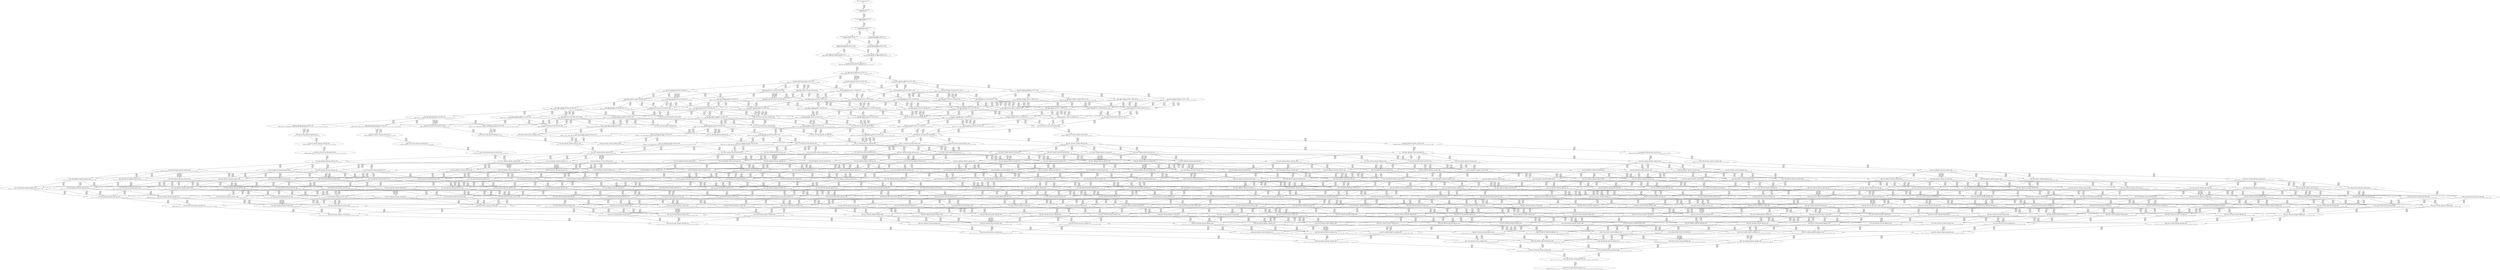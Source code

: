 digraph {
	S0[label="S0: [0, 0] [0, 0] [0, 0] [0, 0] \n{}{}"];
	S1[label="S1: [0, 0] [0, 0] [0, 0] [49, 62] \n{T0J0:49-62}{1}"];
	S2[label="S2: [49, 49] [49, 49] [49, 62] [53, 68] \n{T0J1:53-68}{1, 2}"];
	S3[label="S3: [49, 49] [49, 62] [53, 68] [62, 79] \n{T0J2:62-79}{1, 2, 3}"];
	S4[label="S4: [62, 62] [62, 62] [62, 68] [125, 141] \n{T0J3:125-141}{1, 2, 3, 4}"];
	S5[label="S5: [49, 62] [53, 68] [62, 79] [88, 111] \n{T0J2:62-79, T0J10:88-111}{1, 2, 3, 11}"];
	S6[label="S6: [62, 62] [62, 68] [104, 115] [125, 141] \n{T0J3:125-141, T0J6:104-115}{1, 2, 3, 4, 7}"];
	S7[label="S7: [62, 68] [62, 79] [88, 111] [125, 158] \n{T0J3:125-158, T0J10:88-111}{1, 2, 3, 4, 11}"];
	S8[label="S8: [62, 68] [104, 115] [125, 141] [135, 154] \n{T0J3:125-141, T0J6:104-115, T0J7:135-154}{1, 2, 3, 4, 7, 8}"];
	S9[label="S9: [62, 79] [88, 111] [104, 132] [125, 158] \n{T0J3:125-158, T0J6:104-132, T0J10:88-111}{1, 2, 3, 4, 7, 11}"];
	S10[label="S10: [88, 115] [104, 132] [125, 158] [135, 171] \n{T0J3:125-158, T0J6:104-132, T0J7:135-171, T0J10:88-117}{1, 2, 3, 4, 7, 8, 11}"];
	S11[label="S11: [104, 132] [125, 158] [132, 171] [135, 172] \n{T0J3:125-158, T0J7:135-171, T0J11:132-172}{1, 2, 3, 4, 7, 8, 11, 12}"];
	S12[label="S12: [132, 132] [132, 158] [135, 171] [177, 189] \n{T0J7:135-171, T0J12:177-189}{1, 2, 3, 4, 7, 8, 11, 12, 13}"];
	S13[label="S13: [125, 158] [132, 171] [135, 172] [180, 227] \n{T0J7:135-171, T0J11:132-172, T0J15:180-227}{1, 2, 3, 4, 7, 8, 11, 12, 16}"];
	S14[label="S14: [125, 132] [132, 171] [135, 172] [156, 187] \n{T0J7:135-171, T0J11:132-172}{1, 2, 3, 4, 5, 6, 7, 8, 11, 12}"];
	S15[label="S15: [132, 135] [134, 158] [135, 171] [177, 189] \n{T0J7:135-171, T0J12:177-189, T0J13:134-135}{1, 2, 3, 4, 7, 8, 11, 12, 13, 14}"];
	S16[label="S16: [132, 158] [135, 171] [177, 214] [180, 227] \n{T0J12:177-214, T0J15:180-227}{1, 2, 3, 4, 7, 8, 11, 12, 13, 16}"];
	S17[label="S17: [132, 171] [135, 172] [169, 213] [180, 227] \n{T0J15:180-227, T0J20:169-213}{1, 2, 3, 4, 7, 8, 11, 12, 16, 21}"];
	S18[label="S18: [132, 158] [135, 171] [156, 187] [177, 189] \n{T0J7:135-171, T0J12:177-189}{1, 2, 3, 4, 5, 6, 7, 8, 11, 12, 13}"];
	S19[label="S19: [132, 158] [135, 171] [176, 187] [177, 189] \n{T0J5:176-187, T0J7:135-171, T0J12:177-189}{1, 2, 3, 4, 5, 6, 7, 8, 11, 12, 13}"];
	S20[label="S20: [132, 171] [135, 172] [156, 213] [180, 227] \n{T0J15:180-227}{1, 2, 3, 4, 5, 6, 7, 8, 11, 12, 16}"];
	S21[label="S21: [135, 157] [135, 172] [179, 227] [180, 232] \n{T0J15:180-227}{1, 2, 3, 4, 7, 8, 9, 10, 11, 12, 16}"];
	S22[label="S22: [134, 142] [135, 158] [137, 171] [177, 189] \n{T0J7:135-171, T0J12:177-189, T0J14:137-142}{1, 2, 3, 4, 7, 8, 11, 12, 13, 14, 15}"];
	S23[label="S23: [134, 160] [135, 171] [177, 214] [180, 230] \n{T0J12:177-214, T0J15:180-230}{1, 2, 3, 4, 7, 8, 11, 12, 13, 14, 16}"];
	S24[label="S24: [135, 172] [169, 213] [177, 214] [180, 227] \n{T0J12:177-214, T0J15:180-227, T0J20:169-213}{1, 2, 3, 4, 7, 8, 11, 12, 13, 16, 21}"];
	S25[label="S25: [134, 161] [135, 171] [156, 187] [177, 189] \n{T0J12:177-189}{1, 2, 3, 4, 5, 6, 7, 8, 11, 12, 13, 14}"];
	S26[label="S26: [134, 158] [135, 171] [176, 189] [177, 190] \n{T0J5:176-190, T0J7:135-171, T0J12:177-189}{1, 2, 3, 4, 5, 6, 7, 8, 11, 12, 13, 14}"];
	S27[label="S27: [135, 135] [135, 158] [177, 189] [179, 191] \n{T0J8:179-191, T0J12:177-189}{1, 2, 3, 4, 7, 8, 9, 10, 11, 12, 13, 14}"];
	S28[label="S28: [135, 135] [135, 158] [177, 189] [195, 210] \n{T0J9:195-210, T0J12:177-189}{1, 2, 3, 4, 7, 8, 9, 10, 11, 12, 13, 14}"];
	S29[label="S29: [135, 172] [156, 213] [177, 227] [180, 253] \n{T0J12:177-227, T0J15:180-253}{1, 2, 3, 4, 5, 6, 7, 8, 11, 12, 13, 16}"];
	S30[label="S30: [135, 172] [177, 214] [179, 227] [180, 232] \n{T0J12:177-214, T0J15:180-227}{1, 2, 3, 4, 7, 8, 9, 10, 11, 12, 13, 16}"];
	S31[label="S31: [135, 172] [156, 213] [169, 226] [180, 227] \n{T0J15:180-227}{1, 2, 3, 4, 5, 6, 7, 8, 11, 12, 16, 21}"];
	S32[label="S32: [135, 172] [169, 213] [179, 227] [180, 232] \n{T0J15:180-227, T0J20:169-213}{1, 2, 3, 4, 7, 8, 9, 10, 11, 12, 16, 21}"];
	S33[label="S33: [135, 164] [137, 171] [177, 214] [180, 237] \n{T0J12:177-214, T0J15:180-237}{1, 2, 3, 4, 7, 8, 11, 12, 13, 14, 15, 16}"];
	S34[label="S34: [135, 171] [169, 213] [177, 214] [180, 230] \n{T0J12:177-214, T0J15:180-230, T0J20:169-213}{1, 2, 3, 4, 7, 8, 11, 12, 13, 14, 16, 21}"];
	S35[label="S35: [135, 158] [156, 187] [177, 189] [179, 233] \n{T0J12:177-189}{1, 2, 3, 4, 5, 6, 7, 8, 9, 10, 11, 12, 13}"];
	S36[label="S36: [135, 172] [156, 213] [179, 227] [180, 246] \n{T0J15:180-227}{1, 2, 3, 4, 5, 6, 7, 8, 9, 10, 11, 12, 16}"];
	S37[label="S37: [135, 168] [137, 171] [156, 189] [177, 197] \n{T0J12:177-189}{1, 2, 3, 4, 5, 6, 7, 8, 11, 12, 13, 14, 15}"];
	S38[label="S38: [135, 142] [137, 158] [177, 189] [179, 217] \n{T0J12:177-189}{1, 2, 3, 4, 7, 8, 9, 10, 11, 12, 13, 14, 15}"];
	S39[label="S39: [135, 173] [156, 214] [177, 227] [180, 256] \n{T0J12:177-227, T0J15:180-256}{1, 2, 3, 4, 5, 6, 7, 8, 11, 12, 13, 14, 16}"];
	S40[label="S40: [135, 171] [177, 214] [179, 230] [180, 232] \n{T0J12:177-214, T0J15:180-230}{1, 2, 3, 4, 7, 8, 9, 10, 11, 12, 13, 14, 16}"];
	S41[label="S41: [156, 213] [169, 226] [177, 227] [180, 253] \n{T0J12:177-227, T0J15:180-253}{1, 2, 3, 4, 5, 6, 7, 8, 11, 12, 13, 16, 21}"];
	S42[label="S42: [169, 213] [177, 214] [179, 227] [180, 232] \n{T0J12:177-214, T0J15:180-227, T0J20:169-213}{1, 2, 3, 4, 7, 8, 9, 10, 11, 12, 13, 16, 21}"];
	S43[label="S43: [169, 213] [169, 226] [180, 227] [220, 234] \n{T0J15:180-227, T0J21:220-234}{1, 2, 3, 4, 5, 6, 7, 8, 11, 12, 16, 21, 22}"];
	S44[label="S44: [169, 186] [169, 213] [180, 226] [181, 227] \n{T0J15:180-227, T0J24:181-186}{1, 2, 3, 4, 5, 6, 7, 8, 11, 12, 16, 21, 25}"];
	S45[label="S45: [137, 171] [169, 213] [177, 214] [180, 237] \n{T0J12:177-214, T0J15:180-237, T0J20:169-213}{1, 2, 3, 4, 7, 8, 11, 12, 13, 14, 15, 16, 21}"];
	S46[label="S46: [135, 171] [156, 189] [177, 190] [179, 236] \n{T0J12:177-189}{1, 2, 3, 4, 5, 6, 7, 8, 9, 10, 11, 12, 13, 14}"];
	S47[label="S47: [156, 214] [177, 227] [179, 247] [180, 253] \n{T0J12:177-229, T0J15:180-253}{1, 2, 3, 4, 5, 6, 7, 8, 9, 10, 11, 12, 13, 16}"];
	S48[label="S48: [156, 213] [169, 227] [179, 227] [180, 247] \n{T0J15:180-227}{1, 2, 3, 4, 5, 6, 7, 8, 9, 10, 11, 12, 16, 21}"];
	S49[label="S49: [137, 177] [156, 214] [177, 227] [180, 263] \n{T0J12:177-227, T0J15:180-263}{1, 2, 3, 4, 5, 6, 7, 8, 11, 12, 13, 14, 15, 16}"];
	S50[label="S50: [137, 171] [177, 214] [179, 232] [180, 237] \n{T0J12:177-214, T0J15:180-237}{1, 2, 3, 4, 7, 8, 9, 10, 11, 12, 13, 14, 15, 16}"];
	S51[label="S51: [156, 214] [169, 226] [177, 227] [180, 256] \n{T0J12:177-227, T0J15:180-256}{1, 2, 3, 4, 5, 6, 7, 8, 11, 12, 13, 14, 16, 21}"];
	S52[label="S52: [169, 213] [177, 214] [179, 230] [180, 232] \n{T0J12:177-214, T0J15:180-230, T0J20:169-213}{1, 2, 3, 4, 7, 8, 9, 10, 11, 12, 13, 14, 16, 21}"];
	S53[label="S53: [169, 226] [177, 227] [180, 234] [220, 253] \n{T0J12:177-227, T0J15:180-253, T0J21:220-234}{1, 2, 3, 4, 5, 6, 7, 8, 11, 12, 13, 16, 21, 22}"];
	S54[label="S54: [169, 213] [177, 226] [180, 227] [181, 253] \n{T0J12:177-227, T0J15:180-253, T0J24:181-186}{1, 2, 3, 4, 5, 6, 7, 8, 11, 12, 13, 16, 21, 25}"];
	S55[label="S55: [169, 201] [180, 226] [193, 227] [220, 234] \n{T0J15:180-227, T0J21:220-234, T0J22:193-201}{1, 2, 3, 4, 5, 6, 7, 8, 11, 12, 16, 21, 22, 23}"];
	S56[label="S56: [169, 213] [180, 226] [181, 227] [220, 234] \n{T0J15:180-227, T0J21:220-234, T0J24:181-186}{1, 2, 3, 4, 5, 6, 7, 8, 11, 12, 16, 21, 22, 25}"];
	S57[label="S57: [137, 178] [156, 189] [177, 197] [179, 243] \n{T0J12:177-189}{1, 2, 3, 4, 5, 6, 7, 8, 9, 10, 11, 12, 13, 14, 15}"];
	S58[label="S58: [156, 217] [177, 227] [179, 248] [180, 266] \n{}{1, 2, 3, 4, 5, 6, 7, 8, 9, 10, 11, 12, 13, 14, 16}"];
	S59[label="S59: [169, 227] [177, 227] [180, 253] [200, 288] \n{}{1, 2, 3, 4, 5, 6, 7, 8, 9, 10, 11, 12, 13, 16, 21}"];
	S60[label="S60: [169, 227] [179, 227] [180, 235] [220, 288] \n{T0J21:220-235}{1, 2, 3, 4, 5, 6, 7, 8, 9, 10, 11, 12, 16, 21, 22}"];
	S61[label="S61: [169, 213] [179, 227] [180, 227] [181, 261] \n{}{1, 2, 3, 4, 5, 6, 7, 8, 9, 10, 11, 12, 16, 21, 25}"];
	S62[label="S62: [156, 214] [169, 226] [177, 227] [180, 263] \n{T0J12:177-227, T0J15:180-263}{1, 2, 3, 4, 5, 6, 7, 8, 11, 12, 13, 14, 15, 16, 21}"];
	S63[label="S63: [169, 213] [177, 214] [180, 232] [181, 237] \n{T0J12:177-214, T0J15:180-237, T0J20:169-213}{1, 2, 3, 4, 7, 8, 9, 10, 11, 12, 13, 14, 15, 16, 21}"];
	S64[label="S64: [169, 226] [177, 227] [180, 234] [220, 256] \n{T0J12:177-227, T0J15:180-256, T0J21:220-234}{1, 2, 3, 4, 5, 6, 7, 8, 11, 12, 13, 14, 16, 21, 22}"];
	S65[label="S65: [169, 186] [177, 226] [180, 227] [181, 256] \n{T0J12:177-227, T0J15:180-256, T0J24:181-186}{1, 2, 3, 4, 5, 6, 7, 8, 11, 12, 13, 14, 16, 21, 25}"];
	S66[label="S66: [177, 226] [180, 227] [193, 234] [220, 253] \n{T0J12:177-227, T0J15:180-253, T0J21:220-234, T0J22:193-201}{1, 2, 3, 4, 5, 6, 7, 8, 11, 12, 13, 16, 21, 22, 23}"];
	S67[label="S67: [177, 226] [180, 227] [181, 234] [220, 253] \n{T0J12:177-227, T0J15:180-253, T0J21:220-234, T0J24:181-186}{1, 2, 3, 4, 5, 6, 7, 8, 11, 12, 13, 16, 21, 22, 25}"];
	S68[label="S68: [180, 226] [193, 227] [215, 228] [220, 234] \n{T0J15:180-227, T0J21:220-234, T0J22:193-201, T0J23:215-228}{1, 2, 3, 4, 5, 6, 7, 8, 11, 12, 16, 21, 22, 23, 24}"];
	S69[label="S69: [180, 201] [181, 226] [193, 227] [220, 234] \n{T0J15:180-227, T0J21:220-234, T0J22:193-201, T0J24:181-186}{1, 2, 3, 4, 5, 6, 7, 8, 11, 12, 16, 21, 22, 23, 25}"];
	S70[label="S70: [156, 224] [177, 227] [179, 252] [180, 273] \n{}{1, 2, 3, 4, 5, 6, 7, 8, 9, 10, 11, 12, 13, 14, 15, 16}"];
	S71[label="S71: [169, 227] [177, 230] [180, 256] [200, 289] \n{}{1, 2, 3, 4, 5, 6, 7, 8, 9, 10, 11, 12, 13, 14, 16, 21}"];
	S72[label="S72: [177, 227] [180, 235] [200, 284] [220, 301] \n{}{1, 2, 3, 4, 5, 6, 7, 8, 9, 10, 11, 12, 13, 16, 21, 22}"];
	S73[label="S73: [177, 227] [180, 227] [181, 261] [200, 288] \n{}{1, 2, 3, 4, 5, 6, 7, 8, 9, 10, 11, 12, 13, 16, 21, 25}"];
	S74[label="S74: [179, 226] [180, 227] [193, 235] [220, 288] \n{T0J21:220-235}{1, 2, 3, 4, 5, 6, 7, 8, 9, 10, 11, 12, 16, 21, 22, 23}"];
	S75[label="S75: [179, 227] [180, 227] [181, 235] [220, 288] \n{T0J21:220-235}{1, 2, 3, 4, 5, 6, 7, 8, 9, 10, 11, 12, 16, 21, 22, 25}"];
	S76[label="S76: [169, 226] [177, 227] [180, 234] [220, 263] \n{T0J12:177-227, T0J15:180-263, T0J21:220-234}{1, 2, 3, 4, 5, 6, 7, 8, 11, 12, 13, 14, 15, 16, 21, 22}"];
	S77[label="S77: [169, 186] [177, 226] [180, 227] [181, 263] \n{T0J12:177-227, T0J15:180-263, T0J24:181-186}{1, 2, 3, 4, 5, 6, 7, 8, 11, 12, 13, 14, 15, 16, 21, 25}"];
	S78[label="S78: [177, 201] [180, 227] [193, 234] [220, 256] \n{T0J12:177-227, T0J15:180-256, T0J21:220-234, T0J22:193-201}{1, 2, 3, 4, 5, 6, 7, 8, 11, 12, 13, 14, 16, 21, 22, 23}"];
	S79[label="S79: [177, 226] [180, 227] [181, 234] [220, 256] \n{T0J12:177-227, T0J15:180-256, T0J21:220-234, T0J24:181-186}{1, 2, 3, 4, 5, 6, 7, 8, 11, 12, 13, 14, 16, 21, 22, 25}"];
	S80[label="S80: [169, 230] [177, 252] [180, 273] [200, 289] \n{}{1, 2, 3, 4, 5, 6, 7, 8, 9, 10, 11, 12, 13, 14, 15, 16, 21}"];
	S81[label="S81: [177, 230] [180, 235] [200, 284] [220, 301] \n{}{1, 2, 3, 4, 5, 6, 7, 8, 9, 10, 11, 12, 13, 14, 16, 21, 22}"];
	S82[label="S82: [177, 227] [180, 230] [181, 261] [200, 289] \n{}{1, 2, 3, 4, 5, 6, 7, 8, 9, 10, 11, 12, 13, 14, 16, 21, 25}"];
	S83[label="S83: [180, 227] [193, 235] [220, 283] [221, 301] \n{}{1, 2, 3, 4, 5, 6, 7, 8, 9, 10, 11, 12, 13, 16, 21, 22, 23}"];
	S84[label="S84: [180, 227] [181, 235] [220, 284] [221, 301] \n{}{1, 2, 3, 4, 5, 6, 7, 8, 9, 10, 11, 12, 13, 16, 21, 22, 25}"];
	S85[label="S85: [193, 227] [215, 228] [220, 234] [224, 301] \n{}{1, 2, 3, 4, 5, 6, 7, 8, 9, 10, 11, 12, 16, 21, 22, 23, 24}"];
	S86[label="S86: [181, 226] [193, 227] [220, 234] [224, 276] \n{T0J21:220-234}{1, 2, 3, 4, 5, 6, 7, 8, 9, 10, 11, 12, 16, 21, 22, 23, 25}"];
	S87[label="S87: [180, 227] [180, 252] [180, 273] [245, 306] \n{T0J16:245-306}{1, 2, 3, 4, 5, 6, 7, 8, 9, 10, 11, 12, 13, 14, 15, 16, 17}"];
	S88[label="S88: [177, 201] [180, 227] [193, 234] [220, 263] \n{T0J12:177-227, T0J15:180-263, T0J21:220-234, T0J22:193-201}{1, 2, 3, 4, 5, 6, 7, 8, 11, 12, 13, 14, 15, 16, 21, 22, 23}"];
	S89[label="S89: [177, 226] [180, 227] [181, 234] [220, 263] \n{T0J12:177-227, T0J15:180-263, T0J21:220-234, T0J24:181-186}{1, 2, 3, 4, 5, 6, 7, 8, 11, 12, 13, 14, 15, 16, 21, 22, 25}"];
	S90[label="S90: [177, 252] [180, 273] [200, 289] [220, 332] \n{}{1, 2, 3, 4, 5, 6, 7, 8, 9, 10, 11, 12, 13, 14, 15, 16, 21, 22}"];
	S91[label="S91: [177, 252] [180, 273] [181, 284] [200, 289] \n{}{1, 2, 3, 4, 5, 6, 7, 8, 9, 10, 11, 12, 13, 14, 15, 16, 21, 25}"];
	S92[label="S92: [180, 230] [193, 235] [220, 283] [221, 301] \n{}{1, 2, 3, 4, 5, 6, 7, 8, 9, 10, 11, 12, 13, 14, 16, 21, 22, 23}"];
	S93[label="S93: [180, 230] [181, 235] [220, 284] [221, 301] \n{}{1, 2, 3, 4, 5, 6, 7, 8, 9, 10, 11, 12, 13, 14, 16, 21, 22, 25}"];
	S94[label="S94: [180, 252] [180, 273] [200, 289] [245, 350] \n{T0J16:245-350}{1, 2, 3, 4, 5, 6, 7, 8, 9, 10, 11, 12, 13, 14, 15, 16, 17, 21}"];
	S95[label="S95: [195, 252] [195, 273] [200, 289] [215, 292] \n{T0J25:215-292}{1, 2, 3, 4, 5, 6, 7, 8, 9, 10, 11, 12, 13, 14, 15, 16, 21, 26}"];
	S96[label="S96: [177, 252] [180, 273] [200, 289] [241, 347] \n{T0J26:241-347}{1, 2, 3, 4, 5, 6, 7, 8, 9, 10, 11, 12, 13, 14, 15, 16, 21, 27}"];
	S97[label="S97: [215, 228] [220, 234] [224, 284] [238, 301] \n{T0J12:238-284}{1, 2, 3, 4, 5, 6, 7, 8, 9, 10, 11, 12, 13, 16, 21, 22, 23, 24}"];
	S98[label="S98: [193, 227] [220, 234] [224, 276] [226, 283] \n{T0J12:226-283}{1, 2, 3, 4, 5, 6, 7, 8, 9, 10, 11, 12, 13, 16, 21, 22, 23, 25}"];
	S99[label="S99: [180, 228] [180, 252] [180, 273] [245, 306] \n{T0J16:245-306, T0J17:180-228}{1, 2, 3, 4, 5, 6, 7, 8, 9, 10, 11, 12, 13, 14, 15, 16, 17, 18}"];
	S100[label="S100: [180, 273] [193, 289] [201, 299] [220, 332] \n{}{1, 2, 3, 4, 5, 6, 7, 8, 9, 10, 11, 12, 13, 14, 15, 16, 21, 22, 23}"];
	S101[label="S101: [180, 273] [181, 284] [200, 289] [220, 336] \n{}{1, 2, 3, 4, 5, 6, 7, 8, 9, 10, 11, 12, 13, 14, 15, 16, 21, 22, 25}"];
	S102[label="S102: [180, 273] [200, 289] [220, 332] [245, 350] \n{}{1, 2, 3, 4, 5, 6, 7, 8, 9, 10, 11, 12, 13, 14, 15, 16, 17, 21, 22}"];
	S103[label="S103: [195, 273] [200, 289] [215, 292] [220, 332] \n{}{1, 2, 3, 4, 5, 6, 7, 8, 9, 10, 11, 12, 13, 14, 15, 16, 21, 22, 26}"];
	S104[label="S104: [180, 273] [200, 289] [220, 332] [241, 347] \n{}{1, 2, 3, 4, 5, 6, 7, 8, 9, 10, 11, 12, 13, 14, 15, 16, 21, 22, 27}"];
	S105[label="S105: [180, 273] [181, 284] [200, 289] [245, 355] \n{}{1, 2, 3, 4, 5, 6, 7, 8, 9, 10, 11, 12, 13, 14, 15, 16, 17, 21, 25}"];
	S106[label="S106: [195, 273] [195, 284] [200, 289] [215, 297] \n{}{1, 2, 3, 4, 5, 6, 7, 8, 9, 10, 11, 12, 13, 14, 15, 16, 21, 25, 26}"];
	S107[label="S107: [180, 273] [181, 284] [200, 289] [241, 352] \n{}{1, 2, 3, 4, 5, 6, 7, 8, 9, 10, 11, 12, 13, 14, 15, 16, 21, 25, 27}"];
	S108[label="S108: [180, 269] [180, 273] [200, 289] [245, 350] \n{}{1, 2, 3, 4, 5, 6, 7, 8, 9, 10, 11, 12, 13, 14, 15, 16, 17, 18, 21}"];
	S109[label="S109: [195, 273] [200, 289] [215, 292] [245, 350] \n{}{1, 2, 3, 4, 5, 6, 7, 8, 9, 10, 11, 12, 13, 14, 15, 16, 17, 21, 26}"];
	S110[label="S110: [180, 273] [200, 289] [241, 347] [245, 350] \n{}{1, 2, 3, 4, 5, 6, 7, 8, 9, 10, 11, 12, 13, 14, 15, 16, 17, 21, 27}"];
	S111[label="S111: [195, 273] [200, 289] [215, 292] [241, 347] \n{}{1, 2, 3, 4, 5, 6, 7, 8, 9, 10, 11, 12, 13, 14, 15, 16, 21, 26, 27}"];
	S112[label="S112: [217, 231] [220, 234] [224, 284] [238, 301] \n{T0J12:238-284, T0J13:217-231}{1, 2, 3, 4, 5, 6, 7, 8, 9, 10, 11, 12, 13, 14, 16, 21, 22, 23, 24}"];
	S113[label="S113: [195, 230] [220, 234] [224, 276] [226, 283] \n{T0J13:195-230}{1, 2, 3, 4, 5, 6, 7, 8, 9, 10, 11, 12, 13, 14, 16, 21, 22, 23, 25}"];
	S114[label="S114: [180, 252] [180, 262] [207, 273] [245, 306] \n{T0J16:245-306, T0J18:207-262}{1, 2, 3, 4, 5, 6, 7, 8, 9, 10, 11, 12, 13, 14, 15, 16, 17, 18, 19}"];
	S115[label="S115: [193, 289] [201, 303] [220, 332] [245, 355] \n{}{1, 2, 3, 4, 5, 6, 7, 8, 9, 10, 11, 12, 13, 14, 15, 16, 17, 21, 22, 23}"];
	S116[label="S116: [193, 289] [201, 299] [220, 330] [226, 332] \n{}{1, 2, 3, 4, 5, 6, 7, 8, 9, 10, 11, 12, 13, 14, 15, 16, 21, 22, 23, 24}"];
	S117[label="S117: [181, 288] [193, 289] [201, 303] [220, 336] \n{}{1, 2, 3, 4, 5, 6, 7, 8, 9, 10, 11, 12, 13, 14, 15, 16, 21, 22, 23, 25}"];
	S118[label="S118: [195, 289] [201, 292] [215, 303] [220, 332] \n{}{1, 2, 3, 4, 5, 6, 7, 8, 9, 10, 11, 12, 13, 14, 15, 16, 21, 22, 23, 26}"];
	S119[label="S119: [193, 289] [201, 303] [220, 332] [241, 347] \n{}{1, 2, 3, 4, 5, 6, 7, 8, 9, 10, 11, 12, 13, 14, 15, 16, 21, 22, 23, 27}"];
	S120[label="S120: [181, 288] [200, 289] [220, 336] [245, 355] \n{}{1, 2, 3, 4, 5, 6, 7, 8, 9, 10, 11, 12, 13, 14, 15, 16, 17, 21, 22, 25}"];
	S121[label="S121: [195, 288] [200, 289] [215, 297] [220, 336] \n{}{1, 2, 3, 4, 5, 6, 7, 8, 9, 10, 11, 12, 13, 14, 15, 16, 21, 22, 25, 26}"];
	S122[label="S122: [181, 288] [200, 289] [220, 336] [241, 352] \n{}{1, 2, 3, 4, 5, 6, 7, 8, 9, 10, 11, 12, 13, 14, 15, 16, 21, 22, 25, 27}"];
	S123[label="S123: [180, 274] [200, 289] [220, 333] [245, 350] \n{}{1, 2, 3, 4, 5, 6, 7, 8, 9, 10, 11, 12, 13, 14, 15, 16, 17, 18, 21, 22}"];
	S124[label="S124: [200, 289] [215, 292] [220, 336] [245, 355] \n{}{1, 2, 3, 4, 5, 6, 7, 8, 9, 10, 11, 12, 13, 14, 15, 16, 17, 21, 22, 26}"];
	S125[label="S125: [200, 289] [220, 336] [241, 347] [245, 355] \n{}{1, 2, 3, 4, 5, 6, 7, 8, 9, 10, 11, 12, 13, 14, 15, 16, 17, 21, 22, 27}"];
	S126[label="S126: [200, 289] [215, 292] [220, 336] [241, 347] \n{}{1, 2, 3, 4, 5, 6, 7, 8, 9, 10, 11, 12, 13, 14, 15, 16, 21, 22, 26, 27}"];
	S127[label="S127: [180, 274] [181, 285] [200, 289] [245, 355] \n{}{1, 2, 3, 4, 5, 6, 7, 8, 9, 10, 11, 12, 13, 14, 15, 16, 17, 18, 21, 25}"];
	S128[label="S128: [195, 288] [200, 289] [215, 297] [245, 355] \n{}{1, 2, 3, 4, 5, 6, 7, 8, 9, 10, 11, 12, 13, 14, 15, 16, 17, 21, 25, 26}"];
	S129[label="S129: [181, 288] [200, 289] [241, 352] [245, 355] \n{}{1, 2, 3, 4, 5, 6, 7, 8, 9, 10, 11, 12, 13, 14, 15, 16, 17, 21, 25, 27}"];
	S130[label="S130: [195, 288] [200, 289] [215, 297] [241, 352] \n{}{1, 2, 3, 4, 5, 6, 7, 8, 9, 10, 11, 12, 13, 14, 15, 16, 21, 25, 26, 27}"];
	S131[label="S131: [215, 284] [215, 289] [215, 297] [283, 357] \n{T0J29:283-357}{1, 2, 3, 4, 5, 6, 7, 8, 9, 10, 11, 12, 13, 14, 15, 16, 21, 25, 26, 30}"];
	S132[label="S132: [180, 273] [200, 289] [207, 306] [245, 350] \n{}{1, 2, 3, 4, 5, 6, 7, 8, 9, 10, 11, 12, 13, 14, 15, 16, 17, 18, 19, 21}"];
	S133[label="S133: [195, 274] [200, 289] [215, 292] [245, 350] \n{}{1, 2, 3, 4, 5, 6, 7, 8, 9, 10, 11, 12, 13, 14, 15, 16, 17, 18, 21, 26}"];
	S134[label="S134: [180, 274] [200, 289] [241, 347] [245, 350] \n{}{1, 2, 3, 4, 5, 6, 7, 8, 9, 10, 11, 12, 13, 14, 15, 16, 17, 18, 21, 27}"];
	S135[label="S135: [200, 289] [215, 292] [241, 347] [245, 355] \n{}{1, 2, 3, 4, 5, 6, 7, 8, 9, 10, 11, 12, 13, 14, 15, 16, 17, 21, 26, 27}"];
	S136[label="S136: [180, 262] [207, 273] [211, 291] [245, 306] \n{T0J19:211-291}{1, 2, 3, 4, 5, 6, 7, 8, 9, 10, 11, 12, 13, 14, 15, 16, 17, 18, 19, 20}"];
	S137[label="S137: [193, 290] [201, 303] [220, 333] [245, 355] \n{}{1, 2, 3, 4, 5, 6, 7, 8, 9, 10, 11, 12, 13, 14, 15, 16, 17, 18, 21, 22, 23}"];
	S138[label="S138: [201, 303] [220, 330] [226, 332] [245, 371] \n{}{1, 2, 3, 4, 5, 6, 7, 8, 9, 10, 11, 12, 13, 14, 15, 16, 17, 21, 22, 23, 24}"];
	S139[label="S139: [193, 289] [201, 303] [220, 336] [245, 370] \n{}{1, 2, 3, 4, 5, 6, 7, 8, 9, 10, 11, 12, 13, 14, 15, 16, 17, 21, 22, 23, 25}"];
	S140[label="S140: [201, 292] [215, 303] [220, 336] [245, 371] \n{}{1, 2, 3, 4, 5, 6, 7, 8, 9, 10, 11, 12, 13, 14, 15, 16, 17, 21, 22, 23, 26}"];
	S141[label="S141: [201, 303] [220, 336] [241, 347] [245, 371] \n{}{1, 2, 3, 4, 5, 6, 7, 8, 9, 10, 11, 12, 13, 14, 15, 16, 17, 21, 22, 23, 27}"];
	S142[label="S142: [193, 289] [201, 303] [220, 330] [226, 336] \n{}{1, 2, 3, 4, 5, 6, 7, 8, 9, 10, 11, 12, 13, 14, 15, 16, 21, 22, 23, 24, 25}"];
	S143[label="S143: [201, 292] [215, 303] [220, 330] [226, 332] \n{}{1, 2, 3, 4, 5, 6, 7, 8, 9, 10, 11, 12, 13, 14, 15, 16, 21, 22, 23, 24, 26}"];
	S144[label="S144: [201, 303] [220, 330] [226, 332] [241, 347] \n{}{1, 2, 3, 4, 5, 6, 7, 8, 9, 10, 11, 12, 13, 14, 15, 16, 21, 22, 23, 24, 27}"];
	S145[label="S145: [220, 293] [220, 299] [226, 330] [240, 332] \n{T0J28:240-293}{1, 2, 3, 4, 5, 6, 7, 8, 9, 10, 11, 12, 13, 14, 15, 16, 21, 22, 23, 24, 29}"];
	S146[label="S146: [195, 289] [201, 297] [215, 303] [220, 336] \n{}{1, 2, 3, 4, 5, 6, 7, 8, 9, 10, 11, 12, 13, 14, 15, 16, 21, 22, 23, 25, 26}"];
	S147[label="S147: [193, 289] [201, 303] [220, 336] [241, 352] \n{}{1, 2, 3, 4, 5, 6, 7, 8, 9, 10, 11, 12, 13, 14, 15, 16, 21, 22, 23, 25, 27}"];
	S148[label="S148: [201, 292] [215, 303] [220, 336] [241, 347] \n{}{1, 2, 3, 4, 5, 6, 7, 8, 9, 10, 11, 12, 13, 14, 15, 16, 21, 22, 23, 26, 27}"];
	S149[label="S149: [181, 289] [200, 289] [220, 336] [245, 355] \n{}{1, 2, 3, 4, 5, 6, 7, 8, 9, 10, 11, 12, 13, 14, 15, 16, 17, 18, 21, 22, 25}"];
	S150[label="S150: [200, 289] [215, 297] [220, 336] [245, 370] \n{}{1, 2, 3, 4, 5, 6, 7, 8, 9, 10, 11, 12, 13, 14, 15, 16, 17, 21, 22, 25, 26}"];
	S151[label="S151: [200, 289] [220, 336] [241, 352] [245, 370] \n{}{1, 2, 3, 4, 5, 6, 7, 8, 9, 10, 11, 12, 13, 14, 15, 16, 17, 21, 22, 25, 27}"];
	S152[label="S152: [200, 289] [215, 297] [220, 336] [241, 352] \n{}{1, 2, 3, 4, 5, 6, 7, 8, 9, 10, 11, 12, 13, 14, 15, 16, 21, 22, 25, 26, 27}"];
	S153[label="S153: [215, 289] [215, 297] [220, 336] [283, 357] \n{T0J29:283-357}{1, 2, 3, 4, 5, 6, 7, 8, 9, 10, 11, 12, 13, 14, 15, 16, 21, 22, 25, 26, 30}"];
	S154[label="S154: [200, 289] [207, 308] [220, 336] [245, 350] \n{}{1, 2, 3, 4, 5, 6, 7, 8, 9, 10, 11, 12, 13, 14, 15, 16, 17, 18, 19, 21, 22}"];
	S155[label="S155: [200, 290] [215, 292] [220, 336] [245, 355] \n{}{1, 2, 3, 4, 5, 6, 7, 8, 9, 10, 11, 12, 13, 14, 15, 16, 17, 18, 21, 22, 26}"];
	S156[label="S156: [200, 290] [220, 336] [241, 347] [245, 355] \n{}{1, 2, 3, 4, 5, 6, 7, 8, 9, 10, 11, 12, 13, 14, 15, 16, 17, 18, 21, 22, 27}"];
	S157[label="S157: [215, 292] [220, 336] [241, 347] [245, 371] \n{}{1, 2, 3, 4, 5, 6, 7, 8, 9, 10, 11, 12, 13, 14, 15, 16, 17, 21, 22, 26, 27}"];
	S158[label="S158: [181, 288] [200, 289] [207, 308] [245, 355] \n{}{1, 2, 3, 4, 5, 6, 7, 8, 9, 10, 11, 12, 13, 14, 15, 16, 17, 18, 19, 21, 25}"];
	S159[label="S159: [195, 289] [200, 289] [215, 297] [245, 355] \n{}{1, 2, 3, 4, 5, 6, 7, 8, 9, 10, 11, 12, 13, 14, 15, 16, 17, 18, 21, 25, 26}"];
	S160[label="S160: [181, 289] [200, 289] [241, 352] [245, 355] \n{}{1, 2, 3, 4, 5, 6, 7, 8, 9, 10, 11, 12, 13, 14, 15, 16, 17, 18, 21, 25, 27}"];
	S161[label="S161: [200, 289] [215, 297] [241, 352] [245, 370] \n{}{1, 2, 3, 4, 5, 6, 7, 8, 9, 10, 11, 12, 13, 14, 15, 16, 17, 21, 25, 26, 27}"];
	S162[label="S162: [215, 289] [215, 297] [245, 357] [283, 366] \n{}{1, 2, 3, 4, 5, 6, 7, 8, 9, 10, 11, 12, 13, 14, 15, 16, 17, 21, 25, 26, 30}"];
	S163[label="S163: [215, 289] [215, 297] [241, 352] [283, 357] \n{T0J29:283-357}{1, 2, 3, 4, 5, 6, 7, 8, 9, 10, 11, 12, 13, 14, 15, 16, 21, 25, 26, 27, 30}"];
	S164[label="S164: [200, 289] [207, 306] [211, 312] [245, 350] \n{}{1, 2, 3, 4, 5, 6, 7, 8, 9, 10, 11, 12, 13, 14, 15, 16, 17, 18, 19, 20, 21}"];
	S165[label="S165: [200, 289] [207, 292] [215, 308] [245, 350] \n{}{1, 2, 3, 4, 5, 6, 7, 8, 9, 10, 11, 12, 13, 14, 15, 16, 17, 18, 19, 21, 26}"];
	S166[label="S166: [200, 289] [207, 308] [241, 347] [245, 350] \n{}{1, 2, 3, 4, 5, 6, 7, 8, 9, 10, 11, 12, 13, 14, 15, 16, 17, 18, 19, 21, 27}"];
	S167[label="S167: [200, 290] [215, 292] [241, 347] [245, 355] \n{}{1, 2, 3, 4, 5, 6, 7, 8, 9, 10, 11, 12, 13, 14, 15, 16, 17, 18, 21, 26, 27}"];
	S168[label="S168: [201, 303] [220, 324] [220, 336] [245, 355] \n{}{1, 2, 3, 4, 5, 6, 7, 8, 9, 10, 11, 12, 13, 14, 15, 16, 17, 18, 19, 21, 22, 23}"];
	S169[label="S169: [201, 304] [220, 330] [226, 333] [245, 371] \n{}{1, 2, 3, 4, 5, 6, 7, 8, 9, 10, 11, 12, 13, 14, 15, 16, 17, 18, 21, 22, 23, 24}"];
	S170[label="S170: [193, 290] [201, 303] [220, 336] [245, 370] \n{}{1, 2, 3, 4, 5, 6, 7, 8, 9, 10, 11, 12, 13, 14, 15, 16, 17, 18, 21, 22, 23, 25}"];
	S171[label="S171: [201, 293] [215, 303] [220, 336] [245, 371] \n{}{1, 2, 3, 4, 5, 6, 7, 8, 9, 10, 11, 12, 13, 14, 15, 16, 17, 18, 21, 22, 23, 26}"];
	S172[label="S172: [201, 304] [220, 336] [241, 347] [245, 371] \n{}{1, 2, 3, 4, 5, 6, 7, 8, 9, 10, 11, 12, 13, 14, 15, 16, 17, 18, 21, 22, 23, 27}"];
	S173[label="S173: [201, 303] [220, 330] [226, 336] [245, 371] \n{}{1, 2, 3, 4, 5, 6, 7, 8, 9, 10, 11, 12, 13, 14, 15, 16, 17, 21, 22, 23, 24, 25}"];
	S174[label="S174: [215, 303] [220, 330] [226, 336] [245, 374] \n{}{1, 2, 3, 4, 5, 6, 7, 8, 9, 10, 11, 12, 13, 14, 15, 16, 17, 21, 22, 23, 24, 26}"];
	S175[label="S175: [220, 330] [226, 336] [241, 347] [247, 385] \n{}{1, 2, 3, 4, 5, 6, 7, 8, 9, 10, 11, 12, 13, 14, 15, 16, 17, 21, 22, 23, 24, 27}"];
	S176[label="S176: [220, 299] [226, 330] [240, 332] [245, 375] \n{}{1, 2, 3, 4, 5, 6, 7, 8, 9, 10, 11, 12, 13, 14, 15, 16, 17, 21, 22, 23, 24, 29}"];
	S177[label="S177: [201, 297] [215, 303] [220, 336] [245, 371] \n{}{1, 2, 3, 4, 5, 6, 7, 8, 9, 10, 11, 12, 13, 14, 15, 16, 17, 21, 22, 23, 25, 26}"];
	S178[label="S178: [201, 303] [220, 336] [241, 352] [245, 371] \n{}{1, 2, 3, 4, 5, 6, 7, 8, 9, 10, 11, 12, 13, 14, 15, 16, 17, 21, 22, 23, 25, 27}"];
	S179[label="S179: [215, 303] [220, 336] [241, 347] [245, 374] \n{}{1, 2, 3, 4, 5, 6, 7, 8, 9, 10, 11, 12, 13, 14, 15, 16, 17, 21, 22, 23, 26, 27}"];
	S180[label="S180: [201, 297] [215, 303] [220, 330] [226, 336] \n{}{1, 2, 3, 4, 5, 6, 7, 8, 9, 10, 11, 12, 13, 14, 15, 16, 21, 22, 23, 24, 25, 26}"];
	S181[label="S181: [201, 303] [220, 330] [226, 336] [241, 352] \n{}{1, 2, 3, 4, 5, 6, 7, 8, 9, 10, 11, 12, 13, 14, 15, 16, 21, 22, 23, 24, 25, 27}"];
	S182[label="S182: [220, 298] [220, 303] [226, 330] [240, 336] \n{}{1, 2, 3, 4, 5, 6, 7, 8, 9, 10, 11, 12, 13, 14, 15, 16, 21, 22, 23, 24, 25, 29}"];
	S183[label="S183: [215, 303] [220, 330] [226, 336] [241, 347] \n{}{1, 2, 3, 4, 5, 6, 7, 8, 9, 10, 11, 12, 13, 14, 15, 16, 21, 22, 23, 24, 26, 27}"];
	S184[label="S184: [220, 293] [220, 303] [226, 330] [240, 332] \n{}{1, 2, 3, 4, 5, 6, 7, 8, 9, 10, 11, 12, 13, 14, 15, 16, 21, 22, 23, 24, 26, 29}"];
	S185[label="S185: [220, 299] [226, 330] [240, 332] [241, 347] \n{}{1, 2, 3, 4, 5, 6, 7, 8, 9, 10, 11, 12, 13, 14, 15, 16, 21, 22, 23, 24, 27, 29}"];
	S186[label="S186: [201, 297] [215, 303] [220, 336] [241, 352] \n{}{1, 2, 3, 4, 5, 6, 7, 8, 9, 10, 11, 12, 13, 14, 15, 16, 21, 22, 23, 25, 26, 27}"];
	S187[label="S187: [215, 297] [215, 303] [220, 336] [283, 357] \n{T0J29:283-357}{1, 2, 3, 4, 5, 6, 7, 8, 9, 10, 11, 12, 13, 14, 15, 16, 21, 22, 23, 25, 26, 30}"];
	S188[label="S188: [200, 289] [207, 323] [220, 336] [245, 355] \n{}{1, 2, 3, 4, 5, 6, 7, 8, 9, 10, 11, 12, 13, 14, 15, 16, 17, 18, 19, 21, 22, 25}"];
	S189[label="S189: [200, 290] [215, 297] [220, 336] [245, 370] \n{}{1, 2, 3, 4, 5, 6, 7, 8, 9, 10, 11, 12, 13, 14, 15, 16, 17, 18, 21, 22, 25, 26}"];
	S190[label="S190: [200, 290] [220, 336] [241, 352] [245, 370] \n{}{1, 2, 3, 4, 5, 6, 7, 8, 9, 10, 11, 12, 13, 14, 15, 16, 17, 18, 21, 22, 25, 27}"];
	S191[label="S191: [215, 297] [220, 336] [241, 352] [245, 371] \n{}{1, 2, 3, 4, 5, 6, 7, 8, 9, 10, 11, 12, 13, 14, 15, 16, 17, 21, 22, 25, 26, 27}"];
	S192[label="S192: [215, 297] [220, 336] [245, 357] [283, 371] \n{}{1, 2, 3, 4, 5, 6, 7, 8, 9, 10, 11, 12, 13, 14, 15, 16, 17, 21, 22, 25, 26, 30}"];
	S193[label="S193: [215, 297] [220, 336] [241, 352] [283, 357] \n{T0J29:283-357}{1, 2, 3, 4, 5, 6, 7, 8, 9, 10, 11, 12, 13, 14, 15, 16, 21, 22, 25, 26, 27, 30}"];
	S194[label="S194: [207, 308] [211, 328] [231, 350] [245, 353] \n{}{1, 2, 3, 4, 5, 6, 7, 8, 9, 10, 11, 12, 13, 14, 15, 16, 17, 18, 19, 20, 21, 22}"];
	S195[label="S195: [207, 292] [215, 324] [220, 336] [245, 355] \n{}{1, 2, 3, 4, 5, 6, 7, 8, 9, 10, 11, 12, 13, 14, 15, 16, 17, 18, 19, 21, 22, 26}"];
	S196[label="S196: [207, 324] [220, 336] [241, 347] [245, 355] \n{}{1, 2, 3, 4, 5, 6, 7, 8, 9, 10, 11, 12, 13, 14, 15, 16, 17, 18, 19, 21, 22, 27}"];
	S197[label="S197: [215, 293] [220, 336] [241, 347] [245, 371] \n{}{1, 2, 3, 4, 5, 6, 7, 8, 9, 10, 11, 12, 13, 14, 15, 16, 17, 18, 21, 22, 26, 27}"];
	S198[label="S198: [200, 305] [207, 308] [212, 327] [245, 355] \n{}{1, 2, 3, 4, 5, 6, 7, 8, 9, 10, 11, 12, 13, 14, 15, 16, 17, 18, 19, 20, 21, 25}"];
	S199[label="S199: [200, 289] [207, 297] [215, 323] [245, 355] \n{}{1, 2, 3, 4, 5, 6, 7, 8, 9, 10, 11, 12, 13, 14, 15, 16, 17, 18, 19, 21, 25, 26}"];
	S200[label="S200: [200, 289] [207, 323] [241, 352] [245, 355] \n{}{1, 2, 3, 4, 5, 6, 7, 8, 9, 10, 11, 12, 13, 14, 15, 16, 17, 18, 19, 21, 25, 27}"];
	S201[label="S201: [200, 290] [215, 297] [241, 352] [245, 370] \n{}{1, 2, 3, 4, 5, 6, 7, 8, 9, 10, 11, 12, 13, 14, 15, 16, 17, 18, 21, 25, 26, 27}"];
	S202[label="S202: [215, 290] [215, 297] [245, 357] [283, 366] \n{}{1, 2, 3, 4, 5, 6, 7, 8, 9, 10, 11, 12, 13, 14, 15, 16, 17, 18, 21, 25, 26, 30}"];
	S203[label="S203: [215, 297] [241, 352] [245, 357] [283, 371] \n{}{1, 2, 3, 4, 5, 6, 7, 8, 9, 10, 11, 12, 13, 14, 15, 16, 17, 21, 25, 26, 27, 30}"];
	S204[label="S204: [207, 292] [211, 308] [220, 328] [245, 350] \n{}{1, 2, 3, 4, 5, 6, 7, 8, 9, 10, 11, 12, 13, 14, 15, 16, 17, 18, 19, 20, 21, 26}"];
	S205[label="S205: [207, 308] [211, 328] [241, 347] [245, 350] \n{}{1, 2, 3, 4, 5, 6, 7, 8, 9, 10, 11, 12, 13, 14, 15, 16, 17, 18, 19, 20, 21, 27}"];
	S206[label="S206: [245, 271] [245, 306] [245, 312] [248, 350] \n{T0J27:248-271}{1, 2, 3, 4, 5, 6, 7, 8, 9, 10, 11, 12, 13, 14, 15, 16, 17, 18, 19, 20, 21, 28}"];
	S207[label="S207: [207, 292] [215, 324] [241, 347] [245, 355] \n{}{1, 2, 3, 4, 5, 6, 7, 8, 9, 10, 11, 12, 13, 14, 15, 16, 17, 18, 19, 21, 26, 27}"];
	S208[label="S208: [211, 328] [220, 339] [231, 350] [245, 355] \n{}{1, 2, 3, 4, 5, 6, 7, 8, 9, 10, 11, 12, 13, 14, 15, 16, 17, 18, 19, 20, 21, 22, 23}"];
	S209[label="S209: [220, 330] [220, 333] [228, 338] [245, 371] \n{}{1, 2, 3, 4, 5, 6, 7, 8, 9, 10, 11, 12, 13, 14, 15, 16, 17, 18, 19, 21, 22, 23, 24}"];
	S210[label="S210: [201, 303] [220, 324] [220, 336] [245, 370] \n{}{1, 2, 3, 4, 5, 6, 7, 8, 9, 10, 11, 12, 13, 14, 15, 16, 17, 18, 19, 21, 22, 23, 25}"];
	S211[label="S211: [215, 303] [220, 327] [221, 336] [245, 371] \n{}{1, 2, 3, 4, 5, 6, 7, 8, 9, 10, 11, 12, 13, 14, 15, 16, 17, 18, 19, 21, 22, 23, 26}"];
	S212[label="S212: [220, 336] [220, 338] [241, 347] [245, 371] \n{}{1, 2, 3, 4, 5, 6, 7, 8, 9, 10, 11, 12, 13, 14, 15, 16, 17, 18, 19, 21, 22, 23, 27}"];
	S213[label="S213: [201, 304] [220, 330] [226, 336] [245, 371] \n{}{1, 2, 3, 4, 5, 6, 7, 8, 9, 10, 11, 12, 13, 14, 15, 16, 17, 18, 21, 22, 23, 24, 25}"];
	S214[label="S214: [215, 304] [220, 330] [226, 336] [245, 374] \n{}{1, 2, 3, 4, 5, 6, 7, 8, 9, 10, 11, 12, 13, 14, 15, 16, 17, 18, 21, 22, 23, 24, 26}"];
	S215[label="S215: [220, 331] [226, 336] [241, 347] [247, 385] \n{}{1, 2, 3, 4, 5, 6, 7, 8, 9, 10, 11, 12, 13, 14, 15, 16, 17, 18, 21, 22, 23, 24, 27}"];
	S216[label="S216: [220, 300] [226, 330] [240, 333] [245, 375] \n{}{1, 2, 3, 4, 5, 6, 7, 8, 9, 10, 11, 12, 13, 14, 15, 16, 17, 18, 21, 22, 23, 24, 29}"];
	S217[label="S217: [201, 298] [215, 303] [220, 336] [245, 371] \n{}{1, 2, 3, 4, 5, 6, 7, 8, 9, 10, 11, 12, 13, 14, 15, 16, 17, 18, 21, 22, 23, 25, 26}"];
	S218[label="S218: [201, 304] [220, 336] [241, 352] [245, 371] \n{}{1, 2, 3, 4, 5, 6, 7, 8, 9, 10, 11, 12, 13, 14, 15, 16, 17, 18, 21, 22, 23, 25, 27}"];
	S219[label="S219: [215, 304] [220, 336] [241, 347] [245, 374] \n{}{1, 2, 3, 4, 5, 6, 7, 8, 9, 10, 11, 12, 13, 14, 15, 16, 17, 18, 21, 22, 23, 26, 27}"];
	S220[label="S220: [215, 303] [220, 330] [226, 336] [245, 379] \n{}{1, 2, 3, 4, 5, 6, 7, 8, 9, 10, 11, 12, 13, 14, 15, 16, 17, 21, 22, 23, 24, 25, 26}"];
	S221[label="S221: [220, 330] [226, 336] [241, 352] [247, 385] \n{}{1, 2, 3, 4, 5, 6, 7, 8, 9, 10, 11, 12, 13, 14, 15, 16, 17, 21, 22, 23, 24, 25, 27}"];
	S222[label="S222: [220, 303] [226, 330] [240, 336] [245, 380] \n{}{1, 2, 3, 4, 5, 6, 7, 8, 9, 10, 11, 12, 13, 14, 15, 16, 17, 21, 22, 23, 24, 25, 29}"];
	S223[label="S223: [220, 330] [226, 336] [241, 347] [247, 385] \n{}{1, 2, 3, 4, 5, 6, 7, 8, 9, 10, 11, 12, 13, 14, 15, 16, 17, 21, 22, 23, 24, 26, 27}"];
	S224[label="S224: [220, 303] [226, 330] [240, 336] [245, 375] \n{}{1, 2, 3, 4, 5, 6, 7, 8, 9, 10, 11, 12, 13, 14, 15, 16, 17, 21, 22, 23, 24, 26, 29}"];
	S225[label="S225: [226, 330] [240, 336] [241, 347] [247, 385] \n{}{1, 2, 3, 4, 5, 6, 7, 8, 9, 10, 11, 12, 13, 14, 15, 16, 17, 21, 22, 23, 24, 27, 29}"];
	S226[label="S226: [215, 303] [220, 336] [241, 352] [245, 379] \n{}{1, 2, 3, 4, 5, 6, 7, 8, 9, 10, 11, 12, 13, 14, 15, 16, 17, 21, 22, 23, 25, 26, 27}"];
	S227[label="S227: [215, 303] [220, 336] [245, 357] [283, 379] \n{}{1, 2, 3, 4, 5, 6, 7, 8, 9, 10, 11, 12, 13, 14, 15, 16, 17, 21, 22, 23, 25, 26, 30}"];
	S228[label="S228: [215, 303] [220, 330] [226, 336] [241, 352] \n{}{1, 2, 3, 4, 5, 6, 7, 8, 9, 10, 11, 12, 13, 14, 15, 16, 21, 22, 23, 24, 25, 26, 27}"];
	S229[label="S229: [220, 298] [220, 303] [226, 330] [240, 336] \n{}{1, 2, 3, 4, 5, 6, 7, 8, 9, 10, 11, 12, 13, 14, 15, 16, 21, 22, 23, 24, 25, 26, 29}"];
	S230[label="S230: [215, 303] [220, 330] [226, 336] [283, 357] \n{T0J29:283-357}{1, 2, 3, 4, 5, 6, 7, 8, 9, 10, 11, 12, 13, 14, 15, 16, 21, 22, 23, 24, 25, 26, 30}"];
	S231[label="S231: [220, 303] [226, 330] [240, 336] [241, 352] \n{}{1, 2, 3, 4, 5, 6, 7, 8, 9, 10, 11, 12, 13, 14, 15, 16, 21, 22, 23, 24, 25, 27, 29}"];
	S232[label="S232: [220, 303] [226, 330] [240, 336] [241, 347] \n{}{1, 2, 3, 4, 5, 6, 7, 8, 9, 10, 11, 12, 13, 14, 15, 16, 21, 22, 23, 24, 26, 27, 29}"];
	S233[label="S233: [215, 303] [220, 336] [241, 352] [283, 357] \n{T0J29:283-357}{1, 2, 3, 4, 5, 6, 7, 8, 9, 10, 11, 12, 13, 14, 15, 16, 21, 22, 23, 25, 26, 27, 30}"];
	S234[label="S234: [207, 324] [212, 328] [231, 355] [245, 369] \n{}{1, 2, 3, 4, 5, 6, 7, 8, 9, 10, 11, 12, 13, 14, 15, 16, 17, 18, 19, 20, 21, 22, 25}"];
	S235[label="S235: [207, 297] [215, 324] [220, 336] [245, 370] \n{}{1, 2, 3, 4, 5, 6, 7, 8, 9, 10, 11, 12, 13, 14, 15, 16, 17, 18, 19, 21, 22, 25, 26}"];
	S236[label="S236: [207, 324] [220, 336] [241, 352] [245, 370] \n{}{1, 2, 3, 4, 5, 6, 7, 8, 9, 10, 11, 12, 13, 14, 15, 16, 17, 18, 19, 21, 22, 25, 27}"];
	S237[label="S237: [215, 298] [220, 336] [241, 352] [245, 371] \n{}{1, 2, 3, 4, 5, 6, 7, 8, 9, 10, 11, 12, 13, 14, 15, 16, 17, 18, 21, 22, 25, 26, 27}"];
	S238[label="S238: [215, 298] [220, 336] [245, 357] [283, 371] \n{}{1, 2, 3, 4, 5, 6, 7, 8, 9, 10, 11, 12, 13, 14, 15, 16, 17, 18, 21, 22, 25, 26, 30}"];
	S239[label="S239: [220, 336] [241, 352] [245, 357] [283, 379] \n{}{1, 2, 3, 4, 5, 6, 7, 8, 9, 10, 11, 12, 13, 14, 15, 16, 17, 21, 22, 25, 26, 27, 30}"];
	S240[label="S240: [211, 324] [220, 331] [231, 350] [245, 356] \n{}{1, 2, 3, 4, 5, 6, 7, 8, 9, 10, 11, 12, 13, 14, 15, 16, 17, 18, 19, 20, 21, 22, 26}"];
	S241[label="S241: [211, 336] [231, 347] [241, 355] [245, 372] \n{}{1, 2, 3, 4, 5, 6, 7, 8, 9, 10, 11, 12, 13, 14, 15, 16, 17, 18, 19, 20, 21, 22, 27}"];
	S242[label="S242: [245, 306] [245, 328] [245, 350] [248, 353] \n{}{1, 2, 3, 4, 5, 6, 7, 8, 9, 10, 11, 12, 13, 14, 15, 16, 17, 18, 19, 20, 21, 22, 28}"];
	S243[label="S243: [215, 327] [220, 336] [241, 347] [245, 371] \n{}{1, 2, 3, 4, 5, 6, 7, 8, 9, 10, 11, 12, 13, 14, 15, 16, 17, 18, 19, 21, 22, 26, 27}"];
	S244[label="S244: [207, 308] [212, 327] [220, 330] [245, 355] \n{}{1, 2, 3, 4, 5, 6, 7, 8, 9, 10, 11, 12, 13, 14, 15, 16, 17, 18, 19, 20, 21, 25, 26}"];
	S245[label="S245: [207, 324] [212, 328] [241, 355] [245, 380] \n{}{1, 2, 3, 4, 5, 6, 7, 8, 9, 10, 11, 12, 13, 14, 15, 16, 17, 18, 19, 20, 21, 25, 27}"];
	S246[label="S246: [245, 287] [245, 308] [245, 327] [248, 355] \n{}{1, 2, 3, 4, 5, 6, 7, 8, 9, 10, 11, 12, 13, 14, 15, 16, 17, 18, 19, 20, 21, 25, 28}"];
	S247[label="S247: [207, 297] [215, 324] [241, 352] [245, 370] \n{}{1, 2, 3, 4, 5, 6, 7, 8, 9, 10, 11, 12, 13, 14, 15, 16, 17, 18, 19, 21, 25, 26, 27}"];
	S248[label="S248: [215, 297] [215, 324] [245, 357] [283, 366] \n{}{1, 2, 3, 4, 5, 6, 7, 8, 9, 10, 11, 12, 13, 14, 15, 16, 17, 18, 19, 21, 25, 26, 30}"];
	S249[label="S249: [215, 298] [241, 352] [245, 357] [283, 371] \n{}{1, 2, 3, 4, 5, 6, 7, 8, 9, 10, 11, 12, 13, 14, 15, 16, 17, 18, 21, 25, 26, 27, 30}"];
	S250[label="S250: [211, 324] [220, 331] [241, 347] [245, 355] \n{}{1, 2, 3, 4, 5, 6, 7, 8, 9, 10, 11, 12, 13, 14, 15, 16, 17, 18, 19, 20, 21, 26, 27}"];
	S251[label="S251: [245, 292] [245, 308] [245, 328] [248, 350] \n{}{1, 2, 3, 4, 5, 6, 7, 8, 9, 10, 11, 12, 13, 14, 15, 16, 17, 18, 19, 20, 21, 26, 28}"];
	S252[label="S252: [245, 306] [245, 328] [245, 347] [248, 350] \n{}{1, 2, 3, 4, 5, 6, 7, 8, 9, 10, 11, 12, 13, 14, 15, 16, 17, 18, 19, 20, 21, 27, 28}"];
	S253[label="S253: [220, 339] [228, 350] [245, 369] [251, 386] \n{}{1, 2, 3, 4, 5, 6, 7, 8, 9, 10, 11, 12, 13, 14, 15, 16, 17, 18, 19, 20, 21, 22, 23, 24}"];
	S254[label="S254: [212, 333] [220, 355] [231, 355] [245, 370] \n{}{1, 2, 3, 4, 5, 6, 7, 8, 9, 10, 11, 12, 13, 14, 15, 16, 17, 18, 19, 20, 21, 22, 23, 25}"];
	S255[label="S255: [220, 331] [221, 350] [231, 355] [245, 371] \n{}{1, 2, 3, 4, 5, 6, 7, 8, 9, 10, 11, 12, 13, 14, 15, 16, 17, 18, 19, 20, 21, 22, 23, 26}"];
	S256[label="S256: [220, 347] [231, 355] [241, 371] [245, 375] \n{}{1, 2, 3, 4, 5, 6, 7, 8, 9, 10, 11, 12, 13, 14, 15, 16, 17, 18, 19, 20, 21, 22, 23, 27}"];
	S257[label="S257: [245, 328] [245, 339] [245, 350] [248, 355] \n{}{1, 2, 3, 4, 5, 6, 7, 8, 9, 10, 11, 12, 13, 14, 15, 16, 17, 18, 19, 20, 21, 22, 23, 28}"];
	S258[label="S258: [220, 330] [220, 336] [228, 338] [245, 371] \n{}{1, 2, 3, 4, 5, 6, 7, 8, 9, 10, 11, 12, 13, 14, 15, 16, 17, 18, 19, 21, 22, 23, 24, 25}"];
	S259[label="S259: [220, 330] [221, 336] [240, 338] [245, 374] \n{}{1, 2, 3, 4, 5, 6, 7, 8, 9, 10, 11, 12, 13, 14, 15, 16, 17, 18, 19, 21, 22, 23, 24, 26}"];
	S260[label="S260: [220, 336] [228, 347] [245, 365] [247, 385] \n{}{1, 2, 3, 4, 5, 6, 7, 8, 9, 10, 11, 12, 13, 14, 15, 16, 17, 18, 19, 21, 22, 23, 24, 27}"];
	S261[label="S261: [220, 330] [228, 333] [240, 338] [245, 375] \n{}{1, 2, 3, 4, 5, 6, 7, 8, 9, 10, 11, 12, 13, 14, 15, 16, 17, 18, 19, 21, 22, 23, 24, 29}"];
	S262[label="S262: [215, 303] [220, 332] [221, 336] [245, 371] \n{}{1, 2, 3, 4, 5, 6, 7, 8, 9, 10, 11, 12, 13, 14, 15, 16, 17, 18, 19, 21, 22, 23, 25, 26}"];
	S263[label="S263: [220, 336] [220, 338] [241, 352] [245, 371] \n{}{1, 2, 3, 4, 5, 6, 7, 8, 9, 10, 11, 12, 13, 14, 15, 16, 17, 18, 19, 21, 22, 23, 25, 27}"];
	S264[label="S264: [220, 336] [221, 338] [241, 347] [245, 374] \n{}{1, 2, 3, 4, 5, 6, 7, 8, 9, 10, 11, 12, 13, 14, 15, 16, 17, 18, 19, 21, 22, 23, 26, 27}"];
	S265[label="S265: [215, 304] [220, 330] [226, 336] [245, 379] \n{}{1, 2, 3, 4, 5, 6, 7, 8, 9, 10, 11, 12, 13, 14, 15, 16, 17, 18, 21, 22, 23, 24, 25, 26}"];
	S266[label="S266: [220, 331] [226, 336] [241, 352] [247, 385] \n{}{1, 2, 3, 4, 5, 6, 7, 8, 9, 10, 11, 12, 13, 14, 15, 16, 17, 18, 21, 22, 23, 24, 25, 27}"];
	S267[label="S267: [220, 304] [226, 330] [240, 336] [245, 380] \n{}{1, 2, 3, 4, 5, 6, 7, 8, 9, 10, 11, 12, 13, 14, 15, 16, 17, 18, 21, 22, 23, 24, 25, 29}"];
	S268[label="S268: [220, 331] [226, 336] [241, 347] [247, 385] \n{}{1, 2, 3, 4, 5, 6, 7, 8, 9, 10, 11, 12, 13, 14, 15, 16, 17, 18, 21, 22, 23, 24, 26, 27}"];
	S269[label="S269: [220, 304] [226, 330] [240, 336] [245, 375] \n{}{1, 2, 3, 4, 5, 6, 7, 8, 9, 10, 11, 12, 13, 14, 15, 16, 17, 18, 21, 22, 23, 24, 26, 29}"];
	S270[label="S270: [226, 331] [240, 336] [241, 347] [247, 385] \n{}{1, 2, 3, 4, 5, 6, 7, 8, 9, 10, 11, 12, 13, 14, 15, 16, 17, 18, 21, 22, 23, 24, 27, 29}"];
	S271[label="S271: [215, 304] [220, 336] [241, 352] [245, 379] \n{}{1, 2, 3, 4, 5, 6, 7, 8, 9, 10, 11, 12, 13, 14, 15, 16, 17, 18, 21, 22, 23, 25, 26, 27}"];
	S272[label="S272: [215, 304] [220, 336] [245, 357] [283, 379] \n{}{1, 2, 3, 4, 5, 6, 7, 8, 9, 10, 11, 12, 13, 14, 15, 16, 17, 18, 21, 22, 23, 25, 26, 30}"];
	S273[label="S273: [220, 330] [226, 336] [241, 352] [247, 385] \n{}{1, 2, 3, 4, 5, 6, 7, 8, 9, 10, 11, 12, 13, 14, 15, 16, 17, 21, 22, 23, 24, 25, 26, 27}"];
	S274[label="S274: [220, 303] [226, 330] [240, 336] [245, 380] \n{}{1, 2, 3, 4, 5, 6, 7, 8, 9, 10, 11, 12, 13, 14, 15, 16, 17, 21, 22, 23, 24, 25, 26, 29}"];
	S275[label="S275: [220, 330] [226, 336] [245, 357] [283, 385] \n{}{1, 2, 3, 4, 5, 6, 7, 8, 9, 10, 11, 12, 13, 14, 15, 16, 17, 21, 22, 23, 24, 25, 26, 30}"];
	S276[label="S276: [226, 330] [240, 336] [241, 352] [247, 385] \n{}{1, 2, 3, 4, 5, 6, 7, 8, 9, 10, 11, 12, 13, 14, 15, 16, 17, 21, 22, 23, 24, 25, 27, 29}"];
	S277[label="S277: [226, 330] [240, 336] [241, 347] [247, 385] \n{}{1, 2, 3, 4, 5, 6, 7, 8, 9, 10, 11, 12, 13, 14, 15, 16, 17, 21, 22, 23, 24, 26, 27, 29}"];
	S278[label="S278: [220, 336] [241, 352] [245, 357] [283, 385] \n{}{1, 2, 3, 4, 5, 6, 7, 8, 9, 10, 11, 12, 13, 14, 15, 16, 17, 21, 22, 23, 25, 26, 27, 30}"];
	S279[label="S279: [220, 303] [226, 330] [240, 336] [241, 352] \n{}{1, 2, 3, 4, 5, 6, 7, 8, 9, 10, 11, 12, 13, 14, 15, 16, 21, 22, 23, 24, 25, 26, 27, 29}"];
	S280[label="S280: [220, 330] [226, 336] [241, 352] [283, 357] \n{T0J29:283-357}{1, 2, 3, 4, 5, 6, 7, 8, 9, 10, 11, 12, 13, 14, 15, 16, 21, 22, 23, 24, 25, 26, 27, 30}"];
	S281[label="S281: [220, 303] [226, 330] [240, 336] [283, 357] \n{T0J29:283-357}{1, 2, 3, 4, 5, 6, 7, 8, 9, 10, 11, 12, 13, 14, 15, 16, 21, 22, 23, 24, 25, 26, 29, 30}"];
	S282[label="S282: [212, 331] [220, 342] [231, 355] [245, 372] \n{}{1, 2, 3, 4, 5, 6, 7, 8, 9, 10, 11, 12, 13, 14, 15, 16, 17, 18, 19, 20, 21, 22, 25, 26}"];
	S283[label="S283: [212, 336] [231, 355] [241, 380] [245, 388] \n{}{1, 2, 3, 4, 5, 6, 7, 8, 9, 10, 11, 12, 13, 14, 15, 16, 17, 18, 19, 20, 21, 22, 25, 27}"];
	S284[label="S284: [245, 322] [245, 328] [245, 355] [248, 369] \n{}{1, 2, 3, 4, 5, 6, 7, 8, 9, 10, 11, 12, 13, 14, 15, 16, 17, 18, 19, 20, 21, 22, 25, 28}"];
	S285[label="S285: [215, 332] [220, 336] [241, 352] [245, 371] \n{}{1, 2, 3, 4, 5, 6, 7, 8, 9, 10, 11, 12, 13, 14, 15, 16, 17, 18, 19, 21, 22, 25, 26, 27}"];
	S286[label="S286: [215, 332] [220, 336] [245, 357] [283, 371] \n{}{1, 2, 3, 4, 5, 6, 7, 8, 9, 10, 11, 12, 13, 14, 15, 16, 17, 18, 19, 21, 22, 25, 26, 30}"];
	S287[label="S287: [220, 337] [241, 352] [245, 357] [283, 379] \n{}{1, 2, 3, 4, 5, 6, 7, 8, 9, 10, 11, 12, 13, 14, 15, 16, 17, 18, 21, 22, 25, 26, 27, 30}"];
	S288[label="S288: [220, 336] [231, 347] [241, 366] [245, 388] \n{}{1, 2, 3, 4, 5, 6, 7, 8, 9, 10, 11, 12, 13, 14, 15, 16, 17, 18, 19, 20, 21, 22, 26, 27}"];
	S289[label="S289: [245, 308] [245, 331] [245, 350] [248, 356] \n{}{1, 2, 3, 4, 5, 6, 7, 8, 9, 10, 11, 12, 13, 14, 15, 16, 17, 18, 19, 20, 21, 22, 26, 28}"];
	S290[label="S290: [245, 328] [245, 347] [245, 355] [248, 372] \n{}{1, 2, 3, 4, 5, 6, 7, 8, 9, 10, 11, 12, 13, 14, 15, 16, 17, 18, 19, 20, 21, 22, 27, 28}"];
	S291[label="S291: [212, 331] [220, 342] [241, 355] [245, 388] \n{}{1, 2, 3, 4, 5, 6, 7, 8, 9, 10, 11, 12, 13, 14, 15, 16, 17, 18, 19, 20, 21, 25, 26, 27}"];
	S292[label="S292: [245, 308] [245, 327] [245, 330] [248, 355] \n{}{1, 2, 3, 4, 5, 6, 7, 8, 9, 10, 11, 12, 13, 14, 15, 16, 17, 18, 19, 20, 21, 25, 26, 28}"];
	S293[label="S293: [215, 327] [220, 336] [245, 357] [283, 368] \n{}{1, 2, 3, 4, 5, 6, 7, 8, 9, 10, 11, 12, 13, 14, 15, 16, 17, 18, 19, 20, 21, 25, 26, 30}"];
	S294[label="S294: [245, 322] [245, 328] [245, 355] [248, 380] \n{}{1, 2, 3, 4, 5, 6, 7, 8, 9, 10, 11, 12, 13, 14, 15, 16, 17, 18, 19, 20, 21, 25, 27, 28}"];
	S295[label="S295: [215, 332] [241, 352] [245, 357] [283, 371] \n{}{1, 2, 3, 4, 5, 6, 7, 8, 9, 10, 11, 12, 13, 14, 15, 16, 17, 18, 19, 21, 25, 26, 27, 30}"];
	S296[label="S296: [245, 308] [245, 331] [245, 347] [248, 355] \n{}{1, 2, 3, 4, 5, 6, 7, 8, 9, 10, 11, 12, 13, 14, 15, 16, 17, 18, 19, 20, 21, 26, 27, 28}"];
	S297[label="S297: [220, 355] [228, 355] [245, 370] [251, 391] \n{}{1, 2, 3, 4, 5, 6, 7, 8, 9, 10, 11, 12, 13, 14, 15, 16, 17, 18, 19, 20, 21, 22, 23, 24, 25}"];
	S298[label="S298: [221, 350] [231, 355] [245, 371] [251, 389] \n{}{1, 2, 3, 4, 5, 6, 7, 8, 9, 10, 11, 12, 13, 14, 15, 16, 17, 18, 19, 20, 21, 22, 23, 24, 26}"];
	S299[label="S299: [228, 355] [241, 371] [245, 375] [251, 405] \n{}{1, 2, 3, 4, 5, 6, 7, 8, 9, 10, 11, 12, 13, 14, 15, 16, 17, 18, 19, 20, 21, 22, 23, 24, 27}"];
	S300[label="S300: [245, 339] [245, 350] [248, 369] [251, 386] \n{}{1, 2, 3, 4, 5, 6, 7, 8, 9, 10, 11, 12, 13, 14, 15, 16, 17, 18, 19, 20, 21, 22, 23, 24, 28}"];
	S301[label="S301: [228, 333] [240, 350] [245, 369] [251, 386] \n{}{1, 2, 3, 4, 5, 6, 7, 8, 9, 10, 11, 12, 13, 14, 15, 16, 17, 18, 19, 20, 21, 22, 23, 24, 29}"];
	S302[label="S302: [220, 342] [221, 355] [232, 362] [245, 372] \n{}{1, 2, 3, 4, 5, 6, 7, 8, 9, 10, 11, 12, 13, 14, 15, 16, 17, 18, 19, 20, 21, 22, 23, 25, 26}"];
	S303[label="S303: [220, 355] [231, 367] [241, 380] [245, 388] \n{}{1, 2, 3, 4, 5, 6, 7, 8, 9, 10, 11, 12, 13, 14, 15, 16, 17, 18, 19, 20, 21, 22, 23, 25, 27}"];
	S304[label="S304: [245, 333] [245, 355] [245, 355] [248, 370] \n{}{1, 2, 3, 4, 5, 6, 7, 8, 9, 10, 11, 12, 13, 14, 15, 16, 17, 18, 19, 20, 21, 22, 23, 25, 28}"];
	S305[label="S305: [221, 347] [231, 366] [241, 374] [245, 388] \n{}{1, 2, 3, 4, 5, 6, 7, 8, 9, 10, 11, 12, 13, 14, 15, 16, 17, 18, 19, 20, 21, 22, 23, 26, 27}"];
	S306[label="S306: [245, 331] [245, 350] [245, 355] [248, 371] \n{}{1, 2, 3, 4, 5, 6, 7, 8, 9, 10, 11, 12, 13, 14, 15, 16, 17, 18, 19, 20, 21, 22, 23, 26, 28}"];
	S307[label="S307: [245, 347] [245, 355] [245, 371] [248, 375] \n{}{1, 2, 3, 4, 5, 6, 7, 8, 9, 10, 11, 12, 13, 14, 15, 16, 17, 18, 19, 20, 21, 22, 23, 27, 28}"];
	S308[label="S308: [220, 330] [221, 336] [240, 338] [245, 379] \n{}{1, 2, 3, 4, 5, 6, 7, 8, 9, 10, 11, 12, 13, 14, 15, 16, 17, 18, 19, 21, 22, 23, 24, 25, 26}"];
	S309[label="S309: [220, 336] [228, 352] [245, 365] [247, 385] \n{}{1, 2, 3, 4, 5, 6, 7, 8, 9, 10, 11, 12, 13, 14, 15, 16, 17, 18, 19, 21, 22, 23, 24, 25, 27}"];
	S310[label="S310: [220, 330] [228, 336] [240, 338] [245, 380] \n{}{1, 2, 3, 4, 5, 6, 7, 8, 9, 10, 11, 12, 13, 14, 15, 16, 17, 18, 19, 21, 22, 23, 24, 25, 29}"];
	S311[label="S311: [221, 336] [240, 347] [245, 365] [247, 385] \n{}{1, 2, 3, 4, 5, 6, 7, 8, 9, 10, 11, 12, 13, 14, 15, 16, 17, 18, 19, 21, 22, 23, 24, 26, 27}"];
	S312[label="S312: [221, 330] [240, 336] [240, 338] [245, 375] \n{}{1, 2, 3, 4, 5, 6, 7, 8, 9, 10, 11, 12, 13, 14, 15, 16, 17, 18, 19, 21, 22, 23, 24, 26, 29}"];
	S313[label="S313: [228, 336] [240, 347] [245, 365] [247, 385] \n{}{1, 2, 3, 4, 5, 6, 7, 8, 9, 10, 11, 12, 13, 14, 15, 16, 17, 18, 19, 21, 22, 23, 24, 27, 29}"];
	S314[label="S314: [220, 336] [221, 338] [241, 352] [245, 379] \n{}{1, 2, 3, 4, 5, 6, 7, 8, 9, 10, 11, 12, 13, 14, 15, 16, 17, 18, 19, 21, 22, 23, 25, 26, 27}"];
	S315[label="S315: [220, 336] [221, 338] [245, 357] [283, 379] \n{}{1, 2, 3, 4, 5, 6, 7, 8, 9, 10, 11, 12, 13, 14, 15, 16, 17, 18, 19, 21, 22, 23, 25, 26, 30}"];
	S316[label="S316: [220, 331] [226, 336] [241, 352] [247, 385] \n{}{1, 2, 3, 4, 5, 6, 7, 8, 9, 10, 11, 12, 13, 14, 15, 16, 17, 18, 21, 22, 23, 24, 25, 26, 27}"];
	S317[label="S317: [220, 304] [226, 330] [240, 336] [245, 380] \n{}{1, 2, 3, 4, 5, 6, 7, 8, 9, 10, 11, 12, 13, 14, 15, 16, 17, 18, 21, 22, 23, 24, 25, 26, 29}"];
	S318[label="S318: [220, 331] [226, 336] [245, 357] [283, 385] \n{}{1, 2, 3, 4, 5, 6, 7, 8, 9, 10, 11, 12, 13, 14, 15, 16, 17, 18, 21, 22, 23, 24, 25, 26, 30}"];
	S319[label="S319: [226, 331] [240, 336] [241, 352] [247, 385] \n{}{1, 2, 3, 4, 5, 6, 7, 8, 9, 10, 11, 12, 13, 14, 15, 16, 17, 18, 21, 22, 23, 24, 25, 27, 29}"];
	S320[label="S320: [226, 331] [240, 336] [241, 347] [247, 385] \n{}{1, 2, 3, 4, 5, 6, 7, 8, 9, 10, 11, 12, 13, 14, 15, 16, 17, 18, 21, 22, 23, 24, 26, 27, 29}"];
	S321[label="S321: [220, 337] [241, 352] [245, 357] [283, 385] \n{}{1, 2, 3, 4, 5, 6, 7, 8, 9, 10, 11, 12, 13, 14, 15, 16, 17, 18, 21, 22, 23, 25, 26, 27, 30}"];
	S322[label="S322: [226, 330] [240, 336] [241, 352] [247, 385] \n{}{1, 2, 3, 4, 5, 6, 7, 8, 9, 10, 11, 12, 13, 14, 15, 16, 17, 21, 22, 23, 24, 25, 26, 27, 29}"];
	S323[label="S323: [226, 336] [241, 352] [247, 357] [283, 412] \n{}{1, 2, 3, 4, 5, 6, 7, 8, 9, 10, 11, 12, 13, 14, 15, 16, 17, 21, 22, 23, 24, 25, 26, 27, 30}"];
	S324[label="S324: [226, 330] [240, 336] [245, 357] [283, 385] \n{}{1, 2, 3, 4, 5, 6, 7, 8, 9, 10, 11, 12, 13, 14, 15, 16, 17, 21, 22, 23, 24, 25, 26, 29, 30}"];
	S325[label="S325: [226, 330] [240, 336] [241, 352] [283, 357] \n{T0J29:283-357}{1, 2, 3, 4, 5, 6, 7, 8, 9, 10, 11, 12, 13, 14, 15, 16, 21, 22, 23, 24, 25, 26, 27, 29, 30}"];
	S326[label="S326: [220, 342] [231, 355] [241, 388] [245, 397] \n{}{1, 2, 3, 4, 5, 6, 7, 8, 9, 10, 11, 12, 13, 14, 15, 16, 17, 18, 19, 20, 21, 22, 25, 26, 27}"];
	S327[label="S327: [245, 328] [245, 342] [245, 355] [248, 372] \n{}{1, 2, 3, 4, 5, 6, 7, 8, 9, 10, 11, 12, 13, 14, 15, 16, 17, 18, 19, 20, 21, 22, 25, 26, 28}"];
	S328[label="S328: [220, 342] [231, 357] [245, 371] [283, 391] \n{}{1, 2, 3, 4, 5, 6, 7, 8, 9, 10, 11, 12, 13, 14, 15, 16, 17, 18, 19, 20, 21, 22, 25, 26, 30}"];
	S329[label="S329: [245, 333] [245, 355] [245, 380] [248, 388] \n{}{1, 2, 3, 4, 5, 6, 7, 8, 9, 10, 11, 12, 13, 14, 15, 16, 17, 18, 19, 20, 21, 22, 25, 27, 28}"];
	S330[label="S330: [220, 352] [241, 357] [245, 371] [283, 379] \n{}{1, 2, 3, 4, 5, 6, 7, 8, 9, 10, 11, 12, 13, 14, 15, 16, 17, 18, 19, 21, 22, 25, 26, 27, 30}"];
	S331[label="S331: [245, 331] [245, 347] [245, 366] [248, 388] \n{}{1, 2, 3, 4, 5, 6, 7, 8, 9, 10, 11, 12, 13, 14, 15, 16, 17, 18, 19, 20, 21, 22, 26, 27, 28}"];
	S332[label="S332: [245, 328] [245, 342] [245, 355] [248, 388] \n{}{1, 2, 3, 4, 5, 6, 7, 8, 9, 10, 11, 12, 13, 14, 15, 16, 17, 18, 19, 20, 21, 25, 26, 27, 28}"];
	S333[label="S333: [220, 352] [241, 357] [245, 388] [283, 402] \n{}{1, 2, 3, 4, 5, 6, 7, 8, 9, 10, 11, 12, 13, 14, 15, 16, 17, 18, 19, 20, 21, 25, 26, 27, 30}"];
	S334[label="S334: [245, 327] [245, 336] [248, 357] [283, 368] \n{}{1, 2, 3, 4, 5, 6, 7, 8, 9, 10, 11, 12, 13, 14, 15, 16, 17, 18, 19, 20, 21, 25, 26, 28, 30}"];
	S335[label="S335: [221, 355] [232, 370] [245, 380] [251, 400] \n{}{1, 2, 3, 4, 5, 6, 7, 8, 9, 10, 11, 12, 13, 14, 15, 16, 17, 18, 19, 20, 21, 22, 23, 24, 25, 26}"];
	S336[label="S336: [228, 371] [241, 380] [245, 388] [251, 413] \n{}{1, 2, 3, 4, 5, 6, 7, 8, 9, 10, 11, 12, 13, 14, 15, 16, 17, 18, 19, 20, 21, 22, 23, 24, 25, 27}"];
	S337[label="S337: [245, 355] [245, 355] [248, 370] [251, 391] \n{}{1, 2, 3, 4, 5, 6, 7, 8, 9, 10, 11, 12, 13, 14, 15, 16, 17, 18, 19, 20, 21, 22, 23, 24, 25, 28}"];
	S338[label="S338: [228, 349] [240, 355] [245, 370] [251, 391] \n{}{1, 2, 3, 4, 5, 6, 7, 8, 9, 10, 11, 12, 13, 14, 15, 16, 17, 18, 19, 20, 21, 22, 23, 24, 25, 29}"];
	S339[label="S339: [231, 366] [241, 374] [245, 388] [251, 405] \n{}{1, 2, 3, 4, 5, 6, 7, 8, 9, 10, 11, 12, 13, 14, 15, 16, 17, 18, 19, 20, 21, 22, 23, 24, 26, 27}"];
	S340[label="S340: [245, 350] [245, 355] [248, 371] [251, 389] \n{}{1, 2, 3, 4, 5, 6, 7, 8, 9, 10, 11, 12, 13, 14, 15, 16, 17, 18, 19, 20, 21, 22, 23, 24, 26, 28}"];
	S341[label="S341: [231, 336] [240, 355] [245, 371] [251, 389] \n{}{1, 2, 3, 4, 5, 6, 7, 8, 9, 10, 11, 12, 13, 14, 15, 16, 17, 18, 19, 20, 21, 22, 23, 24, 26, 29}"];
	S342[label="S342: [245, 355] [245, 371] [248, 375] [251, 405] \n{}{1, 2, 3, 4, 5, 6, 7, 8, 9, 10, 11, 12, 13, 14, 15, 16, 17, 18, 19, 20, 21, 22, 23, 24, 27, 28}"];
	S343[label="S343: [240, 347] [245, 371] [247, 375] [251, 405] \n{}{1, 2, 3, 4, 5, 6, 7, 8, 9, 10, 11, 12, 13, 14, 15, 16, 17, 18, 19, 20, 21, 22, 23, 24, 27, 29}"];
	S344[label="S344: [245, 293] [245, 350] [248, 369] [251, 386] \n{}{1, 2, 3, 4, 5, 6, 7, 8, 9, 10, 11, 12, 13, 14, 15, 16, 17, 18, 19, 20, 21, 22, 23, 24, 28, 29}"];
	S345[label="S345: [221, 355] [232, 373] [241, 388] [245, 397] \n{}{1, 2, 3, 4, 5, 6, 7, 8, 9, 10, 11, 12, 13, 14, 15, 16, 17, 18, 19, 20, 21, 22, 23, 25, 26, 27}"];
	S346[label="S346: [245, 342] [245, 355] [245, 362] [248, 372] \n{}{1, 2, 3, 4, 5, 6, 7, 8, 9, 10, 11, 12, 13, 14, 15, 16, 17, 18, 19, 20, 21, 22, 23, 25, 26, 28}"];
	S347[label="S347: [221, 357] [232, 371] [245, 375] [283, 391] \n{}{1, 2, 3, 4, 5, 6, 7, 8, 9, 10, 11, 12, 13, 14, 15, 16, 17, 18, 19, 20, 21, 22, 23, 25, 26, 30}"];
	S348[label="S348: [245, 355] [245, 367] [245, 380] [248, 388] \n{}{1, 2, 3, 4, 5, 6, 7, 8, 9, 10, 11, 12, 13, 14, 15, 16, 17, 18, 19, 20, 21, 22, 23, 25, 27, 28}"];
	S349[label="S349: [245, 347] [245, 366] [245, 374] [248, 388] \n{}{1, 2, 3, 4, 5, 6, 7, 8, 9, 10, 11, 12, 13, 14, 15, 16, 17, 18, 19, 20, 21, 22, 23, 26, 27, 28}"];
	S350[label="S350: [221, 336] [240, 352] [245, 365] [247, 385] \n{}{1, 2, 3, 4, 5, 6, 7, 8, 9, 10, 11, 12, 13, 14, 15, 16, 17, 18, 19, 21, 22, 23, 24, 25, 26, 27}"];
	S351[label="S351: [221, 330] [240, 336] [240, 338] [245, 380] \n{}{1, 2, 3, 4, 5, 6, 7, 8, 9, 10, 11, 12, 13, 14, 15, 16, 17, 18, 19, 21, 22, 23, 24, 25, 26, 29}"];
	S352[label="S352: [221, 336] [240, 357] [245, 365] [283, 385] \n{}{1, 2, 3, 4, 5, 6, 7, 8, 9, 10, 11, 12, 13, 14, 15, 16, 17, 18, 19, 21, 22, 23, 24, 25, 26, 30}"];
	S353[label="S353: [228, 336] [240, 352] [245, 365] [247, 385] \n{}{1, 2, 3, 4, 5, 6, 7, 8, 9, 10, 11, 12, 13, 14, 15, 16, 17, 18, 19, 21, 22, 23, 24, 25, 27, 29}"];
	S354[label="S354: [240, 336] [240, 347] [245, 365] [247, 385] \n{}{1, 2, 3, 4, 5, 6, 7, 8, 9, 10, 11, 12, 13, 14, 15, 16, 17, 18, 19, 21, 22, 23, 24, 26, 27, 29}"];
	S355[label="S355: [221, 352] [241, 357] [245, 371] [283, 385] \n{}{1, 2, 3, 4, 5, 6, 7, 8, 9, 10, 11, 12, 13, 14, 15, 16, 17, 18, 19, 21, 22, 23, 25, 26, 27, 30}"];
	S356[label="S356: [226, 331] [240, 336] [241, 352] [247, 385] \n{}{1, 2, 3, 4, 5, 6, 7, 8, 9, 10, 11, 12, 13, 14, 15, 16, 17, 18, 21, 22, 23, 24, 25, 26, 27, 29}"];
	S357[label="S357: [226, 337] [241, 352] [247, 357] [283, 412] \n{}{1, 2, 3, 4, 5, 6, 7, 8, 9, 10, 11, 12, 13, 14, 15, 16, 17, 18, 21, 22, 23, 24, 25, 26, 27, 30}"];
	S358[label="S358: [226, 331] [240, 336] [245, 357] [283, 385] \n{}{1, 2, 3, 4, 5, 6, 7, 8, 9, 10, 11, 12, 13, 14, 15, 16, 17, 18, 21, 22, 23, 24, 25, 26, 29, 30}"];
	S359[label="S359: [240, 336] [241, 352] [247, 357] [283, 412] \n{}{1, 2, 3, 4, 5, 6, 7, 8, 9, 10, 11, 12, 13, 14, 15, 16, 17, 21, 22, 23, 24, 25, 26, 27, 29, 30}"];
	S360[label="S360: [245, 342] [245, 355] [245, 388] [248, 397] \n{}{1, 2, 3, 4, 5, 6, 7, 8, 9, 10, 11, 12, 13, 14, 15, 16, 17, 18, 19, 20, 21, 22, 25, 26, 27, 28}"];
	S361[label="S361: [231, 357] [241, 388] [245, 402] [283, 416] \n{}{1, 2, 3, 4, 5, 6, 7, 8, 9, 10, 11, 12, 13, 14, 15, 16, 17, 18, 19, 20, 21, 22, 25, 26, 27, 30}"];
	S362[label="S362: [245, 342] [245, 357] [248, 371] [283, 391] \n{}{1, 2, 3, 4, 5, 6, 7, 8, 9, 10, 11, 12, 13, 14, 15, 16, 17, 18, 19, 20, 21, 22, 25, 26, 28, 30}"];
	S363[label="S363: [245, 342] [245, 357] [248, 388] [283, 402] \n{}{1, 2, 3, 4, 5, 6, 7, 8, 9, 10, 11, 12, 13, 14, 15, 16, 17, 18, 19, 20, 21, 25, 26, 27, 28, 30}"];
	S364[label="S364: [232, 380] [241, 388] [245, 400] [251, 435] \n{}{1, 2, 3, 4, 5, 6, 7, 8, 9, 10, 11, 12, 13, 14, 15, 16, 17, 18, 19, 20, 21, 22, 23, 24, 25, 26, 27}"];
	S365[label="S365: [245, 355] [245, 370] [248, 380] [251, 400] \n{}{1, 2, 3, 4, 5, 6, 7, 8, 9, 10, 11, 12, 13, 14, 15, 16, 17, 18, 19, 20, 21, 22, 23, 24, 25, 26, 28}"];
	S366[label="S366: [232, 355] [240, 370] [245, 380] [251, 400] \n{}{1, 2, 3, 4, 5, 6, 7, 8, 9, 10, 11, 12, 13, 14, 15, 16, 17, 18, 19, 20, 21, 22, 23, 24, 25, 26, 29}"];
	S367[label="S367: [232, 371] [245, 375] [251, 391] [283, 415] \n{}{1, 2, 3, 4, 5, 6, 7, 8, 9, 10, 11, 12, 13, 14, 15, 16, 17, 18, 19, 20, 21, 22, 23, 24, 25, 26, 30}"];
	S368[label="S368: [245, 371] [245, 380] [248, 388] [251, 413] \n{}{1, 2, 3, 4, 5, 6, 7, 8, 9, 10, 11, 12, 13, 14, 15, 16, 17, 18, 19, 20, 21, 22, 23, 24, 25, 27, 28}"];
	S369[label="S369: [240, 363] [245, 380] [247, 388] [251, 413] \n{}{1, 2, 3, 4, 5, 6, 7, 8, 9, 10, 11, 12, 13, 14, 15, 16, 17, 18, 19, 20, 21, 22, 23, 24, 25, 27, 29}"];
	S370[label="S370: [245, 309] [245, 355] [248, 370] [251, 391] \n{}{1, 2, 3, 4, 5, 6, 7, 8, 9, 10, 11, 12, 13, 14, 15, 16, 17, 18, 19, 20, 21, 22, 23, 24, 25, 28, 29}"];
	S371[label="S371: [245, 366] [245, 374] [248, 388] [251, 405] \n{}{1, 2, 3, 4, 5, 6, 7, 8, 9, 10, 11, 12, 13, 14, 15, 16, 17, 18, 19, 20, 21, 22, 23, 24, 26, 27, 28}"];
	S372[label="S372: [240, 347] [245, 374] [247, 388] [251, 405] \n{}{1, 2, 3, 4, 5, 6, 7, 8, 9, 10, 11, 12, 13, 14, 15, 16, 17, 18, 19, 20, 21, 22, 23, 24, 26, 27, 29}"];
	S373[label="S373: [245, 293] [245, 355] [248, 371] [251, 389] \n{}{1, 2, 3, 4, 5, 6, 7, 8, 9, 10, 11, 12, 13, 14, 15, 16, 17, 18, 19, 20, 21, 22, 23, 24, 26, 28, 29}"];
	S374[label="S374: [245, 347] [247, 371] [248, 375] [251, 405] \n{}{1, 2, 3, 4, 5, 6, 7, 8, 9, 10, 11, 12, 13, 14, 15, 16, 17, 18, 19, 20, 21, 22, 23, 24, 27, 28, 29}"];
	S375[label="S375: [245, 355] [245, 373] [245, 388] [248, 397] \n{}{1, 2, 3, 4, 5, 6, 7, 8, 9, 10, 11, 12, 13, 14, 15, 16, 17, 18, 19, 20, 21, 22, 23, 25, 26, 27, 28}"];
	S376[label="S376: [232, 388] [241, 388] [245, 402] [283, 416] \n{}{1, 2, 3, 4, 5, 6, 7, 8, 9, 10, 11, 12, 13, 14, 15, 16, 17, 18, 19, 20, 21, 22, 23, 25, 26, 27, 30}"];
	S377[label="S377: [245, 357] [245, 371] [248, 375] [283, 391] \n{}{1, 2, 3, 4, 5, 6, 7, 8, 9, 10, 11, 12, 13, 14, 15, 16, 17, 18, 19, 20, 21, 22, 23, 25, 26, 28, 30}"];
	S378[label="S378: [240, 336] [240, 352] [245, 365] [247, 385] \n{}{1, 2, 3, 4, 5, 6, 7, 8, 9, 10, 11, 12, 13, 14, 15, 16, 17, 18, 19, 21, 22, 23, 24, 25, 26, 27, 29}"];
	S379[label="S379: [240, 352] [245, 357] [247, 371] [283, 412] \n{}{1, 2, 3, 4, 5, 6, 7, 8, 9, 10, 11, 12, 13, 14, 15, 16, 17, 18, 19, 21, 22, 23, 24, 25, 26, 27, 30}"];
	S380[label="S380: [240, 336] [240, 357] [245, 365] [283, 385] \n{}{1, 2, 3, 4, 5, 6, 7, 8, 9, 10, 11, 12, 13, 14, 15, 16, 17, 18, 19, 21, 22, 23, 24, 25, 26, 29, 30}"];
	S381[label="S381: [240, 337] [241, 352] [247, 357] [283, 412] \n{}{1, 2, 3, 4, 5, 6, 7, 8, 9, 10, 11, 12, 13, 14, 15, 16, 17, 18, 21, 22, 23, 24, 25, 26, 27, 29, 30}"];
	S382[label="S382: [245, 357] [245, 388] [248, 402] [283, 416] \n{}{1, 2, 3, 4, 5, 6, 7, 8, 9, 10, 11, 12, 13, 14, 15, 16, 17, 18, 19, 20, 21, 22, 25, 26, 27, 28, 30}"];
	S383[label="S383: [245, 388] [245, 400] [248, 400] [251, 435] \n{}{1, 2, 3, 4, 5, 6, 7, 8, 9, 10, 11, 12, 13, 14, 15, 16, 17, 18, 19, 20, 21, 22, 23, 24, 25, 26, 27, 28}"];
	S384[label="S384: [240, 388] [245, 400] [247, 422] [252, 435] \n{}{1, 2, 3, 4, 5, 6, 7, 8, 9, 10, 11, 12, 13, 14, 15, 16, 17, 18, 19, 20, 21, 22, 23, 24, 25, 26, 27, 29}"];
	S385[label="S385: [241, 388] [245, 402] [251, 435] [283, 481] \n{}{1, 2, 3, 4, 5, 6, 7, 8, 9, 10, 11, 12, 13, 14, 15, 16, 17, 18, 19, 20, 21, 22, 23, 24, 25, 26, 27, 30}"];
	S386[label="S386: [245, 334] [245, 370] [248, 380] [251, 400] \n{}{1, 2, 3, 4, 5, 6, 7, 8, 9, 10, 11, 12, 13, 14, 15, 16, 17, 18, 19, 20, 21, 22, 23, 24, 25, 26, 28, 29}"];
	S387[label="S387: [245, 371] [248, 375] [251, 391] [283, 415] \n{}{1, 2, 3, 4, 5, 6, 7, 8, 9, 10, 11, 12, 13, 14, 15, 16, 17, 18, 19, 20, 21, 22, 23, 24, 25, 26, 28, 30}"];
	S388[label="S388: [240, 368] [245, 375] [251, 391] [283, 415] \n{}{1, 2, 3, 4, 5, 6, 7, 8, 9, 10, 11, 12, 13, 14, 15, 16, 17, 18, 19, 20, 21, 22, 23, 24, 25, 26, 29, 30}"];
	S389[label="S389: [245, 363] [247, 380] [248, 388] [251, 413] \n{}{1, 2, 3, 4, 5, 6, 7, 8, 9, 10, 11, 12, 13, 14, 15, 16, 17, 18, 19, 20, 21, 22, 23, 24, 25, 27, 28, 29}"];
	S390[label="S390: [245, 347] [247, 374] [248, 388] [251, 405] \n{}{1, 2, 3, 4, 5, 6, 7, 8, 9, 10, 11, 12, 13, 14, 15, 16, 17, 18, 19, 20, 21, 22, 23, 24, 26, 27, 28, 29}"];
	S391[label="S391: [248, 331] [248, 371] [251, 375] [299, 405] \n{T0J30:299-331}{1, 2, 3, 4, 5, 6, 7, 8, 9, 10, 11, 12, 13, 14, 15, 16, 17, 18, 19, 20, 21, 22, 23, 24, 27, 28, 29, 31}"];
	S392[label="S392: [245, 388] [245, 388] [248, 402] [283, 416] \n{}{1, 2, 3, 4, 5, 6, 7, 8, 9, 10, 11, 12, 13, 14, 15, 16, 17, 18, 19, 20, 21, 22, 23, 25, 26, 27, 28, 30}"];
	S393[label="S393: [240, 352] [245, 357] [247, 371] [283, 412] \n{}{1, 2, 3, 4, 5, 6, 7, 8, 9, 10, 11, 12, 13, 14, 15, 16, 17, 18, 19, 21, 22, 23, 24, 25, 26, 27, 29, 30}"];
	S394[label="S394: [245, 400] [247, 400] [248, 422] [252, 435] \n{}{1, 2, 3, 4, 5, 6, 7, 8, 9, 10, 11, 12, 13, 14, 15, 16, 17, 18, 19, 20, 21, 22, 23, 24, 25, 26, 27, 28, 29}"];
	S395[label="S395: [245, 402] [248, 416] [251, 435] [283, 481] \n{}{1, 2, 3, 4, 5, 6, 7, 8, 9, 10, 11, 12, 13, 14, 15, 16, 17, 18, 19, 20, 21, 22, 23, 24, 25, 26, 27, 28, 30}"];
	S396[label="S396: [245, 402] [247, 435] [252, 437] [283, 481] \n{}{1, 2, 3, 4, 5, 6, 7, 8, 9, 10, 11, 12, 13, 14, 15, 16, 17, 18, 19, 20, 21, 22, 23, 24, 25, 26, 27, 29, 30}"];
	S397[label="S397: [245, 368] [248, 375] [251, 391] [283, 415] \n{}{1, 2, 3, 4, 5, 6, 7, 8, 9, 10, 11, 12, 13, 14, 15, 16, 17, 18, 19, 20, 21, 22, 23, 24, 25, 26, 28, 29, 30}"];
	S398[label="S398: [248, 364] [248, 380] [251, 388] [299, 413] \n{}{1, 2, 3, 4, 5, 6, 7, 8, 9, 10, 11, 12, 13, 14, 15, 16, 17, 18, 19, 20, 21, 22, 23, 24, 25, 27, 28, 29, 31}"];
	S399[label="S399: [248, 331] [248, 374] [251, 388] [299, 405] \n{T0J30:299-331}{1, 2, 3, 4, 5, 6, 7, 8, 9, 10, 11, 12, 13, 14, 15, 16, 17, 18, 19, 20, 21, 22, 23, 24, 26, 27, 28, 29, 31}"];
	S400[label="S400: [247, 416] [248, 435] [252, 472] [283, 485] \n{}{1, 2, 3, 4, 5, 6, 7, 8, 9, 10, 11, 12, 13, 14, 15, 16, 17, 18, 19, 20, 21, 22, 23, 24, 25, 26, 27, 28, 29, 30}"];
	S401[label="S401: [248, 400] [248, 422] [252, 435] [299, 459] \n{}{1, 2, 3, 4, 5, 6, 7, 8, 9, 10, 11, 12, 13, 14, 15, 16, 17, 18, 19, 20, 21, 22, 23, 24, 25, 26, 27, 28, 29, 31}"];
	S402[label="S402: [248, 435] [252, 472] [283, 485] [299, 536] \n{}{1, 2, 3, 4, 5, 6, 7, 8, 9, 10, 11, 12, 13, 14, 15, 16, 17, 18, 19, 20, 21, 22, 23, 24, 25, 26, 27, 28, 29, 30, 31}"];
	S403[label="S403: [299, 472] [299, 485] [299, 536] [311, 552] \n{T0J31:311-552}{1, 2, 3, 4, 5, 6, 7, 8, 9, 10, 11, 12, 13, 14, 15, 16, 17, 18, 19, 20, 21, 22, 23, 24, 25, 26, 27, 28, 29, 30, 31, 32}"];
	S0 -> S1[label="T0 J0\nDL=3450\nES=0\nLS=0\nEF=49\nLF=62",fontsize=8];
	S1 -> S2[label="T0 J1\nDL=3450\nES=49\nLS=62\nEF=53\nLF=68",fontsize=8];
	S2 -> S3[label="T0 J2\nDL=3450\nES=49\nLS=62\nEF=62\nLF=79",fontsize=8];
	S3 -> S4[label="T0 J3\nDL=3450\nES=62\nLS=62\nEF=125\nLF=141",fontsize=8];
	S3 -> S5[label="T0 J10\nDL=3450\nES=49\nLS=62\nEF=88\nLF=111",fontsize=8];
	S4 -> S6[label="T0 J6\nDL=3450\nES=62\nLS=62\nEF=104\nLF=115",fontsize=8];
	S4 -> S7[label="T0 J10\nDL=3450\nES=62\nLS=62\nEF=101\nLF=111",fontsize=8];
	S5 -> S7[label="T0 J3\nDL=3450\nES=62\nLS=79\nEF=125\nLF=158",fontsize=8];
	S6 -> S8[label="T0 J7\nDL=3450\nES=62\nLS=62\nEF=135\nLF=154",fontsize=8];
	S6 -> S9[label="T0 J10\nDL=3450\nES=62\nLS=62\nEF=101\nLF=111",fontsize=8];
	S7 -> S9[label="T0 J6\nDL=3450\nES=62\nLS=79\nEF=104\nLF=132",fontsize=8];
	S8 -> S10[label="T0 J10\nDL=3450\nES=62\nLS=68\nEF=101\nLF=117",fontsize=8];
	S9 -> S10[label="T0 J7\nDL=3450\nES=62\nLS=79\nEF=135\nLF=171",fontsize=8];
	S10 -> S11[label="T0 J11\nDL=3450\nES=88\nLS=117\nEF=132\nLF=172",fontsize=8];
	S11 -> S14[label="T0 J4\nDL=3450\nES=125\nLS=132\nEF=156\nLF=171",fontsize=8];
	S11 -> S14[label="T0 J5\nDL=3450\nES=125\nLS=132\nEF=169\nLF=187",fontsize=8];
	S11 -> S12[label="T0 J12\nDL=3450\nES=132\nLS=132\nEF=177\nLF=189",fontsize=8];
	S11 -> S13[label="T0 J15\nDL=3450\nES=104\nLS=132\nEF=180\nLF=227",fontsize=8];
	S12 -> S18[label="T0 J4\nDL=3450\nES=132\nLS=132\nEF=163\nLF=171",fontsize=8];
	S12 -> S19[label="T0 J5\nDL=3450\nES=132\nLS=132\nEF=176\nLF=187",fontsize=8];
	S12 -> S15[label="T0 J13\nDL=3450\nES=132\nLS=132\nEF=134\nLF=135",fontsize=8];
	S12 -> S16[label="T0 J15\nDL=3450\nES=132\nLS=132\nEF=208\nLF=227",fontsize=8];
	S13 -> S20[label="T0 J4\nDL=3450\nES=125\nLS=158\nEF=156\nLF=197",fontsize=8];
	S13 -> S20[label="T0 J5\nDL=3450\nES=125\nLS=158\nEF=169\nLF=213",fontsize=8];
	S13 -> S21[label="T0 J8\nDL=3450\nES=135\nLS=157\nEF=179\nLF=213",fontsize=8];
	S13 -> S21[label="T0 J9\nDL=3450\nES=135\nLS=157\nEF=195\nLF=232",fontsize=8];
	S13 -> S16[label="T0 J12\nDL=3450\nES=132\nLS=157\nEF=177\nLF=214",fontsize=8];
	S13 -> S17[label="T0 J20\nDL=3450\nES=125\nLS=157\nEF=169\nLF=213",fontsize=8];
	S14 -> S18[label="T0 J12\nDL=3450\nES=132\nLS=132\nEF=177\nLF=189",fontsize=8];
	S14 -> S20[label="T0 J15\nDL=3450\nES=125\nLS=132\nEF=201\nLF=227",fontsize=8];
	S15 -> S25[label="T0 J4\nDL=3450\nES=132\nLS=135\nEF=163\nLF=174",fontsize=8];
	S15 -> S26[label="T0 J5\nDL=3450\nES=132\nLS=135\nEF=176\nLF=190",fontsize=8];
	S15 -> S27[label="T0 J8\nDL=3450\nES=135\nLS=135\nEF=179\nLF=191",fontsize=8];
	S15 -> S28[label="T0 J9\nDL=3450\nES=135\nLS=135\nEF=195\nLF=210",fontsize=8];
	S15 -> S22[label="T0 J14\nDL=3450\nES=132\nLS=135\nEF=137\nLF=142",fontsize=8];
	S15 -> S23[label="T0 J15\nDL=3450\nES=132\nLS=135\nEF=208\nLF=230",fontsize=8];
	S16 -> S29[label="T0 J4\nDL=3450\nES=132\nLS=158\nEF=163\nLF=197",fontsize=8];
	S16 -> S29[label="T0 J5\nDL=3450\nES=132\nLS=158\nEF=176\nLF=213",fontsize=8];
	S16 -> S30[label="T0 J8\nDL=3450\nES=135\nLS=157\nEF=179\nLF=213",fontsize=8];
	S16 -> S30[label="T0 J9\nDL=3450\nES=135\nLS=157\nEF=195\nLF=232",fontsize=8];
	S16 -> S23[label="T0 J13\nDL=3450\nES=132\nLS=157\nEF=134\nLF=160",fontsize=8];
	S16 -> S24[label="T0 J20\nDL=3450\nES=132\nLS=157\nEF=176\nLF=213",fontsize=8];
	S17 -> S31[label="T0 J4\nDL=3450\nES=132\nLS=171\nEF=163\nLF=210",fontsize=8];
	S17 -> S31[label="T0 J5\nDL=3450\nES=132\nLS=171\nEF=176\nLF=226",fontsize=8];
	S17 -> S32[label="T0 J8\nDL=3450\nES=135\nLS=157\nEF=179\nLF=213",fontsize=8];
	S17 -> S32[label="T0 J9\nDL=3450\nES=135\nLS=157\nEF=195\nLF=232",fontsize=8];
	S17 -> S24[label="T0 J12\nDL=3450\nES=132\nLS=157\nEF=177\nLF=214",fontsize=8];
	S18 -> S35[label="T0 J8\nDL=3450\nES=135\nLS=158\nEF=179\nLF=214",fontsize=8];
	S18 -> S35[label="T0 J9\nDL=3450\nES=135\nLS=158\nEF=195\nLF=233",fontsize=8];
	S18 -> S25[label="T0 J13\nDL=3450\nES=132\nLS=158\nEF=134\nLF=161",fontsize=8];
	S18 -> S29[label="T0 J15\nDL=3450\nES=132\nLS=158\nEF=208\nLF=253",fontsize=8];
	S19 -> S35[label="T0 J8\nDL=3450\nES=135\nLS=158\nEF=179\nLF=214",fontsize=8];
	S19 -> S35[label="T0 J9\nDL=3450\nES=135\nLS=158\nEF=195\nLF=233",fontsize=8];
	S19 -> S25[label="T0 J13\nDL=3450\nES=132\nLS=158\nEF=134\nLF=161",fontsize=8];
	S19 -> S29[label="T0 J15\nDL=3450\nES=132\nLS=158\nEF=208\nLF=253",fontsize=8];
	S20 -> S36[label="T0 J8\nDL=3450\nES=135\nLS=171\nEF=179\nLF=227",fontsize=8];
	S20 -> S36[label="T0 J9\nDL=3450\nES=135\nLS=171\nEF=195\nLF=246",fontsize=8];
	S20 -> S29[label="T0 J12\nDL=3450\nES=132\nLS=170\nEF=177\nLF=227",fontsize=8];
	S20 -> S31[label="T0 J20\nDL=3450\nES=132\nLS=170\nEF=176\nLF=226",fontsize=8];
	S21 -> S36[label="T0 J4\nDL=3450\nES=135\nLS=157\nEF=166\nLF=196",fontsize=8];
	S21 -> S36[label="T0 J5\nDL=3450\nES=135\nLS=157\nEF=179\nLF=212",fontsize=8];
	S21 -> S30[label="T0 J12\nDL=3450\nES=135\nLS=157\nEF=180\nLF=214",fontsize=8];
	S21 -> S32[label="T0 J20\nDL=3450\nES=135\nLS=157\nEF=179\nLF=213",fontsize=8];
	S22 -> S37[label="T0 J4\nDL=3450\nES=134\nLS=142\nEF=165\nLF=181",fontsize=8];
	S22 -> S37[label="T0 J5\nDL=3450\nES=134\nLS=142\nEF=178\nLF=197",fontsize=8];
	S22 -> S38[label="T0 J8\nDL=3450\nES=135\nLS=142\nEF=179\nLF=198",fontsize=8];
	S22 -> S38[label="T0 J9\nDL=3450\nES=135\nLS=142\nEF=195\nLF=217",fontsize=8];
	S22 -> S33[label="T0 J15\nDL=3450\nES=134\nLS=142\nEF=210\nLF=237",fontsize=8];
	S23 -> S39[label="T0 J4\nDL=3450\nES=134\nLS=160\nEF=165\nLF=199",fontsize=8];
	S23 -> S39[label="T0 J5\nDL=3450\nES=134\nLS=160\nEF=178\nLF=215",fontsize=8];
	S23 -> S40[label="T0 J8\nDL=3450\nES=135\nLS=157\nEF=179\nLF=213",fontsize=8];
	S23 -> S40[label="T0 J9\nDL=3450\nES=135\nLS=157\nEF=195\nLF=232",fontsize=8];
	S23 -> S33[label="T0 J14\nDL=3450\nES=134\nLS=157\nEF=139\nLF=164",fontsize=8];
	S23 -> S34[label="T0 J20\nDL=3450\nES=134\nLS=157\nEF=178\nLF=213",fontsize=8];
	S24 -> S41[label="T0 J4\nDL=3450\nES=135\nLS=172\nEF=166\nLF=211",fontsize=8];
	S24 -> S41[label="T0 J5\nDL=3450\nES=135\nLS=172\nEF=179\nLF=227",fontsize=8];
	S24 -> S42[label="T0 J8\nDL=3450\nES=135\nLS=157\nEF=179\nLF=213",fontsize=8];
	S24 -> S42[label="T0 J9\nDL=3450\nES=135\nLS=157\nEF=195\nLF=232",fontsize=8];
	S24 -> S34[label="T0 J13\nDL=3450\nES=135\nLS=157\nEF=137\nLF=160",fontsize=8];
	S25 -> S46[label="T0 J8\nDL=3450\nES=135\nLS=161\nEF=179\nLF=217",fontsize=8];
	S25 -> S46[label="T0 J9\nDL=3450\nES=135\nLS=161\nEF=195\nLF=236",fontsize=8];
	S25 -> S37[label="T0 J14\nDL=3450\nES=134\nLS=161\nEF=139\nLF=168",fontsize=8];
	S25 -> S39[label="T0 J15\nDL=3450\nES=134\nLS=161\nEF=210\nLF=256",fontsize=8];
	S26 -> S46[label="T0 J8\nDL=3450\nES=135\nLS=158\nEF=179\nLF=214",fontsize=8];
	S26 -> S46[label="T0 J9\nDL=3450\nES=135\nLS=158\nEF=195\nLF=233",fontsize=8];
	S26 -> S37[label="T0 J14\nDL=3450\nES=134\nLS=158\nEF=139\nLF=165",fontsize=8];
	S26 -> S39[label="T0 J15\nDL=3450\nES=134\nLS=158\nEF=210\nLF=253",fontsize=8];
	S27 -> S46[label="T0 J4\nDL=3450\nES=135\nLS=135\nEF=166\nLF=174",fontsize=8];
	S27 -> S46[label="T0 J5\nDL=3450\nES=135\nLS=135\nEF=179\nLF=190",fontsize=8];
	S27 -> S38[label="T0 J14\nDL=3450\nES=135\nLS=135\nEF=140\nLF=142",fontsize=8];
	S27 -> S40[label="T0 J15\nDL=3450\nES=135\nLS=135\nEF=211\nLF=230",fontsize=8];
	S28 -> S46[label="T0 J4\nDL=3450\nES=135\nLS=135\nEF=166\nLF=174",fontsize=8];
	S28 -> S46[label="T0 J5\nDL=3450\nES=135\nLS=135\nEF=179\nLF=190",fontsize=8];
	S28 -> S38[label="T0 J14\nDL=3450\nES=135\nLS=135\nEF=140\nLF=142",fontsize=8];
	S28 -> S40[label="T0 J15\nDL=3450\nES=135\nLS=135\nEF=211\nLF=230",fontsize=8];
	S29 -> S47[label="T0 J8\nDL=3450\nES=135\nLS=172\nEF=179\nLF=228",fontsize=8];
	S29 -> S47[label="T0 J9\nDL=3450\nES=135\nLS=172\nEF=195\nLF=247",fontsize=8];
	S29 -> S39[label="T0 J13\nDL=3450\nES=135\nLS=170\nEF=137\nLF=173",fontsize=8];
	S29 -> S41[label="T0 J20\nDL=3450\nES=135\nLS=170\nEF=179\nLF=226",fontsize=8];
	S30 -> S47[label="T0 J4\nDL=3450\nES=135\nLS=172\nEF=166\nLF=211",fontsize=8];
	S30 -> S47[label="T0 J5\nDL=3450\nES=135\nLS=172\nEF=179\nLF=227",fontsize=8];
	S30 -> S40[label="T0 J13\nDL=3450\nES=135\nLS=157\nEF=137\nLF=160",fontsize=8];
	S30 -> S42[label="T0 J20\nDL=3450\nES=135\nLS=157\nEF=179\nLF=213",fontsize=8];
	S31 -> S48[label="T0 J8\nDL=3450\nES=135\nLS=172\nEF=179\nLF=228",fontsize=8];
	S31 -> S48[label="T0 J9\nDL=3450\nES=135\nLS=172\nEF=195\nLF=247",fontsize=8];
	S31 -> S41[label="T0 J12\nDL=3450\nES=135\nLS=170\nEF=180\nLF=227",fontsize=8];
	S31 -> S43[label="T0 J21\nDL=3450\nES=169\nLS=170\nEF=220\nLF=234",fontsize=8];
	S31 -> S44[label="T0 J24\nDL=3450\nES=169\nLS=170\nEF=181\nLF=186",fontsize=8];
	S32 -> S48[label="T0 J4\nDL=3450\nES=135\nLS=172\nEF=166\nLF=211",fontsize=8];
	S32 -> S48[label="T0 J5\nDL=3450\nES=135\nLS=172\nEF=179\nLF=227",fontsize=8];
	S32 -> S42[label="T0 J12\nDL=3450\nES=135\nLS=157\nEF=180\nLF=214",fontsize=8];
	S33 -> S49[label="T0 J4\nDL=3450\nES=135\nLS=164\nEF=166\nLF=203",fontsize=8];
	S33 -> S49[label="T0 J5\nDL=3450\nES=135\nLS=164\nEF=179\nLF=219",fontsize=8];
	S33 -> S50[label="T0 J8\nDL=3450\nES=135\nLS=157\nEF=179\nLF=213",fontsize=8];
	S33 -> S50[label="T0 J9\nDL=3450\nES=135\nLS=157\nEF=195\nLF=232",fontsize=8];
	S33 -> S45[label="T0 J20\nDL=3450\nES=135\nLS=157\nEF=179\nLF=213",fontsize=8];
	S34 -> S51[label="T0 J4\nDL=3450\nES=135\nLS=171\nEF=166\nLF=210",fontsize=8];
	S34 -> S51[label="T0 J5\nDL=3450\nES=135\nLS=171\nEF=179\nLF=226",fontsize=8];
	S34 -> S52[label="T0 J8\nDL=3450\nES=135\nLS=157\nEF=179\nLF=213",fontsize=8];
	S34 -> S52[label="T0 J9\nDL=3450\nES=135\nLS=157\nEF=195\nLF=232",fontsize=8];
	S34 -> S45[label="T0 J14\nDL=3450\nES=135\nLS=157\nEF=140\nLF=164",fontsize=8];
	S35 -> S46[label="T0 J13\nDL=3450\nES=135\nLS=158\nEF=137\nLF=161",fontsize=8];
	S35 -> S47[label="T0 J15\nDL=3450\nES=135\nLS=158\nEF=211\nLF=253",fontsize=8];
	S36 -> S47[label="T0 J12\nDL=3450\nES=135\nLS=172\nEF=180\nLF=229",fontsize=8];
	S36 -> S48[label="T0 J20\nDL=3450\nES=135\nLS=171\nEF=179\nLF=227",fontsize=8];
	S37 -> S57[label="T0 J8\nDL=3450\nES=135\nLS=168\nEF=179\nLF=224",fontsize=8];
	S37 -> S57[label="T0 J9\nDL=3450\nES=135\nLS=168\nEF=195\nLF=243",fontsize=8];
	S37 -> S49[label="T0 J15\nDL=3450\nES=135\nLS=168\nEF=211\nLF=263",fontsize=8];
	S38 -> S57[label="T0 J4\nDL=3450\nES=135\nLS=142\nEF=166\nLF=181",fontsize=8];
	S38 -> S57[label="T0 J5\nDL=3450\nES=135\nLS=142\nEF=179\nLF=197",fontsize=8];
	S38 -> S50[label="T0 J15\nDL=3450\nES=135\nLS=142\nEF=211\nLF=237",fontsize=8];
	S39 -> S58[label="T0 J8\nDL=3450\nES=135\nLS=173\nEF=179\nLF=229",fontsize=8];
	S39 -> S58[label="T0 J9\nDL=3450\nES=135\nLS=173\nEF=195\nLF=248",fontsize=8];
	S39 -> S49[label="T0 J14\nDL=3450\nES=135\nLS=170\nEF=140\nLF=177",fontsize=8];
	S39 -> S51[label="T0 J20\nDL=3450\nES=135\nLS=170\nEF=179\nLF=226",fontsize=8];
	S40 -> S58[label="T0 J4\nDL=3450\nES=135\nLS=171\nEF=166\nLF=210",fontsize=8];
	S40 -> S58[label="T0 J5\nDL=3450\nES=135\nLS=171\nEF=179\nLF=226",fontsize=8];
	S40 -> S50[label="T0 J14\nDL=3450\nES=135\nLS=157\nEF=140\nLF=164",fontsize=8];
	S40 -> S52[label="T0 J20\nDL=3450\nES=135\nLS=157\nEF=179\nLF=213",fontsize=8];
	S41 -> S59[label="T0 J8\nDL=3450\nES=156\nLS=213\nEF=200\nLF=269",fontsize=8];
	S41 -> S59[label="T0 J9\nDL=3450\nES=156\nLS=213\nEF=216\nLF=288",fontsize=8];
	S41 -> S51[label="T0 J13\nDL=3450\nES=156\nLS=170\nEF=158\nLF=173",fontsize=8];
	S41 -> S53[label="T0 J21\nDL=3450\nES=169\nLS=170\nEF=220\nLF=234",fontsize=8];
	S41 -> S54[label="T0 J24\nDL=3450\nES=169\nLS=170\nEF=181\nLF=186",fontsize=8];
	S42 -> S59[label="T0 J4\nDL=3450\nES=169\nLS=213\nEF=200\nLF=252",fontsize=8];
	S42 -> S59[label="T0 J5\nDL=3450\nES=169\nLS=213\nEF=213\nLF=268",fontsize=8];
	S43 -> S60[label="T0 J8\nDL=3450\nES=169\nLS=213\nEF=213\nLF=269",fontsize=8];
	S43 -> S60[label="T0 J9\nDL=3450\nES=169\nLS=213\nEF=229\nLF=288",fontsize=8];
	S43 -> S53[label="T0 J12\nDL=3450\nES=169\nLS=170\nEF=214\nLF=227",fontsize=8];
	S43 -> S55[label="T0 J22\nDL=3450\nES=169\nLS=170\nEF=193\nLF=201",fontsize=8];
	S43 -> S56[label="T0 J24\nDL=3450\nES=169\nLS=170\nEF=181\nLF=186",fontsize=8];
	S44 -> S61[label="T0 J8\nDL=3450\nES=169\nLS=186\nEF=213\nLF=242",fontsize=8];
	S44 -> S61[label="T0 J9\nDL=3450\nES=169\nLS=186\nEF=229\nLF=261",fontsize=8];
	S44 -> S54[label="T0 J12\nDL=3450\nES=169\nLS=170\nEF=214\nLF=227",fontsize=8];
	S44 -> S56[label="T0 J21\nDL=3450\nES=169\nLS=170\nEF=220\nLF=234",fontsize=8];
	S45 -> S62[label="T0 J4\nDL=3450\nES=137\nLS=171\nEF=168\nLF=210",fontsize=8];
	S45 -> S62[label="T0 J5\nDL=3450\nES=137\nLS=171\nEF=181\nLF=226",fontsize=8];
	S45 -> S63[label="T0 J8\nDL=3450\nES=137\nLS=157\nEF=181\nLF=213",fontsize=8];
	S45 -> S63[label="T0 J9\nDL=3450\nES=137\nLS=157\nEF=197\nLF=232",fontsize=8];
	S46 -> S57[label="T0 J14\nDL=3450\nES=135\nLS=171\nEF=140\nLF=178",fontsize=8];
	S46 -> S58[label="T0 J15\nDL=3450\nES=135\nLS=171\nEF=211\nLF=266",fontsize=8];
	S47 -> S58[label="T0 J13\nDL=3450\nES=156\nLS=214\nEF=158\nLF=217",fontsize=8];
	S47 -> S59[label="T0 J20\nDL=3450\nES=156\nLS=171\nEF=200\nLF=227",fontsize=8];
	S48 -> S59[label="T0 J12\nDL=3450\nES=156\nLS=213\nEF=201\nLF=270",fontsize=8];
	S48 -> S60[label="T0 J21\nDL=3450\nES=169\nLS=171\nEF=220\nLF=235",fontsize=8];
	S48 -> S61[label="T0 J24\nDL=3450\nES=169\nLS=171\nEF=181\nLF=187",fontsize=8];
	S49 -> S70[label="T0 J8\nDL=3450\nES=137\nLS=177\nEF=181\nLF=233",fontsize=8];
	S49 -> S70[label="T0 J9\nDL=3450\nES=137\nLS=177\nEF=197\nLF=252",fontsize=8];
	S49 -> S62[label="T0 J20\nDL=3450\nES=137\nLS=170\nEF=181\nLF=226",fontsize=8];
	S50 -> S70[label="T0 J4\nDL=3450\nES=137\nLS=171\nEF=168\nLF=210",fontsize=8];
	S50 -> S70[label="T0 J5\nDL=3450\nES=137\nLS=171\nEF=181\nLF=226",fontsize=8];
	S50 -> S63[label="T0 J20\nDL=3450\nES=137\nLS=157\nEF=181\nLF=213",fontsize=8];
	S51 -> S71[label="T0 J8\nDL=3450\nES=156\nLS=214\nEF=200\nLF=270",fontsize=8];
	S51 -> S71[label="T0 J9\nDL=3450\nES=156\nLS=214\nEF=216\nLF=289",fontsize=8];
	S51 -> S62[label="T0 J14\nDL=3450\nES=156\nLS=170\nEF=161\nLF=177",fontsize=8];
	S51 -> S64[label="T0 J21\nDL=3450\nES=169\nLS=170\nEF=220\nLF=234",fontsize=8];
	S51 -> S65[label="T0 J24\nDL=3450\nES=169\nLS=170\nEF=181\nLF=186",fontsize=8];
	S52 -> S71[label="T0 J4\nDL=3450\nES=169\nLS=213\nEF=200\nLF=252",fontsize=8];
	S52 -> S71[label="T0 J5\nDL=3450\nES=169\nLS=213\nEF=213\nLF=268",fontsize=8];
	S53 -> S72[label="T0 J8\nDL=3450\nES=169\nLS=226\nEF=213\nLF=282",fontsize=8];
	S53 -> S72[label="T0 J9\nDL=3450\nES=169\nLS=226\nEF=229\nLF=301",fontsize=8];
	S53 -> S64[label="T0 J13\nDL=3450\nES=169\nLS=170\nEF=171\nLF=173",fontsize=8];
	S53 -> S66[label="T0 J22\nDL=3450\nES=169\nLS=170\nEF=193\nLF=201",fontsize=8];
	S53 -> S67[label="T0 J24\nDL=3450\nES=169\nLS=170\nEF=181\nLF=186",fontsize=8];
	S54 -> S73[label="T0 J8\nDL=3450\nES=169\nLS=213\nEF=213\nLF=269",fontsize=8];
	S54 -> S73[label="T0 J9\nDL=3450\nES=169\nLS=213\nEF=229\nLF=288",fontsize=8];
	S54 -> S65[label="T0 J13\nDL=3450\nES=169\nLS=170\nEF=171\nLF=173",fontsize=8];
	S54 -> S67[label="T0 J21\nDL=3450\nES=169\nLS=170\nEF=220\nLF=234",fontsize=8];
	S55 -> S74[label="T0 J8\nDL=3450\nES=169\nLS=201\nEF=213\nLF=257",fontsize=8];
	S55 -> S74[label="T0 J9\nDL=3450\nES=169\nLS=201\nEF=229\nLF=276",fontsize=8];
	S55 -> S66[label="T0 J12\nDL=3450\nES=169\nLS=170\nEF=214\nLF=227",fontsize=8];
	S55 -> S68[label="T0 J23\nDL=3450\nES=169\nLS=170\nEF=215\nLF=228",fontsize=8];
	S55 -> S69[label="T0 J24\nDL=3450\nES=169\nLS=170\nEF=181\nLF=186",fontsize=8];
	S56 -> S75[label="T0 J8\nDL=3450\nES=169\nLS=213\nEF=213\nLF=269",fontsize=8];
	S56 -> S75[label="T0 J9\nDL=3450\nES=169\nLS=213\nEF=229\nLF=288",fontsize=8];
	S56 -> S67[label="T0 J12\nDL=3450\nES=169\nLS=170\nEF=214\nLF=227",fontsize=8];
	S56 -> S69[label="T0 J22\nDL=3450\nES=169\nLS=170\nEF=193\nLF=201",fontsize=8];
	S57 -> S70[label="T0 J15\nDL=3450\nES=137\nLS=178\nEF=213\nLF=273",fontsize=8];
	S58 -> S70[label="T0 J14\nDL=3450\nES=156\nLS=217\nEF=161\nLF=224",fontsize=8];
	S58 -> S71[label="T0 J20\nDL=3450\nES=156\nLS=171\nEF=200\nLF=227",fontsize=8];
	S59 -> S71[label="T0 J13\nDL=3450\nES=169\nLS=227\nEF=171\nLF=230",fontsize=8];
	S59 -> S72[label="T0 J21\nDL=3450\nES=169\nLS=171\nEF=220\nLF=235",fontsize=8];
	S59 -> S73[label="T0 J24\nDL=3450\nES=169\nLS=171\nEF=181\nLF=187",fontsize=8];
	S60 -> S72[label="T0 J12\nDL=3450\nES=169\nLS=227\nEF=214\nLF=284",fontsize=8];
	S60 -> S74[label="T0 J22\nDL=3450\nES=169\nLS=171\nEF=193\nLF=202",fontsize=8];
	S60 -> S75[label="T0 J24\nDL=3450\nES=169\nLS=171\nEF=181\nLF=187",fontsize=8];
	S61 -> S73[label="T0 J12\nDL=3450\nES=169\nLS=213\nEF=214\nLF=270",fontsize=8];
	S61 -> S75[label="T0 J21\nDL=3450\nES=169\nLS=171\nEF=220\nLF=235",fontsize=8];
	S62 -> S80[label="T0 J8\nDL=3450\nES=156\nLS=214\nEF=200\nLF=270",fontsize=8];
	S62 -> S80[label="T0 J9\nDL=3450\nES=156\nLS=214\nEF=216\nLF=289",fontsize=8];
	S62 -> S76[label="T0 J21\nDL=3450\nES=169\nLS=170\nEF=220\nLF=234",fontsize=8];
	S62 -> S77[label="T0 J24\nDL=3450\nES=169\nLS=170\nEF=181\nLF=186",fontsize=8];
	S63 -> S80[label="T0 J4\nDL=3450\nES=169\nLS=213\nEF=200\nLF=252",fontsize=8];
	S63 -> S80[label="T0 J5\nDL=3450\nES=169\nLS=213\nEF=213\nLF=268",fontsize=8];
	S64 -> S81[label="T0 J8\nDL=3450\nES=169\nLS=226\nEF=213\nLF=282",fontsize=8];
	S64 -> S81[label="T0 J9\nDL=3450\nES=169\nLS=226\nEF=229\nLF=301",fontsize=8];
	S64 -> S76[label="T0 J14\nDL=3450\nES=169\nLS=170\nEF=174\nLF=177",fontsize=8];
	S64 -> S78[label="T0 J22\nDL=3450\nES=169\nLS=170\nEF=193\nLF=201",fontsize=8];
	S64 -> S79[label="T0 J24\nDL=3450\nES=169\nLS=170\nEF=181\nLF=186",fontsize=8];
	S65 -> S82[label="T0 J8\nDL=3450\nES=169\nLS=186\nEF=213\nLF=242",fontsize=8];
	S65 -> S82[label="T0 J9\nDL=3450\nES=169\nLS=186\nEF=229\nLF=261",fontsize=8];
	S65 -> S77[label="T0 J14\nDL=3450\nES=169\nLS=170\nEF=174\nLF=177",fontsize=8];
	S65 -> S79[label="T0 J21\nDL=3450\nES=169\nLS=170\nEF=220\nLF=234",fontsize=8];
	S66 -> S83[label="T0 J8\nDL=3450\nES=177\nLS=226\nEF=221\nLF=282",fontsize=8];
	S66 -> S83[label="T0 J9\nDL=3450\nES=177\nLS=226\nEF=237\nLF=301",fontsize=8];
	S67 -> S84[label="T0 J8\nDL=3450\nES=177\nLS=226\nEF=221\nLF=282",fontsize=8];
	S67 -> S84[label="T0 J9\nDL=3450\nES=177\nLS=226\nEF=237\nLF=301",fontsize=8];
	S68 -> S85[label="T0 J8\nDL=3450\nES=180\nLS=226\nEF=224\nLF=282",fontsize=8];
	S68 -> S85[label="T0 J9\nDL=3450\nES=180\nLS=226\nEF=240\nLF=301",fontsize=8];
	S69 -> S86[label="T0 J8\nDL=3450\nES=180\nLS=201\nEF=224\nLF=257",fontsize=8];
	S69 -> S86[label="T0 J9\nDL=3450\nES=180\nLS=201\nEF=240\nLF=276",fontsize=8];
	S70 -> S87[label="T0 J16\nDL=3450\nES=180\nLS=224\nEF=245\nLF=306",fontsize=8];
	S70 -> S80[label="T0 J20\nDL=3450\nES=156\nLS=224\nEF=200\nLF=280",fontsize=8];
	S71 -> S80[label="T0 J14\nDL=3450\nES=169\nLS=227\nEF=174\nLF=234",fontsize=8];
	S71 -> S81[label="T0 J21\nDL=3450\nES=169\nLS=171\nEF=220\nLF=235",fontsize=8];
	S71 -> S82[label="T0 J24\nDL=3450\nES=169\nLS=171\nEF=181\nLF=187",fontsize=8];
	S72 -> S81[label="T0 J13\nDL=3450\nES=177\nLS=227\nEF=179\nLF=230",fontsize=8];
	S73 -> S82[label="T0 J13\nDL=3450\nES=177\nLS=227\nEF=179\nLF=230",fontsize=8];
	S74 -> S83[label="T0 J12\nDL=3450\nES=179\nLS=226\nEF=224\nLF=283",fontsize=8];
	S75 -> S84[label="T0 J12\nDL=3450\nES=179\nLS=227\nEF=224\nLF=284",fontsize=8];
	S76 -> S90[label="T0 J8\nDL=3450\nES=169\nLS=226\nEF=213\nLF=282",fontsize=8];
	S76 -> S90[label="T0 J9\nDL=3450\nES=169\nLS=226\nEF=229\nLF=301",fontsize=8];
	S76 -> S88[label="T0 J22\nDL=3450\nES=169\nLS=170\nEF=193\nLF=201",fontsize=8];
	S76 -> S89[label="T0 J24\nDL=3450\nES=169\nLS=170\nEF=181\nLF=186",fontsize=8];
	S77 -> S91[label="T0 J8\nDL=3450\nES=169\nLS=186\nEF=213\nLF=242",fontsize=8];
	S77 -> S91[label="T0 J9\nDL=3450\nES=169\nLS=186\nEF=229\nLF=261",fontsize=8];
	S77 -> S89[label="T0 J21\nDL=3450\nES=169\nLS=170\nEF=220\nLF=234",fontsize=8];
	S78 -> S92[label="T0 J8\nDL=3450\nES=177\nLS=201\nEF=221\nLF=257",fontsize=8];
	S78 -> S92[label="T0 J9\nDL=3450\nES=177\nLS=201\nEF=237\nLF=276",fontsize=8];
	S79 -> S93[label="T0 J8\nDL=3450\nES=177\nLS=226\nEF=221\nLF=282",fontsize=8];
	S79 -> S93[label="T0 J9\nDL=3450\nES=177\nLS=226\nEF=237\nLF=301",fontsize=8];
	S80 -> S94[label="T0 J16\nDL=3450\nES=180\nLS=268\nEF=245\nLF=350",fontsize=8];
	S80 -> S90[label="T0 J21\nDL=3450\nES=169\nLS=268\nEF=220\nLF=332",fontsize=8];
	S80 -> S91[label="T0 J24\nDL=3450\nES=169\nLS=268\nEF=181\nLF=284",fontsize=8];
	S80 -> S95[label="T0 J25\nDL=3450\nES=195\nLS=267\nEF=215\nLF=292",fontsize=8];
	S80 -> S96[label="T0 J26\nDL=3450\nES=177\nLS=267\nEF=241\nLF=347",fontsize=8];
	S81 -> S90[label="T0 J14\nDL=3450\nES=177\nLS=230\nEF=182\nLF=237",fontsize=8];
	S82 -> S91[label="T0 J14\nDL=3450\nES=177\nLS=227\nEF=182\nLF=234",fontsize=8];
	S83 -> S92[label="T0 J13\nDL=3450\nES=180\nLS=227\nEF=182\nLF=230",fontsize=8];
	S84 -> S93[label="T0 J13\nDL=3450\nES=180\nLS=227\nEF=182\nLF=230",fontsize=8];
	S85 -> S97[label="T0 J12\nDL=3450\nES=193\nLS=227\nEF=238\nLF=284",fontsize=8];
	S86 -> S98[label="T0 J12\nDL=3450\nES=181\nLS=226\nEF=226\nLF=283",fontsize=8];
	S87 -> S99[label="T0 J17\nDL=3450\nES=180\nLS=227\nEF=180\nLF=228",fontsize=8];
	S87 -> S94[label="T0 J20\nDL=3450\nES=180\nLS=227\nEF=224\nLF=283",fontsize=8];
	S88 -> S100[label="T0 J8\nDL=3450\nES=177\nLS=201\nEF=221\nLF=257",fontsize=8];
	S88 -> S100[label="T0 J9\nDL=3450\nES=177\nLS=201\nEF=237\nLF=276",fontsize=8];
	S89 -> S101[label="T0 J8\nDL=3450\nES=177\nLS=226\nEF=221\nLF=282",fontsize=8];
	S89 -> S101[label="T0 J9\nDL=3450\nES=177\nLS=226\nEF=237\nLF=301",fontsize=8];
	S90 -> S102[label="T0 J16\nDL=3450\nES=180\nLS=268\nEF=245\nLF=350",fontsize=8];
	S90 -> S100[label="T0 J22\nDL=3450\nES=177\nLS=268\nEF=201\nLF=299",fontsize=8];
	S90 -> S101[label="T0 J24\nDL=3450\nES=177\nLS=268\nEF=189\nLF=284",fontsize=8];
	S90 -> S103[label="T0 J25\nDL=3450\nES=195\nLS=267\nEF=215\nLF=292",fontsize=8];
	S90 -> S104[label="T0 J26\nDL=3450\nES=177\nLS=267\nEF=241\nLF=347",fontsize=8];
	S91 -> S105[label="T0 J16\nDL=3450\nES=180\nLS=273\nEF=245\nLF=355",fontsize=8];
	S91 -> S101[label="T0 J21\nDL=3450\nES=177\nLS=272\nEF=228\nLF=336",fontsize=8];
	S91 -> S106[label="T0 J25\nDL=3450\nES=195\nLS=272\nEF=215\nLF=297",fontsize=8];
	S91 -> S107[label="T0 J26\nDL=3450\nES=177\nLS=272\nEF=241\nLF=352",fontsize=8];
	S92 -> S100[label="T0 J14\nDL=3450\nES=180\nLS=230\nEF=185\nLF=237",fontsize=8];
	S93 -> S101[label="T0 J14\nDL=3450\nES=180\nLS=230\nEF=185\nLF=237",fontsize=8];
	S94 -> S108[label="T0 J17\nDL=3450\nES=180\nLS=268\nEF=180\nLF=269",fontsize=8];
	S94 -> S102[label="T0 J21\nDL=3450\nES=180\nLS=268\nEF=231\nLF=332",fontsize=8];
	S94 -> S105[label="T0 J24\nDL=3450\nES=180\nLS=268\nEF=192\nLF=284",fontsize=8];
	S94 -> S109[label="T0 J25\nDL=3450\nES=195\nLS=267\nEF=215\nLF=292",fontsize=8];
	S94 -> S110[label="T0 J26\nDL=3450\nES=180\nLS=267\nEF=244\nLF=347",fontsize=8];
	S95 -> S109[label="T0 J16\nDL=3450\nES=195\nLS=268\nEF=260\nLF=350",fontsize=8];
	S95 -> S103[label="T0 J21\nDL=3450\nES=195\nLS=268\nEF=246\nLF=332",fontsize=8];
	S95 -> S106[label="T0 J24\nDL=3450\nES=195\nLS=268\nEF=207\nLF=284",fontsize=8];
	S95 -> S111[label="T0 J26\nDL=3450\nES=195\nLS=267\nEF=259\nLF=347",fontsize=8];
	S96 -> S110[label="T0 J16\nDL=3450\nES=180\nLS=268\nEF=245\nLF=350",fontsize=8];
	S96 -> S104[label="T0 J21\nDL=3450\nES=177\nLS=268\nEF=228\nLF=332",fontsize=8];
	S96 -> S107[label="T0 J24\nDL=3450\nES=177\nLS=268\nEF=189\nLF=284",fontsize=8];
	S96 -> S111[label="T0 J25\nDL=3450\nES=195\nLS=267\nEF=215\nLF=292",fontsize=8];
	S97 -> S112[label="T0 J13\nDL=3450\nES=215\nLS=228\nEF=217\nLF=231",fontsize=8];
	S98 -> S113[label="T0 J13\nDL=3450\nES=193\nLS=227\nEF=195\nLF=230",fontsize=8];
	S99 -> S114[label="T0 J18\nDL=3450\nES=180\nLS=228\nEF=207\nLF=262",fontsize=8];
	S99 -> S108[label="T0 J20\nDL=3450\nES=180\nLS=228\nEF=224\nLF=284",fontsize=8];
	S100 -> S115[label="T0 J16\nDL=3450\nES=180\nLS=273\nEF=245\nLF=355",fontsize=8];
	S100 -> S116[label="T0 J23\nDL=3450\nES=180\nLS=272\nEF=226\nLF=330",fontsize=8];
	S100 -> S117[label="T0 J24\nDL=3450\nES=180\nLS=272\nEF=192\nLF=288",fontsize=8];
	S100 -> S118[label="T0 J25\nDL=3450\nES=195\nLS=267\nEF=215\nLF=292",fontsize=8];
	S100 -> S119[label="T0 J26\nDL=3450\nES=180\nLS=267\nEF=244\nLF=347",fontsize=8];
	S101 -> S120[label="T0 J16\nDL=3450\nES=180\nLS=273\nEF=245\nLF=355",fontsize=8];
	S101 -> S117[label="T0 J22\nDL=3450\nES=180\nLS=272\nEF=204\nLF=303",fontsize=8];
	S101 -> S121[label="T0 J25\nDL=3450\nES=195\nLS=272\nEF=215\nLF=297",fontsize=8];
	S101 -> S122[label="T0 J26\nDL=3450\nES=180\nLS=272\nEF=244\nLF=352",fontsize=8];
	S102 -> S123[label="T0 J17\nDL=3450\nES=180\nLS=273\nEF=180\nLF=274",fontsize=8];
	S102 -> S115[label="T0 J22\nDL=3450\nES=180\nLS=272\nEF=204\nLF=303",fontsize=8];
	S102 -> S120[label="T0 J24\nDL=3450\nES=180\nLS=272\nEF=192\nLF=288",fontsize=8];
	S102 -> S124[label="T0 J25\nDL=3450\nES=195\nLS=267\nEF=215\nLF=292",fontsize=8];
	S102 -> S125[label="T0 J26\nDL=3450\nES=180\nLS=267\nEF=244\nLF=347",fontsize=8];
	S103 -> S124[label="T0 J16\nDL=3450\nES=195\nLS=273\nEF=260\nLF=355",fontsize=8];
	S103 -> S118[label="T0 J22\nDL=3450\nES=195\nLS=272\nEF=219\nLF=303",fontsize=8];
	S103 -> S121[label="T0 J24\nDL=3450\nES=195\nLS=272\nEF=207\nLF=288",fontsize=8];
	S103 -> S126[label="T0 J26\nDL=3450\nES=195\nLS=267\nEF=259\nLF=347",fontsize=8];
	S104 -> S125[label="T0 J16\nDL=3450\nES=180\nLS=273\nEF=245\nLF=355",fontsize=8];
	S104 -> S119[label="T0 J22\nDL=3450\nES=180\nLS=272\nEF=204\nLF=303",fontsize=8];
	S104 -> S122[label="T0 J24\nDL=3450\nES=180\nLS=272\nEF=192\nLF=288",fontsize=8];
	S104 -> S126[label="T0 J25\nDL=3450\nES=195\nLS=267\nEF=215\nLF=292",fontsize=8];
	S105 -> S127[label="T0 J17\nDL=3450\nES=180\nLS=273\nEF=180\nLF=274",fontsize=8];
	S105 -> S120[label="T0 J21\nDL=3450\nES=180\nLS=272\nEF=231\nLF=336",fontsize=8];
	S105 -> S128[label="T0 J25\nDL=3450\nES=195\nLS=272\nEF=215\nLF=297",fontsize=8];
	S105 -> S129[label="T0 J26\nDL=3450\nES=180\nLS=272\nEF=244\nLF=352",fontsize=8];
	S106 -> S128[label="T0 J16\nDL=3450\nES=195\nLS=273\nEF=260\nLF=355",fontsize=8];
	S106 -> S121[label="T0 J21\nDL=3450\nES=195\nLS=272\nEF=246\nLF=336",fontsize=8];
	S106 -> S130[label="T0 J26\nDL=3450\nES=195\nLS=272\nEF=259\nLF=352",fontsize=8];
	S106 -> S131[label="T0 J29\nDL=3450\nES=215\nLS=272\nEF=283\nLF=357",fontsize=8];
	S107 -> S129[label="T0 J16\nDL=3450\nES=180\nLS=273\nEF=245\nLF=355",fontsize=8];
	S107 -> S122[label="T0 J21\nDL=3450\nES=180\nLS=272\nEF=231\nLF=336",fontsize=8];
	S107 -> S130[label="T0 J25\nDL=3450\nES=195\nLS=272\nEF=215\nLF=297",fontsize=8];
	S108 -> S132[label="T0 J18\nDL=3450\nES=180\nLS=269\nEF=207\nLF=303",fontsize=8];
	S108 -> S123[label="T0 J21\nDL=3450\nES=180\nLS=269\nEF=231\nLF=333",fontsize=8];
	S108 -> S127[label="T0 J24\nDL=3450\nES=180\nLS=269\nEF=192\nLF=285",fontsize=8];
	S108 -> S133[label="T0 J25\nDL=3450\nES=195\nLS=267\nEF=215\nLF=292",fontsize=8];
	S108 -> S134[label="T0 J26\nDL=3450\nES=180\nLS=267\nEF=244\nLF=347",fontsize=8];
	S109 -> S133[label="T0 J17\nDL=3450\nES=195\nLS=273\nEF=195\nLF=274",fontsize=8];
	S109 -> S124[label="T0 J21\nDL=3450\nES=195\nLS=272\nEF=246\nLF=336",fontsize=8];
	S109 -> S128[label="T0 J24\nDL=3450\nES=195\nLS=272\nEF=207\nLF=288",fontsize=8];
	S109 -> S135[label="T0 J26\nDL=3450\nES=195\nLS=267\nEF=259\nLF=347",fontsize=8];
	S110 -> S134[label="T0 J17\nDL=3450\nES=180\nLS=273\nEF=180\nLF=274",fontsize=8];
	S110 -> S125[label="T0 J21\nDL=3450\nES=180\nLS=272\nEF=231\nLF=336",fontsize=8];
	S110 -> S129[label="T0 J24\nDL=3450\nES=180\nLS=272\nEF=192\nLF=288",fontsize=8];
	S110 -> S135[label="T0 J25\nDL=3450\nES=195\nLS=267\nEF=215\nLF=292",fontsize=8];
	S111 -> S135[label="T0 J16\nDL=3450\nES=195\nLS=273\nEF=260\nLF=355",fontsize=8];
	S111 -> S126[label="T0 J21\nDL=3450\nES=195\nLS=272\nEF=246\nLF=336",fontsize=8];
	S111 -> S130[label="T0 J24\nDL=3450\nES=195\nLS=272\nEF=207\nLF=288",fontsize=8];
	S112 -> S116[label="T0 J14\nDL=3450\nES=217\nLS=231\nEF=222\nLF=238",fontsize=8];
	S113 -> S117[label="T0 J14\nDL=3450\nES=195\nLS=230\nEF=200\nLF=237",fontsize=8];
	S114 -> S136[label="T0 J19\nDL=3450\nES=180\nLS=252\nEF=211\nLF=291",fontsize=8];
	S114 -> S132[label="T0 J20\nDL=3450\nES=180\nLS=252\nEF=224\nLF=308",fontsize=8];
	S115 -> S137[label="T0 J17\nDL=3450\nES=193\nLS=289\nEF=193\nLF=290",fontsize=8];
	S115 -> S138[label="T0 J23\nDL=3450\nES=193\nLS=272\nEF=239\nLF=330",fontsize=8];
	S115 -> S139[label="T0 J24\nDL=3450\nES=193\nLS=272\nEF=205\nLF=288",fontsize=8];
	S115 -> S140[label="T0 J25\nDL=3450\nES=195\nLS=267\nEF=215\nLF=292",fontsize=8];
	S115 -> S141[label="T0 J26\nDL=3450\nES=193\nLS=267\nEF=257\nLF=347",fontsize=8];
	S116 -> S138[label="T0 J16\nDL=3450\nES=193\nLS=289\nEF=258\nLF=371",fontsize=8];
	S116 -> S142[label="T0 J24\nDL=3450\nES=193\nLS=272\nEF=205\nLF=288",fontsize=8];
	S116 -> S143[label="T0 J25\nDL=3450\nES=195\nLS=267\nEF=215\nLF=292",fontsize=8];
	S116 -> S144[label="T0 J26\nDL=3450\nES=193\nLS=267\nEF=257\nLF=347",fontsize=8];
	S116 -> S145[label="T0 J28\nDL=3450\nES=220\nLS=267\nEF=240\nLF=293",fontsize=8];
	S117 -> S139[label="T0 J16\nDL=3450\nES=181\nLS=288\nEF=246\nLF=370",fontsize=8];
	S117 -> S142[label="T0 J23\nDL=3450\nES=181\nLS=272\nEF=227\nLF=330",fontsize=8];
	S117 -> S146[label="T0 J25\nDL=3450\nES=195\nLS=272\nEF=215\nLF=297",fontsize=8];
	S117 -> S147[label="T0 J26\nDL=3450\nES=181\nLS=272\nEF=245\nLF=352",fontsize=8];
	S118 -> S140[label="T0 J16\nDL=3450\nES=195\nLS=289\nEF=260\nLF=371",fontsize=8];
	S118 -> S143[label="T0 J23\nDL=3450\nES=195\nLS=272\nEF=241\nLF=330",fontsize=8];
	S118 -> S146[label="T0 J24\nDL=3450\nES=195\nLS=272\nEF=207\nLF=288",fontsize=8];
	S118 -> S148[label="T0 J26\nDL=3450\nES=195\nLS=267\nEF=259\nLF=347",fontsize=8];
	S119 -> S141[label="T0 J16\nDL=3450\nES=193\nLS=289\nEF=258\nLF=371",fontsize=8];
	S119 -> S144[label="T0 J23\nDL=3450\nES=193\nLS=272\nEF=239\nLF=330",fontsize=8];
	S119 -> S147[label="T0 J24\nDL=3450\nES=193\nLS=272\nEF=205\nLF=288",fontsize=8];
	S119 -> S148[label="T0 J25\nDL=3450\nES=195\nLS=267\nEF=215\nLF=292",fontsize=8];
	S120 -> S149[label="T0 J17\nDL=3450\nES=181\nLS=288\nEF=181\nLF=289",fontsize=8];
	S120 -> S139[label="T0 J22\nDL=3450\nES=181\nLS=272\nEF=205\nLF=303",fontsize=8];
	S120 -> S150[label="T0 J25\nDL=3450\nES=195\nLS=272\nEF=215\nLF=297",fontsize=8];
	S120 -> S151[label="T0 J26\nDL=3450\nES=181\nLS=272\nEF=245\nLF=352",fontsize=8];
	S121 -> S150[label="T0 J16\nDL=3450\nES=195\nLS=288\nEF=260\nLF=370",fontsize=8];
	S121 -> S146[label="T0 J22\nDL=3450\nES=195\nLS=272\nEF=219\nLF=303",fontsize=8];
	S121 -> S152[label="T0 J26\nDL=3450\nES=195\nLS=272\nEF=259\nLF=352",fontsize=8];
	S121 -> S153[label="T0 J29\nDL=3450\nES=215\nLS=272\nEF=283\nLF=357",fontsize=8];
	S122 -> S151[label="T0 J16\nDL=3450\nES=181\nLS=288\nEF=246\nLF=370",fontsize=8];
	S122 -> S147[label="T0 J22\nDL=3450\nES=181\nLS=272\nEF=205\nLF=303",fontsize=8];
	S122 -> S152[label="T0 J25\nDL=3450\nES=195\nLS=272\nEF=215\nLF=297",fontsize=8];
	S123 -> S154[label="T0 J18\nDL=3450\nES=180\nLS=274\nEF=207\nLF=308",fontsize=8];
	S123 -> S137[label="T0 J22\nDL=3450\nES=180\nLS=272\nEF=204\nLF=303",fontsize=8];
	S123 -> S149[label="T0 J24\nDL=3450\nES=180\nLS=272\nEF=192\nLF=288",fontsize=8];
	S123 -> S155[label="T0 J25\nDL=3450\nES=195\nLS=267\nEF=215\nLF=292",fontsize=8];
	S123 -> S156[label="T0 J26\nDL=3450\nES=180\nLS=267\nEF=244\nLF=347",fontsize=8];
	S124 -> S155[label="T0 J17\nDL=3450\nES=200\nLS=289\nEF=200\nLF=290",fontsize=8];
	S124 -> S140[label="T0 J22\nDL=3450\nES=200\nLS=272\nEF=224\nLF=303",fontsize=8];
	S124 -> S150[label="T0 J24\nDL=3450\nES=200\nLS=272\nEF=212\nLF=288",fontsize=8];
	S124 -> S157[label="T0 J26\nDL=3450\nES=200\nLS=267\nEF=264\nLF=347",fontsize=8];
	S125 -> S156[label="T0 J17\nDL=3450\nES=200\nLS=289\nEF=200\nLF=290",fontsize=8];
	S125 -> S141[label="T0 J22\nDL=3450\nES=200\nLS=272\nEF=224\nLF=303",fontsize=8];
	S125 -> S151[label="T0 J24\nDL=3450\nES=200\nLS=272\nEF=212\nLF=288",fontsize=8];
	S125 -> S157[label="T0 J25\nDL=3450\nES=200\nLS=267\nEF=220\nLF=292",fontsize=8];
	S126 -> S157[label="T0 J16\nDL=3450\nES=200\nLS=289\nEF=265\nLF=371",fontsize=8];
	S126 -> S148[label="T0 J22\nDL=3450\nES=200\nLS=272\nEF=224\nLF=303",fontsize=8];
	S126 -> S152[label="T0 J24\nDL=3450\nES=200\nLS=272\nEF=212\nLF=288",fontsize=8];
	S127 -> S158[label="T0 J18\nDL=3450\nES=180\nLS=274\nEF=207\nLF=308",fontsize=8];
	S127 -> S149[label="T0 J21\nDL=3450\nES=180\nLS=272\nEF=231\nLF=336",fontsize=8];
	S127 -> S159[label="T0 J25\nDL=3450\nES=195\nLS=272\nEF=215\nLF=297",fontsize=8];
	S127 -> S160[label="T0 J26\nDL=3450\nES=180\nLS=272\nEF=244\nLF=352",fontsize=8];
	S128 -> S159[label="T0 J17\nDL=3450\nES=195\nLS=288\nEF=195\nLF=289",fontsize=8];
	S128 -> S150[label="T0 J21\nDL=3450\nES=195\nLS=272\nEF=246\nLF=336",fontsize=8];
	S128 -> S161[label="T0 J26\nDL=3450\nES=195\nLS=272\nEF=259\nLF=352",fontsize=8];
	S128 -> S162[label="T0 J29\nDL=3450\nES=215\nLS=272\nEF=283\nLF=357",fontsize=8];
	S129 -> S160[label="T0 J17\nDL=3450\nES=181\nLS=288\nEF=181\nLF=289",fontsize=8];
	S129 -> S151[label="T0 J21\nDL=3450\nES=181\nLS=272\nEF=232\nLF=336",fontsize=8];
	S129 -> S161[label="T0 J25\nDL=3450\nES=195\nLS=272\nEF=215\nLF=297",fontsize=8];
	S130 -> S161[label="T0 J16\nDL=3450\nES=195\nLS=288\nEF=260\nLF=370",fontsize=8];
	S130 -> S152[label="T0 J21\nDL=3450\nES=195\nLS=272\nEF=246\nLF=336",fontsize=8];
	S130 -> S163[label="T0 J29\nDL=3450\nES=215\nLS=272\nEF=283\nLF=357",fontsize=8];
	S131 -> S162[label="T0 J16\nDL=3450\nES=215\nLS=284\nEF=280\nLF=366",fontsize=8];
	S131 -> S153[label="T0 J21\nDL=3450\nES=215\nLS=272\nEF=266\nLF=336",fontsize=8];
	S131 -> S163[label="T0 J26\nDL=3450\nES=215\nLS=272\nEF=279\nLF=352",fontsize=8];
	S132 -> S164[label="T0 J19\nDL=3450\nES=180\nLS=273\nEF=211\nLF=312",fontsize=8];
	S132 -> S154[label="T0 J21\nDL=3450\nES=180\nLS=272\nEF=231\nLF=336",fontsize=8];
	S132 -> S158[label="T0 J24\nDL=3450\nES=180\nLS=272\nEF=192\nLF=288",fontsize=8];
	S132 -> S165[label="T0 J25\nDL=3450\nES=195\nLS=267\nEF=215\nLF=292",fontsize=8];
	S132 -> S166[label="T0 J26\nDL=3450\nES=180\nLS=267\nEF=244\nLF=347",fontsize=8];
	S133 -> S165[label="T0 J18\nDL=3450\nES=195\nLS=274\nEF=222\nLF=308",fontsize=8];
	S133 -> S155[label="T0 J21\nDL=3450\nES=195\nLS=272\nEF=246\nLF=336",fontsize=8];
	S133 -> S159[label="T0 J24\nDL=3450\nES=195\nLS=272\nEF=207\nLF=288",fontsize=8];
	S133 -> S167[label="T0 J26\nDL=3450\nES=195\nLS=267\nEF=259\nLF=347",fontsize=8];
	S134 -> S166[label="T0 J18\nDL=3450\nES=180\nLS=274\nEF=207\nLF=308",fontsize=8];
	S134 -> S156[label="T0 J21\nDL=3450\nES=180\nLS=272\nEF=231\nLF=336",fontsize=8];
	S134 -> S160[label="T0 J24\nDL=3450\nES=180\nLS=272\nEF=192\nLF=288",fontsize=8];
	S134 -> S167[label="T0 J25\nDL=3450\nES=195\nLS=267\nEF=215\nLF=292",fontsize=8];
	S135 -> S167[label="T0 J17\nDL=3450\nES=200\nLS=289\nEF=200\nLF=290",fontsize=8];
	S135 -> S157[label="T0 J21\nDL=3450\nES=200\nLS=272\nEF=251\nLF=336",fontsize=8];
	S135 -> S161[label="T0 J24\nDL=3450\nES=200\nLS=272\nEF=212\nLF=288",fontsize=8];
	S136 -> S164[label="T0 J20\nDL=3450\nES=180\nLS=262\nEF=224\nLF=318",fontsize=8];
	S137 -> S168[label="T0 J18\nDL=3450\nES=193\nLS=290\nEF=220\nLF=324",fontsize=8];
	S137 -> S169[label="T0 J23\nDL=3450\nES=193\nLS=272\nEF=239\nLF=330",fontsize=8];
	S137 -> S170[label="T0 J24\nDL=3450\nES=193\nLS=272\nEF=205\nLF=288",fontsize=8];
	S137 -> S171[label="T0 J25\nDL=3450\nES=195\nLS=267\nEF=215\nLF=292",fontsize=8];
	S137 -> S172[label="T0 J26\nDL=3450\nES=193\nLS=267\nEF=257\nLF=347",fontsize=8];
	S138 -> S169[label="T0 J17\nDL=3450\nES=201\nLS=303\nEF=201\nLF=304",fontsize=8];
	S138 -> S173[label="T0 J24\nDL=3450\nES=201\nLS=272\nEF=213\nLF=288",fontsize=8];
	S138 -> S174[label="T0 J25\nDL=3450\nES=201\nLS=267\nEF=221\nLF=292",fontsize=8];
	S138 -> S175[label="T0 J26\nDL=3450\nES=201\nLS=267\nEF=265\nLF=347",fontsize=8];
	S138 -> S176[label="T0 J28\nDL=3450\nES=220\nLS=267\nEF=240\nLF=293",fontsize=8];
	S139 -> S170[label="T0 J17\nDL=3450\nES=193\nLS=289\nEF=193\nLF=290",fontsize=8];
	S139 -> S173[label="T0 J23\nDL=3450\nES=193\nLS=272\nEF=239\nLF=330",fontsize=8];
	S139 -> S177[label="T0 J25\nDL=3450\nES=195\nLS=272\nEF=215\nLF=297",fontsize=8];
	S139 -> S178[label="T0 J26\nDL=3450\nES=193\nLS=272\nEF=257\nLF=352",fontsize=8];
	S140 -> S171[label="T0 J17\nDL=3450\nES=201\nLS=292\nEF=201\nLF=293",fontsize=8];
	S140 -> S174[label="T0 J23\nDL=3450\nES=201\nLS=272\nEF=247\nLF=330",fontsize=8];
	S140 -> S177[label="T0 J24\nDL=3450\nES=201\nLS=272\nEF=213\nLF=288",fontsize=8];
	S140 -> S179[label="T0 J26\nDL=3450\nES=201\nLS=267\nEF=265\nLF=347",fontsize=8];
	S141 -> S172[label="T0 J17\nDL=3450\nES=201\nLS=303\nEF=201\nLF=304",fontsize=8];
	S141 -> S175[label="T0 J23\nDL=3450\nES=201\nLS=272\nEF=247\nLF=330",fontsize=8];
	S141 -> S178[label="T0 J24\nDL=3450\nES=201\nLS=272\nEF=213\nLF=288",fontsize=8];
	S141 -> S179[label="T0 J25\nDL=3450\nES=201\nLS=267\nEF=221\nLF=292",fontsize=8];
	S142 -> S173[label="T0 J16\nDL=3450\nES=193\nLS=289\nEF=258\nLF=371",fontsize=8];
	S142 -> S180[label="T0 J25\nDL=3450\nES=195\nLS=272\nEF=215\nLF=297",fontsize=8];
	S142 -> S181[label="T0 J26\nDL=3450\nES=193\nLS=272\nEF=257\nLF=352",fontsize=8];
	S142 -> S182[label="T0 J28\nDL=3450\nES=220\nLS=272\nEF=240\nLF=298",fontsize=8];
	S143 -> S174[label="T0 J16\nDL=3450\nES=201\nLS=292\nEF=266\nLF=374",fontsize=8];
	S143 -> S180[label="T0 J24\nDL=3450\nES=201\nLS=272\nEF=213\nLF=288",fontsize=8];
	S143 -> S183[label="T0 J26\nDL=3450\nES=201\nLS=267\nEF=265\nLF=347",fontsize=8];
	S143 -> S184[label="T0 J28\nDL=3450\nES=220\nLS=267\nEF=240\nLF=293",fontsize=8];
	S144 -> S175[label="T0 J16\nDL=3450\nES=201\nLS=303\nEF=266\nLF=385",fontsize=8];
	S144 -> S181[label="T0 J24\nDL=3450\nES=201\nLS=272\nEF=213\nLF=288",fontsize=8];
	S144 -> S183[label="T0 J25\nDL=3450\nES=201\nLS=267\nEF=221\nLF=292",fontsize=8];
	S144 -> S185[label="T0 J28\nDL=3450\nES=220\nLS=267\nEF=240\nLF=293",fontsize=8];
	S145 -> S176[label="T0 J16\nDL=3450\nES=220\nLS=293\nEF=285\nLF=375",fontsize=8];
	S145 -> S182[label="T0 J24\nDL=3450\nES=220\nLS=272\nEF=232\nLF=288",fontsize=8];
	S145 -> S184[label="T0 J25\nDL=3450\nES=220\nLS=267\nEF=240\nLF=292",fontsize=8];
	S145 -> S185[label="T0 J26\nDL=3450\nES=220\nLS=267\nEF=284\nLF=347",fontsize=8];
	S146 -> S177[label="T0 J16\nDL=3450\nES=195\nLS=289\nEF=260\nLF=371",fontsize=8];
	S146 -> S180[label="T0 J23\nDL=3450\nES=195\nLS=272\nEF=241\nLF=330",fontsize=8];
	S146 -> S186[label="T0 J26\nDL=3450\nES=195\nLS=272\nEF=259\nLF=352",fontsize=8];
	S146 -> S187[label="T0 J29\nDL=3450\nES=215\nLS=272\nEF=283\nLF=357",fontsize=8];
	S147 -> S178[label="T0 J16\nDL=3450\nES=193\nLS=289\nEF=258\nLF=371",fontsize=8];
	S147 -> S181[label="T0 J23\nDL=3450\nES=193\nLS=272\nEF=239\nLF=330",fontsize=8];
	S147 -> S186[label="T0 J25\nDL=3450\nES=195\nLS=272\nEF=215\nLF=297",fontsize=8];
	S148 -> S179[label="T0 J16\nDL=3450\nES=201\nLS=292\nEF=266\nLF=374",fontsize=8];
	S148 -> S183[label="T0 J23\nDL=3450\nES=201\nLS=272\nEF=247\nLF=330",fontsize=8];
	S148 -> S186[label="T0 J24\nDL=3450\nES=201\nLS=272\nEF=213\nLF=288",fontsize=8];
	S149 -> S188[label="T0 J18\nDL=3450\nES=181\nLS=289\nEF=208\nLF=323",fontsize=8];
	S149 -> S170[label="T0 J22\nDL=3450\nES=181\nLS=272\nEF=205\nLF=303",fontsize=8];
	S149 -> S189[label="T0 J25\nDL=3450\nES=195\nLS=272\nEF=215\nLF=297",fontsize=8];
	S149 -> S190[label="T0 J26\nDL=3450\nES=181\nLS=272\nEF=245\nLF=352",fontsize=8];
	S150 -> S189[label="T0 J17\nDL=3450\nES=200\nLS=289\nEF=200\nLF=290",fontsize=8];
	S150 -> S177[label="T0 J22\nDL=3450\nES=200\nLS=272\nEF=224\nLF=303",fontsize=8];
	S150 -> S191[label="T0 J26\nDL=3450\nES=200\nLS=272\nEF=264\nLF=352",fontsize=8];
	S150 -> S192[label="T0 J29\nDL=3450\nES=215\nLS=272\nEF=283\nLF=357",fontsize=8];
	S151 -> S190[label="T0 J17\nDL=3450\nES=200\nLS=289\nEF=200\nLF=290",fontsize=8];
	S151 -> S178[label="T0 J22\nDL=3450\nES=200\nLS=272\nEF=224\nLF=303",fontsize=8];
	S151 -> S191[label="T0 J25\nDL=3450\nES=200\nLS=272\nEF=220\nLF=297",fontsize=8];
	S152 -> S191[label="T0 J16\nDL=3450\nES=200\nLS=289\nEF=265\nLF=371",fontsize=8];
	S152 -> S186[label="T0 J22\nDL=3450\nES=200\nLS=272\nEF=224\nLF=303",fontsize=8];
	S152 -> S193[label="T0 J29\nDL=3450\nES=215\nLS=272\nEF=283\nLF=357",fontsize=8];
	S153 -> S192[label="T0 J16\nDL=3450\nES=215\nLS=289\nEF=280\nLF=371",fontsize=8];
	S153 -> S187[label="T0 J22\nDL=3450\nES=215\nLS=272\nEF=239\nLF=303",fontsize=8];
	S153 -> S193[label="T0 J26\nDL=3450\nES=215\nLS=272\nEF=279\nLF=352",fontsize=8];
	S154 -> S194[label="T0 J19\nDL=3450\nES=200\nLS=289\nEF=231\nLF=328",fontsize=8];
	S154 -> S168[label="T0 J22\nDL=3450\nES=200\nLS=272\nEF=224\nLF=303",fontsize=8];
	S154 -> S188[label="T0 J24\nDL=3450\nES=200\nLS=272\nEF=212\nLF=288",fontsize=8];
	S154 -> S195[label="T0 J25\nDL=3450\nES=200\nLS=267\nEF=220\nLF=292",fontsize=8];
	S154 -> S196[label="T0 J26\nDL=3450\nES=200\nLS=267\nEF=264\nLF=347",fontsize=8];
	S155 -> S195[label="T0 J18\nDL=3450\nES=200\nLS=290\nEF=227\nLF=324",fontsize=8];
	S155 -> S171[label="T0 J22\nDL=3450\nES=200\nLS=272\nEF=224\nLF=303",fontsize=8];
	S155 -> S189[label="T0 J24\nDL=3450\nES=200\nLS=272\nEF=212\nLF=288",fontsize=8];
	S155 -> S197[label="T0 J26\nDL=3450\nES=200\nLS=267\nEF=264\nLF=347",fontsize=8];
	S156 -> S196[label="T0 J18\nDL=3450\nES=200\nLS=290\nEF=227\nLF=324",fontsize=8];
	S156 -> S172[label="T0 J22\nDL=3450\nES=200\nLS=272\nEF=224\nLF=303",fontsize=8];
	S156 -> S190[label="T0 J24\nDL=3450\nES=200\nLS=272\nEF=212\nLF=288",fontsize=8];
	S156 -> S197[label="T0 J25\nDL=3450\nES=200\nLS=267\nEF=220\nLF=292",fontsize=8];
	S157 -> S197[label="T0 J17\nDL=3450\nES=215\nLS=292\nEF=215\nLF=293",fontsize=8];
	S157 -> S179[label="T0 J22\nDL=3450\nES=215\nLS=272\nEF=239\nLF=303",fontsize=8];
	S157 -> S191[label="T0 J24\nDL=3450\nES=215\nLS=272\nEF=227\nLF=288",fontsize=8];
	S158 -> S198[label="T0 J19\nDL=3450\nES=181\nLS=288\nEF=212\nLF=327",fontsize=8];
	S158 -> S188[label="T0 J21\nDL=3450\nES=181\nLS=272\nEF=232\nLF=336",fontsize=8];
	S158 -> S199[label="T0 J25\nDL=3450\nES=195\nLS=272\nEF=215\nLF=297",fontsize=8];
	S158 -> S200[label="T0 J26\nDL=3450\nES=181\nLS=272\nEF=245\nLF=352",fontsize=8];
	S159 -> S199[label="T0 J18\nDL=3450\nES=195\nLS=289\nEF=222\nLF=323",fontsize=8];
	S159 -> S189[label="T0 J21\nDL=3450\nES=195\nLS=272\nEF=246\nLF=336",fontsize=8];
	S159 -> S201[label="T0 J26\nDL=3450\nES=195\nLS=272\nEF=259\nLF=352",fontsize=8];
	S159 -> S202[label="T0 J29\nDL=3450\nES=215\nLS=272\nEF=283\nLF=357",fontsize=8];
	S160 -> S200[label="T0 J18\nDL=3450\nES=181\nLS=289\nEF=208\nLF=323",fontsize=8];
	S160 -> S190[label="T0 J21\nDL=3450\nES=181\nLS=272\nEF=232\nLF=336",fontsize=8];
	S160 -> S201[label="T0 J25\nDL=3450\nES=195\nLS=272\nEF=215\nLF=297",fontsize=8];
	S161 -> S201[label="T0 J17\nDL=3450\nES=200\nLS=289\nEF=200\nLF=290",fontsize=8];
	S161 -> S191[label="T0 J21\nDL=3450\nES=200\nLS=272\nEF=251\nLF=336",fontsize=8];
	S161 -> S203[label="T0 J29\nDL=3450\nES=215\nLS=272\nEF=283\nLF=357",fontsize=8];
	S162 -> S202[label="T0 J17\nDL=3450\nES=215\nLS=289\nEF=215\nLF=290",fontsize=8];
	S162 -> S192[label="T0 J21\nDL=3450\nES=215\nLS=272\nEF=266\nLF=336",fontsize=8];
	S162 -> S203[label="T0 J26\nDL=3450\nES=215\nLS=272\nEF=279\nLF=352",fontsize=8];
	S163 -> S203[label="T0 J16\nDL=3450\nES=215\nLS=289\nEF=280\nLF=371",fontsize=8];
	S163 -> S193[label="T0 J21\nDL=3450\nES=215\nLS=272\nEF=266\nLF=336",fontsize=8];
	S164 -> S194[label="T0 J21\nDL=3450\nES=200\nLS=289\nEF=251\nLF=353",fontsize=8];
	S164 -> S198[label="T0 J24\nDL=3450\nES=200\nLS=289\nEF=212\nLF=305",fontsize=8];
	S164 -> S204[label="T0 J25\nDL=3450\nES=200\nLS=267\nEF=220\nLF=292",fontsize=8];
	S164 -> S205[label="T0 J26\nDL=3450\nES=200\nLS=267\nEF=264\nLF=347",fontsize=8];
	S164 -> S206[label="T0 J27\nDL=3450\nES=245\nLS=267\nEF=248\nLF=271",fontsize=8];
	S165 -> S204[label="T0 J19\nDL=3450\nES=200\nLS=289\nEF=231\nLF=328",fontsize=8];
	S165 -> S195[label="T0 J21\nDL=3450\nES=200\nLS=272\nEF=251\nLF=336",fontsize=8];
	S165 -> S199[label="T0 J24\nDL=3450\nES=200\nLS=272\nEF=212\nLF=288",fontsize=8];
	S165 -> S207[label="T0 J26\nDL=3450\nES=200\nLS=267\nEF=264\nLF=347",fontsize=8];
	S166 -> S205[label="T0 J19\nDL=3450\nES=200\nLS=289\nEF=231\nLF=328",fontsize=8];
	S166 -> S196[label="T0 J21\nDL=3450\nES=200\nLS=272\nEF=251\nLF=336",fontsize=8];
	S166 -> S200[label="T0 J24\nDL=3450\nES=200\nLS=272\nEF=212\nLF=288",fontsize=8];
	S166 -> S207[label="T0 J25\nDL=3450\nES=200\nLS=267\nEF=220\nLF=292",fontsize=8];
	S167 -> S207[label="T0 J18\nDL=3450\nES=200\nLS=290\nEF=227\nLF=324",fontsize=8];
	S167 -> S197[label="T0 J21\nDL=3450\nES=200\nLS=272\nEF=251\nLF=336",fontsize=8];
	S167 -> S201[label="T0 J24\nDL=3450\nES=200\nLS=272\nEF=212\nLF=288",fontsize=8];
	S168 -> S208[label="T0 J19\nDL=3450\nES=201\nLS=303\nEF=232\nLF=342",fontsize=8];
	S168 -> S209[label="T0 J23\nDL=3450\nES=201\nLS=272\nEF=247\nLF=330",fontsize=8];
	S168 -> S210[label="T0 J24\nDL=3450\nES=201\nLS=272\nEF=213\nLF=288",fontsize=8];
	S168 -> S211[label="T0 J25\nDL=3450\nES=201\nLS=267\nEF=221\nLF=292",fontsize=8];
	S168 -> S212[label="T0 J26\nDL=3450\nES=201\nLS=267\nEF=265\nLF=347",fontsize=8];
	S169 -> S209[label="T0 J18\nDL=3450\nES=201\nLS=304\nEF=228\nLF=338",fontsize=8];
	S169 -> S213[label="T0 J24\nDL=3450\nES=201\nLS=272\nEF=213\nLF=288",fontsize=8];
	S169 -> S214[label="T0 J25\nDL=3450\nES=201\nLS=267\nEF=221\nLF=292",fontsize=8];
	S169 -> S215[label="T0 J26\nDL=3450\nES=201\nLS=267\nEF=265\nLF=347",fontsize=8];
	S169 -> S216[label="T0 J28\nDL=3450\nES=220\nLS=267\nEF=240\nLF=293",fontsize=8];
	S170 -> S210[label="T0 J18\nDL=3450\nES=193\nLS=290\nEF=220\nLF=324",fontsize=8];
	S170 -> S213[label="T0 J23\nDL=3450\nES=193\nLS=272\nEF=239\nLF=330",fontsize=8];
	S170 -> S217[label="T0 J25\nDL=3450\nES=195\nLS=272\nEF=215\nLF=297",fontsize=8];
	S170 -> S218[label="T0 J26\nDL=3450\nES=193\nLS=272\nEF=257\nLF=352",fontsize=8];
	S171 -> S211[label="T0 J18\nDL=3450\nES=201\nLS=293\nEF=228\nLF=327",fontsize=8];
	S171 -> S214[label="T0 J23\nDL=3450\nES=201\nLS=272\nEF=247\nLF=330",fontsize=8];
	S171 -> S217[label="T0 J24\nDL=3450\nES=201\nLS=272\nEF=213\nLF=288",fontsize=8];
	S171 -> S219[label="T0 J26\nDL=3450\nES=201\nLS=267\nEF=265\nLF=347",fontsize=8];
	S172 -> S212[label="T0 J18\nDL=3450\nES=201\nLS=304\nEF=228\nLF=338",fontsize=8];
	S172 -> S215[label="T0 J23\nDL=3450\nES=201\nLS=272\nEF=247\nLF=330",fontsize=8];
	S172 -> S218[label="T0 J24\nDL=3450\nES=201\nLS=272\nEF=213\nLF=288",fontsize=8];
	S172 -> S219[label="T0 J25\nDL=3450\nES=201\nLS=267\nEF=221\nLF=292",fontsize=8];
	S173 -> S213[label="T0 J17\nDL=3450\nES=201\nLS=303\nEF=201\nLF=304",fontsize=8];
	S173 -> S220[label="T0 J25\nDL=3450\nES=201\nLS=272\nEF=221\nLF=297",fontsize=8];
	S173 -> S221[label="T0 J26\nDL=3450\nES=201\nLS=272\nEF=265\nLF=352",fontsize=8];
	S173 -> S222[label="T0 J28\nDL=3450\nES=220\nLS=272\nEF=240\nLF=298",fontsize=8];
	S174 -> S214[label="T0 J17\nDL=3450\nES=215\nLS=303\nEF=215\nLF=304",fontsize=8];
	S174 -> S220[label="T0 J24\nDL=3450\nES=215\nLS=272\nEF=227\nLF=288",fontsize=8];
	S174 -> S223[label="T0 J26\nDL=3450\nES=215\nLS=267\nEF=279\nLF=347",fontsize=8];
	S174 -> S224[label="T0 J28\nDL=3450\nES=220\nLS=267\nEF=240\nLF=293",fontsize=8];
	S175 -> S215[label="T0 J17\nDL=3450\nES=220\nLS=330\nEF=220\nLF=331",fontsize=8];
	S175 -> S221[label="T0 J24\nDL=3450\nES=220\nLS=272\nEF=232\nLF=288",fontsize=8];
	S175 -> S223[label="T0 J25\nDL=3450\nES=220\nLS=267\nEF=240\nLF=292",fontsize=8];
	S175 -> S225[label="T0 J28\nDL=3450\nES=220\nLS=267\nEF=240\nLF=293",fontsize=8];
	S176 -> S216[label="T0 J17\nDL=3450\nES=220\nLS=299\nEF=220\nLF=300",fontsize=8];
	S176 -> S222[label="T0 J24\nDL=3450\nES=220\nLS=272\nEF=232\nLF=288",fontsize=8];
	S176 -> S224[label="T0 J25\nDL=3450\nES=220\nLS=267\nEF=240\nLF=292",fontsize=8];
	S176 -> S225[label="T0 J26\nDL=3450\nES=220\nLS=267\nEF=284\nLF=347",fontsize=8];
	S177 -> S217[label="T0 J17\nDL=3450\nES=201\nLS=297\nEF=201\nLF=298",fontsize=8];
	S177 -> S220[label="T0 J23\nDL=3450\nES=201\nLS=272\nEF=247\nLF=330",fontsize=8];
	S177 -> S226[label="T0 J26\nDL=3450\nES=201\nLS=272\nEF=265\nLF=352",fontsize=8];
	S177 -> S227[label="T0 J29\nDL=3450\nES=215\nLS=272\nEF=283\nLF=357",fontsize=8];
	S178 -> S218[label="T0 J17\nDL=3450\nES=201\nLS=303\nEF=201\nLF=304",fontsize=8];
	S178 -> S221[label="T0 J23\nDL=3450\nES=201\nLS=272\nEF=247\nLF=330",fontsize=8];
	S178 -> S226[label="T0 J25\nDL=3450\nES=201\nLS=272\nEF=221\nLF=297",fontsize=8];
	S179 -> S219[label="T0 J17\nDL=3450\nES=215\nLS=303\nEF=215\nLF=304",fontsize=8];
	S179 -> S223[label="T0 J23\nDL=3450\nES=215\nLS=272\nEF=261\nLF=330",fontsize=8];
	S179 -> S226[label="T0 J24\nDL=3450\nES=215\nLS=272\nEF=227\nLF=288",fontsize=8];
	S180 -> S220[label="T0 J16\nDL=3450\nES=201\nLS=297\nEF=266\nLF=379",fontsize=8];
	S180 -> S228[label="T0 J26\nDL=3450\nES=201\nLS=272\nEF=265\nLF=352",fontsize=8];
	S180 -> S229[label="T0 J28\nDL=3450\nES=220\nLS=272\nEF=240\nLF=298",fontsize=8];
	S180 -> S230[label="T0 J29\nDL=3450\nES=215\nLS=272\nEF=283\nLF=357",fontsize=8];
	S181 -> S221[label="T0 J16\nDL=3450\nES=201\nLS=303\nEF=266\nLF=385",fontsize=8];
	S181 -> S228[label="T0 J25\nDL=3450\nES=201\nLS=272\nEF=221\nLF=297",fontsize=8];
	S181 -> S231[label="T0 J28\nDL=3450\nES=220\nLS=272\nEF=240\nLF=298",fontsize=8];
	S182 -> S222[label="T0 J16\nDL=3450\nES=220\nLS=298\nEF=285\nLF=380",fontsize=8];
	S182 -> S229[label="T0 J25\nDL=3450\nES=220\nLS=272\nEF=240\nLF=297",fontsize=8];
	S182 -> S231[label="T0 J26\nDL=3450\nES=220\nLS=272\nEF=284\nLF=352",fontsize=8];
	S183 -> S223[label="T0 J16\nDL=3450\nES=215\nLS=303\nEF=280\nLF=385",fontsize=8];
	S183 -> S228[label="T0 J24\nDL=3450\nES=215\nLS=272\nEF=227\nLF=288",fontsize=8];
	S183 -> S232[label="T0 J28\nDL=3450\nES=220\nLS=267\nEF=240\nLF=293",fontsize=8];
	S184 -> S224[label="T0 J16\nDL=3450\nES=220\nLS=293\nEF=285\nLF=375",fontsize=8];
	S184 -> S229[label="T0 J24\nDL=3450\nES=220\nLS=272\nEF=232\nLF=288",fontsize=8];
	S184 -> S232[label="T0 J26\nDL=3450\nES=220\nLS=267\nEF=284\nLF=347",fontsize=8];
	S185 -> S225[label="T0 J16\nDL=3450\nES=220\nLS=299\nEF=285\nLF=381",fontsize=8];
	S185 -> S231[label="T0 J24\nDL=3450\nES=220\nLS=272\nEF=232\nLF=288",fontsize=8];
	S185 -> S232[label="T0 J25\nDL=3450\nES=220\nLS=267\nEF=240\nLF=292",fontsize=8];
	S186 -> S226[label="T0 J16\nDL=3450\nES=201\nLS=297\nEF=266\nLF=379",fontsize=8];
	S186 -> S228[label="T0 J23\nDL=3450\nES=201\nLS=272\nEF=247\nLF=330",fontsize=8];
	S186 -> S233[label="T0 J29\nDL=3450\nES=215\nLS=272\nEF=283\nLF=357",fontsize=8];
	S187 -> S227[label="T0 J16\nDL=3450\nES=215\nLS=297\nEF=280\nLF=379",fontsize=8];
	S187 -> S230[label="T0 J23\nDL=3450\nES=215\nLS=272\nEF=261\nLF=330",fontsize=8];
	S187 -> S233[label="T0 J26\nDL=3450\nES=215\nLS=272\nEF=279\nLF=352",fontsize=8];
	S188 -> S234[label="T0 J19\nDL=3450\nES=200\nLS=289\nEF=231\nLF=328",fontsize=8];
	S188 -> S210[label="T0 J22\nDL=3450\nES=200\nLS=272\nEF=224\nLF=303",fontsize=8];
	S188 -> S235[label="T0 J25\nDL=3450\nES=200\nLS=272\nEF=220\nLF=297",fontsize=8];
	S188 -> S236[label="T0 J26\nDL=3450\nES=200\nLS=272\nEF=264\nLF=352",fontsize=8];
	S189 -> S235[label="T0 J18\nDL=3450\nES=200\nLS=290\nEF=227\nLF=324",fontsize=8];
	S189 -> S217[label="T0 J22\nDL=3450\nES=200\nLS=272\nEF=224\nLF=303",fontsize=8];
	S189 -> S237[label="T0 J26\nDL=3450\nES=200\nLS=272\nEF=264\nLF=352",fontsize=8];
	S189 -> S238[label="T0 J29\nDL=3450\nES=215\nLS=272\nEF=283\nLF=357",fontsize=8];
	S190 -> S236[label="T0 J18\nDL=3450\nES=200\nLS=290\nEF=227\nLF=324",fontsize=8];
	S190 -> S218[label="T0 J22\nDL=3450\nES=200\nLS=272\nEF=224\nLF=303",fontsize=8];
	S190 -> S237[label="T0 J25\nDL=3450\nES=200\nLS=272\nEF=220\nLF=297",fontsize=8];
	S191 -> S237[label="T0 J17\nDL=3450\nES=215\nLS=297\nEF=215\nLF=298",fontsize=8];
	S191 -> S226[label="T0 J22\nDL=3450\nES=215\nLS=272\nEF=239\nLF=303",fontsize=8];
	S191 -> S239[label="T0 J29\nDL=3450\nES=215\nLS=272\nEF=283\nLF=357",fontsize=8];
	S192 -> S238[label="T0 J17\nDL=3450\nES=215\nLS=297\nEF=215\nLF=298",fontsize=8];
	S192 -> S227[label="T0 J22\nDL=3450\nES=215\nLS=272\nEF=239\nLF=303",fontsize=8];
	S192 -> S239[label="T0 J26\nDL=3450\nES=215\nLS=272\nEF=279\nLF=352",fontsize=8];
	S193 -> S239[label="T0 J16\nDL=3450\nES=215\nLS=297\nEF=280\nLF=379",fontsize=8];
	S193 -> S233[label="T0 J22\nDL=3450\nES=215\nLS=272\nEF=239\nLF=303",fontsize=8];
	S194 -> S208[label="T0 J22\nDL=3450\nES=207\nLS=308\nEF=231\nLF=339",fontsize=8];
	S194 -> S234[label="T0 J24\nDL=3450\nES=207\nLS=308\nEF=219\nLF=324",fontsize=8];
	S194 -> S240[label="T0 J25\nDL=3450\nES=207\nLS=267\nEF=227\nLF=292",fontsize=8];
	S194 -> S241[label="T0 J26\nDL=3450\nES=207\nLS=267\nEF=271\nLF=347",fontsize=8];
	S194 -> S242[label="T0 J27\nDL=3450\nES=245\nLS=267\nEF=248\nLF=271",fontsize=8];
	S195 -> S240[label="T0 J19\nDL=3450\nES=207\nLS=292\nEF=238\nLF=331",fontsize=8];
	S195 -> S211[label="T0 J22\nDL=3450\nES=207\nLS=272\nEF=231\nLF=303",fontsize=8];
	S195 -> S235[label="T0 J24\nDL=3450\nES=207\nLS=272\nEF=219\nLF=288",fontsize=8];
	S195 -> S243[label="T0 J26\nDL=3450\nES=207\nLS=267\nEF=271\nLF=347",fontsize=8];
	S196 -> S241[label="T0 J19\nDL=3450\nES=207\nLS=324\nEF=238\nLF=363",fontsize=8];
	S196 -> S212[label="T0 J22\nDL=3450\nES=207\nLS=272\nEF=231\nLF=303",fontsize=8];
	S196 -> S236[label="T0 J24\nDL=3450\nES=207\nLS=272\nEF=219\nLF=288",fontsize=8];
	S196 -> S243[label="T0 J25\nDL=3450\nES=207\nLS=267\nEF=227\nLF=292",fontsize=8];
	S197 -> S243[label="T0 J18\nDL=3450\nES=215\nLS=293\nEF=242\nLF=327",fontsize=8];
	S197 -> S219[label="T0 J22\nDL=3450\nES=215\nLS=272\nEF=239\nLF=303",fontsize=8];
	S197 -> S237[label="T0 J24\nDL=3450\nES=215\nLS=272\nEF=227\nLF=288",fontsize=8];
	S198 -> S234[label="T0 J21\nDL=3450\nES=200\nLS=305\nEF=251\nLF=369",fontsize=8];
	S198 -> S244[label="T0 J25\nDL=3450\nES=200\nLS=305\nEF=220\nLF=330",fontsize=8];
	S198 -> S245[label="T0 J26\nDL=3450\nES=200\nLS=300\nEF=264\nLF=380",fontsize=8];
	S198 -> S246[label="T0 J27\nDL=3450\nES=245\nLS=283\nEF=248\nLF=287",fontsize=8];
	S199 -> S244[label="T0 J19\nDL=3450\nES=200\nLS=289\nEF=231\nLF=328",fontsize=8];
	S199 -> S235[label="T0 J21\nDL=3450\nES=200\nLS=272\nEF=251\nLF=336",fontsize=8];
	S199 -> S247[label="T0 J26\nDL=3450\nES=200\nLS=272\nEF=264\nLF=352",fontsize=8];
	S199 -> S248[label="T0 J29\nDL=3450\nES=215\nLS=272\nEF=283\nLF=357",fontsize=8];
	S200 -> S245[label="T0 J19\nDL=3450\nES=200\nLS=289\nEF=231\nLF=328",fontsize=8];
	S200 -> S236[label="T0 J21\nDL=3450\nES=200\nLS=272\nEF=251\nLF=336",fontsize=8];
	S200 -> S247[label="T0 J25\nDL=3450\nES=200\nLS=272\nEF=220\nLF=297",fontsize=8];
	S201 -> S247[label="T0 J18\nDL=3450\nES=200\nLS=290\nEF=227\nLF=324",fontsize=8];
	S201 -> S237[label="T0 J21\nDL=3450\nES=200\nLS=272\nEF=251\nLF=336",fontsize=8];
	S201 -> S249[label="T0 J29\nDL=3450\nES=215\nLS=272\nEF=283\nLF=357",fontsize=8];
	S202 -> S248[label="T0 J18\nDL=3450\nES=215\nLS=290\nEF=242\nLF=324",fontsize=8];
	S202 -> S238[label="T0 J21\nDL=3450\nES=215\nLS=272\nEF=266\nLF=336",fontsize=8];
	S202 -> S249[label="T0 J26\nDL=3450\nES=215\nLS=272\nEF=279\nLF=352",fontsize=8];
	S203 -> S249[label="T0 J17\nDL=3450\nES=215\nLS=297\nEF=215\nLF=298",fontsize=8];
	S203 -> S239[label="T0 J21\nDL=3450\nES=215\nLS=272\nEF=266\nLF=336",fontsize=8];
	S204 -> S240[label="T0 J21\nDL=3450\nES=207\nLS=292\nEF=258\nLF=356",fontsize=8];
	S204 -> S244[label="T0 J24\nDL=3450\nES=207\nLS=292\nEF=219\nLF=308",fontsize=8];
	S204 -> S250[label="T0 J26\nDL=3450\nES=207\nLS=267\nEF=271\nLF=347",fontsize=8];
	S204 -> S251[label="T0 J27\nDL=3450\nES=245\nLS=267\nEF=248\nLF=271",fontsize=8];
	S205 -> S241[label="T0 J21\nDL=3450\nES=207\nLS=308\nEF=258\nLF=372",fontsize=8];
	S205 -> S245[label="T0 J24\nDL=3450\nES=207\nLS=308\nEF=219\nLF=324",fontsize=8];
	S205 -> S250[label="T0 J25\nDL=3450\nES=207\nLS=267\nEF=227\nLF=292",fontsize=8];
	S205 -> S252[label="T0 J27\nDL=3450\nES=245\nLS=267\nEF=248\nLF=271",fontsize=8];
	S206 -> S242[label="T0 J21\nDL=3450\nES=245\nLS=271\nEF=296\nLF=335",fontsize=8];
	S206 -> S246[label="T0 J24\nDL=3450\nES=245\nLS=271\nEF=257\nLF=287",fontsize=8];
	S206 -> S251[label="T0 J25\nDL=3450\nES=245\nLS=267\nEF=265\nLF=292",fontsize=8];
	S206 -> S252[label="T0 J26\nDL=3450\nES=245\nLS=267\nEF=309\nLF=347",fontsize=8];
	S207 -> S250[label="T0 J19\nDL=3450\nES=207\nLS=292\nEF=238\nLF=331",fontsize=8];
	S207 -> S243[label="T0 J21\nDL=3450\nES=207\nLS=272\nEF=258\nLF=336",fontsize=8];
	S207 -> S247[label="T0 J24\nDL=3450\nES=207\nLS=272\nEF=219\nLF=288",fontsize=8];
	S208 -> S253[label="T0 J23\nDL=3450\nES=211\nLS=328\nEF=257\nLF=386",fontsize=8];
	S208 -> S254[label="T0 J24\nDL=3450\nES=211\nLS=317\nEF=223\nLF=333",fontsize=8];
	S208 -> S255[label="T0 J25\nDL=3450\nES=211\nLS=267\nEF=231\nLF=292",fontsize=8];
	S208 -> S256[label="T0 J26\nDL=3450\nES=211\nLS=267\nEF=275\nLF=347",fontsize=8];
	S208 -> S257[label="T0 J27\nDL=3450\nES=245\nLS=267\nEF=248\nLF=271",fontsize=8];
	S209 -> S253[label="T0 J19\nDL=3450\nES=220\nLS=330\nEF=251\nLF=369",fontsize=8];
	S209 -> S258[label="T0 J24\nDL=3450\nES=220\nLS=272\nEF=232\nLF=288",fontsize=8];
	S209 -> S259[label="T0 J25\nDL=3450\nES=220\nLS=267\nEF=240\nLF=292",fontsize=8];
	S209 -> S260[label="T0 J26\nDL=3450\nES=220\nLS=267\nEF=284\nLF=347",fontsize=8];
	S209 -> S261[label="T0 J28\nDL=3450\nES=220\nLS=267\nEF=240\nLF=293",fontsize=8];
	S210 -> S254[label="T0 J19\nDL=3450\nES=201\nLS=303\nEF=232\nLF=342",fontsize=8];
	S210 -> S258[label="T0 J23\nDL=3450\nES=201\nLS=272\nEF=247\nLF=330",fontsize=8];
	S210 -> S262[label="T0 J25\nDL=3450\nES=201\nLS=272\nEF=221\nLF=297",fontsize=8];
	S210 -> S263[label="T0 J26\nDL=3450\nES=201\nLS=272\nEF=265\nLF=352",fontsize=8];
	S211 -> S255[label="T0 J19\nDL=3450\nES=215\nLS=303\nEF=246\nLF=342",fontsize=8];
	S211 -> S259[label="T0 J23\nDL=3450\nES=215\nLS=272\nEF=261\nLF=330",fontsize=8];
	S211 -> S262[label="T0 J24\nDL=3450\nES=215\nLS=272\nEF=227\nLF=288",fontsize=8];
	S211 -> S264[label="T0 J26\nDL=3450\nES=215\nLS=267\nEF=279\nLF=347",fontsize=8];
	S212 -> S256[label="T0 J19\nDL=3450\nES=220\nLS=336\nEF=251\nLF=375",fontsize=8];
	S212 -> S260[label="T0 J23\nDL=3450\nES=220\nLS=272\nEF=266\nLF=330",fontsize=8];
	S212 -> S263[label="T0 J24\nDL=3450\nES=220\nLS=272\nEF=232\nLF=288",fontsize=8];
	S212 -> S264[label="T0 J25\nDL=3450\nES=220\nLS=267\nEF=240\nLF=292",fontsize=8];
	S213 -> S258[label="T0 J18\nDL=3450\nES=201\nLS=304\nEF=228\nLF=338",fontsize=8];
	S213 -> S265[label="T0 J25\nDL=3450\nES=201\nLS=272\nEF=221\nLF=297",fontsize=8];
	S213 -> S266[label="T0 J26\nDL=3450\nES=201\nLS=272\nEF=265\nLF=352",fontsize=8];
	S213 -> S267[label="T0 J28\nDL=3450\nES=220\nLS=272\nEF=240\nLF=298",fontsize=8];
	S214 -> S259[label="T0 J18\nDL=3450\nES=215\nLS=304\nEF=242\nLF=338",fontsize=8];
	S214 -> S265[label="T0 J24\nDL=3450\nES=215\nLS=272\nEF=227\nLF=288",fontsize=8];
	S214 -> S268[label="T0 J26\nDL=3450\nES=215\nLS=267\nEF=279\nLF=347",fontsize=8];
	S214 -> S269[label="T0 J28\nDL=3450\nES=220\nLS=267\nEF=240\nLF=293",fontsize=8];
	S215 -> S260[label="T0 J18\nDL=3450\nES=220\nLS=331\nEF=247\nLF=365",fontsize=8];
	S215 -> S266[label="T0 J24\nDL=3450\nES=220\nLS=272\nEF=232\nLF=288",fontsize=8];
	S215 -> S268[label="T0 J25\nDL=3450\nES=220\nLS=267\nEF=240\nLF=292",fontsize=8];
	S215 -> S270[label="T0 J28\nDL=3450\nES=220\nLS=267\nEF=240\nLF=293",fontsize=8];
	S216 -> S261[label="T0 J18\nDL=3450\nES=220\nLS=300\nEF=247\nLF=334",fontsize=8];
	S216 -> S267[label="T0 J24\nDL=3450\nES=220\nLS=272\nEF=232\nLF=288",fontsize=8];
	S216 -> S269[label="T0 J25\nDL=3450\nES=220\nLS=267\nEF=240\nLF=292",fontsize=8];
	S216 -> S270[label="T0 J26\nDL=3450\nES=220\nLS=267\nEF=284\nLF=347",fontsize=8];
	S217 -> S262[label="T0 J18\nDL=3450\nES=201\nLS=298\nEF=228\nLF=332",fontsize=8];
	S217 -> S265[label="T0 J23\nDL=3450\nES=201\nLS=272\nEF=247\nLF=330",fontsize=8];
	S217 -> S271[label="T0 J26\nDL=3450\nES=201\nLS=272\nEF=265\nLF=352",fontsize=8];
	S217 -> S272[label="T0 J29\nDL=3450\nES=215\nLS=272\nEF=283\nLF=357",fontsize=8];
	S218 -> S263[label="T0 J18\nDL=3450\nES=201\nLS=304\nEF=228\nLF=338",fontsize=8];
	S218 -> S266[label="T0 J23\nDL=3450\nES=201\nLS=272\nEF=247\nLF=330",fontsize=8];
	S218 -> S271[label="T0 J25\nDL=3450\nES=201\nLS=272\nEF=221\nLF=297",fontsize=8];
	S219 -> S264[label="T0 J18\nDL=3450\nES=215\nLS=304\nEF=242\nLF=338",fontsize=8];
	S219 -> S268[label="T0 J23\nDL=3450\nES=215\nLS=272\nEF=261\nLF=330",fontsize=8];
	S219 -> S271[label="T0 J24\nDL=3450\nES=215\nLS=272\nEF=227\nLF=288",fontsize=8];
	S220 -> S265[label="T0 J17\nDL=3450\nES=215\nLS=303\nEF=215\nLF=304",fontsize=8];
	S220 -> S273[label="T0 J26\nDL=3450\nES=215\nLS=272\nEF=279\nLF=352",fontsize=8];
	S220 -> S274[label="T0 J28\nDL=3450\nES=220\nLS=272\nEF=240\nLF=298",fontsize=8];
	S220 -> S275[label="T0 J29\nDL=3450\nES=215\nLS=272\nEF=283\nLF=357",fontsize=8];
	S221 -> S266[label="T0 J17\nDL=3450\nES=220\nLS=330\nEF=220\nLF=331",fontsize=8];
	S221 -> S273[label="T0 J25\nDL=3450\nES=220\nLS=272\nEF=240\nLF=297",fontsize=8];
	S221 -> S276[label="T0 J28\nDL=3450\nES=220\nLS=272\nEF=240\nLF=298",fontsize=8];
	S222 -> S267[label="T0 J17\nDL=3450\nES=220\nLS=303\nEF=220\nLF=304",fontsize=8];
	S222 -> S274[label="T0 J25\nDL=3450\nES=220\nLS=272\nEF=240\nLF=297",fontsize=8];
	S222 -> S276[label="T0 J26\nDL=3450\nES=220\nLS=272\nEF=284\nLF=352",fontsize=8];
	S223 -> S268[label="T0 J17\nDL=3450\nES=220\nLS=330\nEF=220\nLF=331",fontsize=8];
	S223 -> S273[label="T0 J24\nDL=3450\nES=220\nLS=272\nEF=232\nLF=288",fontsize=8];
	S223 -> S277[label="T0 J28\nDL=3450\nES=220\nLS=267\nEF=240\nLF=293",fontsize=8];
	S224 -> S269[label="T0 J17\nDL=3450\nES=220\nLS=303\nEF=220\nLF=304",fontsize=8];
	S224 -> S274[label="T0 J24\nDL=3450\nES=220\nLS=272\nEF=232\nLF=288",fontsize=8];
	S224 -> S277[label="T0 J26\nDL=3450\nES=220\nLS=267\nEF=284\nLF=347",fontsize=8];
	S225 -> S270[label="T0 J17\nDL=3450\nES=226\nLS=330\nEF=226\nLF=331",fontsize=8];
	S225 -> S276[label="T0 J24\nDL=3450\nES=226\nLS=272\nEF=238\nLF=288",fontsize=8];
	S225 -> S277[label="T0 J25\nDL=3450\nES=226\nLS=267\nEF=246\nLF=292",fontsize=8];
	S226 -> S271[label="T0 J17\nDL=3450\nES=215\nLS=303\nEF=215\nLF=304",fontsize=8];
	S226 -> S273[label="T0 J23\nDL=3450\nES=215\nLS=272\nEF=261\nLF=330",fontsize=8];
	S226 -> S278[label="T0 J29\nDL=3450\nES=215\nLS=272\nEF=283\nLF=357",fontsize=8];
	S227 -> S272[label="T0 J17\nDL=3450\nES=215\nLS=303\nEF=215\nLF=304",fontsize=8];
	S227 -> S275[label="T0 J23\nDL=3450\nES=215\nLS=272\nEF=261\nLF=330",fontsize=8];
	S227 -> S278[label="T0 J26\nDL=3450\nES=215\nLS=272\nEF=279\nLF=352",fontsize=8];
	S228 -> S273[label="T0 J16\nDL=3450\nES=215\nLS=303\nEF=280\nLF=385",fontsize=8];
	S228 -> S279[label="T0 J28\nDL=3450\nES=220\nLS=272\nEF=240\nLF=298",fontsize=8];
	S228 -> S280[label="T0 J29\nDL=3450\nES=215\nLS=272\nEF=283\nLF=357",fontsize=8];
	S229 -> S274[label="T0 J16\nDL=3450\nES=220\nLS=298\nEF=285\nLF=380",fontsize=8];
	S229 -> S279[label="T0 J26\nDL=3450\nES=220\nLS=272\nEF=284\nLF=352",fontsize=8];
	S229 -> S281[label="T0 J29\nDL=3450\nES=220\nLS=272\nEF=288\nLF=357",fontsize=8];
	S230 -> S275[label="T0 J16\nDL=3450\nES=215\nLS=303\nEF=280\nLF=385",fontsize=8];
	S230 -> S280[label="T0 J26\nDL=3450\nES=215\nLS=272\nEF=279\nLF=352",fontsize=8];
	S230 -> S281[label="T0 J28\nDL=3450\nES=220\nLS=272\nEF=240\nLF=298",fontsize=8];
	S231 -> S276[label="T0 J16\nDL=3450\nES=220\nLS=303\nEF=285\nLF=385",fontsize=8];
	S231 -> S279[label="T0 J25\nDL=3450\nES=220\nLS=272\nEF=240\nLF=297",fontsize=8];
	S232 -> S277[label="T0 J16\nDL=3450\nES=220\nLS=303\nEF=285\nLF=385",fontsize=8];
	S232 -> S279[label="T0 J24\nDL=3450\nES=220\nLS=272\nEF=232\nLF=288",fontsize=8];
	S233 -> S278[label="T0 J16\nDL=3450\nES=215\nLS=303\nEF=280\nLF=385",fontsize=8];
	S233 -> S280[label="T0 J23\nDL=3450\nES=215\nLS=272\nEF=261\nLF=330",fontsize=8];
	S234 -> S254[label="T0 J22\nDL=3450\nES=207\nLS=324\nEF=231\nLF=355",fontsize=8];
	S234 -> S282[label="T0 J25\nDL=3450\nES=207\nLS=317\nEF=227\nLF=342",fontsize=8];
	S234 -> S283[label="T0 J26\nDL=3450\nES=207\nLS=300\nEF=271\nLF=380",fontsize=8];
	S234 -> S284[label="T0 J27\nDL=3450\nES=245\nLS=283\nEF=248\nLF=287",fontsize=8];
	S235 -> S282[label="T0 J19\nDL=3450\nES=207\nLS=297\nEF=238\nLF=336",fontsize=8];
	S235 -> S262[label="T0 J22\nDL=3450\nES=207\nLS=272\nEF=231\nLF=303",fontsize=8];
	S235 -> S285[label="T0 J26\nDL=3450\nES=207\nLS=272\nEF=271\nLF=352",fontsize=8];
	S235 -> S286[label="T0 J29\nDL=3450\nES=215\nLS=272\nEF=283\nLF=357",fontsize=8];
	S236 -> S283[label="T0 J19\nDL=3450\nES=207\nLS=324\nEF=238\nLF=363",fontsize=8];
	S236 -> S263[label="T0 J22\nDL=3450\nES=207\nLS=272\nEF=231\nLF=303",fontsize=8];
	S236 -> S285[label="T0 J25\nDL=3450\nES=207\nLS=272\nEF=227\nLF=297",fontsize=8];
	S237 -> S285[label="T0 J18\nDL=3450\nES=215\nLS=298\nEF=242\nLF=332",fontsize=8];
	S237 -> S271[label="T0 J22\nDL=3450\nES=215\nLS=272\nEF=239\nLF=303",fontsize=8];
	S237 -> S287[label="T0 J29\nDL=3450\nES=215\nLS=272\nEF=283\nLF=357",fontsize=8];
	S238 -> S286[label="T0 J18\nDL=3450\nES=215\nLS=298\nEF=242\nLF=332",fontsize=8];
	S238 -> S272[label="T0 J22\nDL=3450\nES=215\nLS=272\nEF=239\nLF=303",fontsize=8];
	S238 -> S287[label="T0 J26\nDL=3450\nES=215\nLS=272\nEF=279\nLF=352",fontsize=8];
	S239 -> S287[label="T0 J17\nDL=3450\nES=220\nLS=336\nEF=220\nLF=337",fontsize=8];
	S239 -> S278[label="T0 J22\nDL=3450\nES=220\nLS=272\nEF=244\nLF=303",fontsize=8];
	S240 -> S255[label="T0 J22\nDL=3450\nES=211\nLS=324\nEF=235\nLF=355",fontsize=8];
	S240 -> S282[label="T0 J24\nDL=3450\nES=211\nLS=317\nEF=223\nLF=333",fontsize=8];
	S240 -> S288[label="T0 J26\nDL=3450\nES=211\nLS=267\nEF=275\nLF=347",fontsize=8];
	S240 -> S289[label="T0 J27\nDL=3450\nES=245\nLS=267\nEF=248\nLF=271",fontsize=8];
	S241 -> S256[label="T0 J22\nDL=3450\nES=211\nLS=336\nEF=235\nLF=367",fontsize=8];
	S241 -> S283[label="T0 J24\nDL=3450\nES=211\nLS=317\nEF=223\nLF=333",fontsize=8];
	S241 -> S288[label="T0 J25\nDL=3450\nES=211\nLS=267\nEF=231\nLF=292",fontsize=8];
	S241 -> S290[label="T0 J27\nDL=3450\nES=245\nLS=267\nEF=248\nLF=271",fontsize=8];
	S242 -> S257[label="T0 J22\nDL=3450\nES=245\nLS=306\nEF=269\nLF=337",fontsize=8];
	S242 -> S284[label="T0 J24\nDL=3450\nES=245\nLS=306\nEF=257\nLF=322",fontsize=8];
	S242 -> S289[label="T0 J25\nDL=3450\nES=245\nLS=267\nEF=265\nLF=292",fontsize=8];
	S242 -> S290[label="T0 J26\nDL=3450\nES=245\nLS=267\nEF=309\nLF=347",fontsize=8];
	S243 -> S288[label="T0 J19\nDL=3450\nES=215\nLS=327\nEF=246\nLF=366",fontsize=8];
	S243 -> S264[label="T0 J22\nDL=3450\nES=215\nLS=272\nEF=239\nLF=303",fontsize=8];
	S243 -> S285[label="T0 J24\nDL=3450\nES=215\nLS=272\nEF=227\nLF=288",fontsize=8];
	S244 -> S282[label="T0 J21\nDL=3450\nES=207\nLS=308\nEF=258\nLF=372",fontsize=8];
	S244 -> S291[label="T0 J26\nDL=3450\nES=207\nLS=308\nEF=271\nLF=388",fontsize=8];
	S244 -> S292[label="T0 J27\nDL=3450\nES=245\nLS=283\nEF=248\nLF=287",fontsize=8];
	S244 -> S293[label="T0 J29\nDL=3450\nES=215\nLS=283\nEF=283\nLF=368",fontsize=8];
	S245 -> S283[label="T0 J21\nDL=3450\nES=207\nLS=324\nEF=258\nLF=388",fontsize=8];
	S245 -> S291[label="T0 J25\nDL=3450\nES=207\nLS=317\nEF=227\nLF=342",fontsize=8];
	S245 -> S294[label="T0 J27\nDL=3450\nES=245\nLS=300\nEF=248\nLF=304",fontsize=8];
	S246 -> S284[label="T0 J21\nDL=3450\nES=245\nLS=287\nEF=296\nLF=351",fontsize=8];
	S246 -> S292[label="T0 J25\nDL=3450\nES=245\nLS=287\nEF=265\nLF=312",fontsize=8];
	S246 -> S294[label="T0 J26\nDL=3450\nES=245\nLS=287\nEF=309\nLF=367",fontsize=8];
	S247 -> S291[label="T0 J19\nDL=3450\nES=207\nLS=297\nEF=238\nLF=336",fontsize=8];
	S247 -> S285[label="T0 J21\nDL=3450\nES=207\nLS=272\nEF=258\nLF=336",fontsize=8];
	S247 -> S295[label="T0 J29\nDL=3450\nES=215\nLS=272\nEF=283\nLF=357",fontsize=8];
	S248 -> S293[label="T0 J19\nDL=3450\nES=215\nLS=297\nEF=246\nLF=336",fontsize=8];
	S248 -> S286[label="T0 J21\nDL=3450\nES=215\nLS=272\nEF=266\nLF=336",fontsize=8];
	S248 -> S295[label="T0 J26\nDL=3450\nES=215\nLS=272\nEF=279\nLF=352",fontsize=8];
	S249 -> S295[label="T0 J18\nDL=3450\nES=215\nLS=298\nEF=242\nLF=332",fontsize=8];
	S249 -> S287[label="T0 J21\nDL=3450\nES=215\nLS=272\nEF=266\nLF=336",fontsize=8];
	S250 -> S288[label="T0 J21\nDL=3450\nES=211\nLS=324\nEF=262\nLF=388",fontsize=8];
	S250 -> S291[label="T0 J24\nDL=3450\nES=211\nLS=317\nEF=223\nLF=333",fontsize=8];
	S250 -> S296[label="T0 J27\nDL=3450\nES=245\nLS=267\nEF=248\nLF=271",fontsize=8];
	S251 -> S289[label="T0 J21\nDL=3450\nES=245\nLS=292\nEF=296\nLF=356",fontsize=8];
	S251 -> S292[label="T0 J24\nDL=3450\nES=245\nLS=292\nEF=257\nLF=308",fontsize=8];
	S251 -> S296[label="T0 J26\nDL=3450\nES=245\nLS=267\nEF=309\nLF=347",fontsize=8];
	S252 -> S290[label="T0 J21\nDL=3450\nES=245\nLS=306\nEF=296\nLF=370",fontsize=8];
	S252 -> S294[label="T0 J24\nDL=3450\nES=245\nLS=306\nEF=257\nLF=322",fontsize=8];
	S252 -> S296[label="T0 J25\nDL=3450\nES=245\nLS=267\nEF=265\nLF=292",fontsize=8];
	S253 -> S297[label="T0 J24\nDL=3450\nES=220\nLS=339\nEF=232\nLF=355",fontsize=8];
	S253 -> S298[label="T0 J25\nDL=3450\nES=220\nLS=267\nEF=240\nLF=292",fontsize=8];
	S253 -> S299[label="T0 J26\nDL=3450\nES=220\nLS=267\nEF=284\nLF=347",fontsize=8];
	S253 -> S300[label="T0 J27\nDL=3450\nES=245\nLS=267\nEF=248\nLF=271",fontsize=8];
	S253 -> S301[label="T0 J28\nDL=3450\nES=220\nLS=267\nEF=240\nLF=293",fontsize=8];
	S254 -> S297[label="T0 J23\nDL=3450\nES=212\nLS=333\nEF=258\nLF=391",fontsize=8];
	S254 -> S302[label="T0 J25\nDL=3450\nES=212\nLS=317\nEF=232\nLF=342",fontsize=8];
	S254 -> S303[label="T0 J26\nDL=3450\nES=212\nLS=300\nEF=276\nLF=380",fontsize=8];
	S254 -> S304[label="T0 J27\nDL=3450\nES=245\nLS=283\nEF=248\nLF=287",fontsize=8];
	S255 -> S298[label="T0 J23\nDL=3450\nES=220\nLS=331\nEF=266\nLF=389",fontsize=8];
	S255 -> S302[label="T0 J24\nDL=3450\nES=220\nLS=317\nEF=232\nLF=333",fontsize=8];
	S255 -> S305[label="T0 J26\nDL=3450\nES=220\nLS=267\nEF=284\nLF=347",fontsize=8];
	S255 -> S306[label="T0 J27\nDL=3450\nES=245\nLS=267\nEF=248\nLF=271",fontsize=8];
	S256 -> S299[label="T0 J23\nDL=3450\nES=220\nLS=347\nEF=266\nLF=405",fontsize=8];
	S256 -> S303[label="T0 J24\nDL=3450\nES=220\nLS=317\nEF=232\nLF=333",fontsize=8];
	S256 -> S305[label="T0 J25\nDL=3450\nES=220\nLS=267\nEF=240\nLF=292",fontsize=8];
	S256 -> S307[label="T0 J27\nDL=3450\nES=245\nLS=267\nEF=248\nLF=271",fontsize=8];
	S257 -> S300[label="T0 J23\nDL=3450\nES=245\nLS=328\nEF=291\nLF=386",fontsize=8];
	S257 -> S304[label="T0 J24\nDL=3450\nES=245\nLS=317\nEF=257\nLF=333",fontsize=8];
	S257 -> S306[label="T0 J25\nDL=3450\nES=245\nLS=267\nEF=265\nLF=292",fontsize=8];
	S257 -> S307[label="T0 J26\nDL=3450\nES=245\nLS=267\nEF=309\nLF=347",fontsize=8];
	S258 -> S297[label="T0 J19\nDL=3450\nES=220\nLS=330\nEF=251\nLF=369",fontsize=8];
	S258 -> S308[label="T0 J25\nDL=3450\nES=220\nLS=272\nEF=240\nLF=297",fontsize=8];
	S258 -> S309[label="T0 J26\nDL=3450\nES=220\nLS=272\nEF=284\nLF=352",fontsize=8];
	S258 -> S310[label="T0 J28\nDL=3450\nES=220\nLS=272\nEF=240\nLF=298",fontsize=8];
	S259 -> S298[label="T0 J19\nDL=3450\nES=220\nLS=330\nEF=251\nLF=369",fontsize=8];
	S259 -> S308[label="T0 J24\nDL=3450\nES=220\nLS=272\nEF=232\nLF=288",fontsize=8];
	S259 -> S311[label="T0 J26\nDL=3450\nES=220\nLS=267\nEF=284\nLF=347",fontsize=8];
	S259 -> S312[label="T0 J28\nDL=3450\nES=220\nLS=267\nEF=240\nLF=293",fontsize=8];
	S260 -> S299[label="T0 J19\nDL=3450\nES=220\nLS=336\nEF=251\nLF=375",fontsize=8];
	S260 -> S309[label="T0 J24\nDL=3450\nES=220\nLS=272\nEF=232\nLF=288",fontsize=8];
	S260 -> S311[label="T0 J25\nDL=3450\nES=220\nLS=267\nEF=240\nLF=292",fontsize=8];
	S260 -> S313[label="T0 J28\nDL=3450\nES=220\nLS=267\nEF=240\nLF=293",fontsize=8];
	S261 -> S301[label="T0 J19\nDL=3450\nES=220\nLS=330\nEF=251\nLF=369",fontsize=8];
	S261 -> S310[label="T0 J24\nDL=3450\nES=220\nLS=272\nEF=232\nLF=288",fontsize=8];
	S261 -> S312[label="T0 J25\nDL=3450\nES=220\nLS=267\nEF=240\nLF=292",fontsize=8];
	S261 -> S313[label="T0 J26\nDL=3450\nES=220\nLS=267\nEF=284\nLF=347",fontsize=8];
	S262 -> S302[label="T0 J19\nDL=3450\nES=215\nLS=303\nEF=246\nLF=342",fontsize=8];
	S262 -> S308[label="T0 J23\nDL=3450\nES=215\nLS=272\nEF=261\nLF=330",fontsize=8];
	S262 -> S314[label="T0 J26\nDL=3450\nES=215\nLS=272\nEF=279\nLF=352",fontsize=8];
	S262 -> S315[label="T0 J29\nDL=3450\nES=215\nLS=272\nEF=283\nLF=357",fontsize=8];
	S263 -> S303[label="T0 J19\nDL=3450\nES=220\nLS=336\nEF=251\nLF=375",fontsize=8];
	S263 -> S309[label="T0 J23\nDL=3450\nES=220\nLS=272\nEF=266\nLF=330",fontsize=8];
	S263 -> S314[label="T0 J25\nDL=3450\nES=220\nLS=272\nEF=240\nLF=297",fontsize=8];
	S264 -> S305[label="T0 J19\nDL=3450\nES=220\nLS=336\nEF=251\nLF=375",fontsize=8];
	S264 -> S311[label="T0 J23\nDL=3450\nES=220\nLS=272\nEF=266\nLF=330",fontsize=8];
	S264 -> S314[label="T0 J24\nDL=3450\nES=220\nLS=272\nEF=232\nLF=288",fontsize=8];
	S265 -> S308[label="T0 J18\nDL=3450\nES=215\nLS=304\nEF=242\nLF=338",fontsize=8];
	S265 -> S316[label="T0 J26\nDL=3450\nES=215\nLS=272\nEF=279\nLF=352",fontsize=8];
	S265 -> S317[label="T0 J28\nDL=3450\nES=220\nLS=272\nEF=240\nLF=298",fontsize=8];
	S265 -> S318[label="T0 J29\nDL=3450\nES=215\nLS=272\nEF=283\nLF=357",fontsize=8];
	S266 -> S309[label="T0 J18\nDL=3450\nES=220\nLS=331\nEF=247\nLF=365",fontsize=8];
	S266 -> S316[label="T0 J25\nDL=3450\nES=220\nLS=272\nEF=240\nLF=297",fontsize=8];
	S266 -> S319[label="T0 J28\nDL=3450\nES=220\nLS=272\nEF=240\nLF=298",fontsize=8];
	S267 -> S310[label="T0 J18\nDL=3450\nES=220\nLS=304\nEF=247\nLF=338",fontsize=8];
	S267 -> S317[label="T0 J25\nDL=3450\nES=220\nLS=272\nEF=240\nLF=297",fontsize=8];
	S267 -> S319[label="T0 J26\nDL=3450\nES=220\nLS=272\nEF=284\nLF=352",fontsize=8];
	S268 -> S311[label="T0 J18\nDL=3450\nES=220\nLS=331\nEF=247\nLF=365",fontsize=8];
	S268 -> S316[label="T0 J24\nDL=3450\nES=220\nLS=272\nEF=232\nLF=288",fontsize=8];
	S268 -> S320[label="T0 J28\nDL=3450\nES=220\nLS=267\nEF=240\nLF=293",fontsize=8];
	S269 -> S312[label="T0 J18\nDL=3450\nES=220\nLS=304\nEF=247\nLF=338",fontsize=8];
	S269 -> S317[label="T0 J24\nDL=3450\nES=220\nLS=272\nEF=232\nLF=288",fontsize=8];
	S269 -> S320[label="T0 J26\nDL=3450\nES=220\nLS=267\nEF=284\nLF=347",fontsize=8];
	S270 -> S313[label="T0 J18\nDL=3450\nES=226\nLS=331\nEF=253\nLF=365",fontsize=8];
	S270 -> S319[label="T0 J24\nDL=3450\nES=226\nLS=272\nEF=238\nLF=288",fontsize=8];
	S270 -> S320[label="T0 J25\nDL=3450\nES=226\nLS=267\nEF=246\nLF=292",fontsize=8];
	S271 -> S314[label="T0 J18\nDL=3450\nES=215\nLS=304\nEF=242\nLF=338",fontsize=8];
	S271 -> S316[label="T0 J23\nDL=3450\nES=215\nLS=272\nEF=261\nLF=330",fontsize=8];
	S271 -> S321[label="T0 J29\nDL=3450\nES=215\nLS=272\nEF=283\nLF=357",fontsize=8];
	S272 -> S315[label="T0 J18\nDL=3450\nES=215\nLS=304\nEF=242\nLF=338",fontsize=8];
	S272 -> S318[label="T0 J23\nDL=3450\nES=215\nLS=272\nEF=261\nLF=330",fontsize=8];
	S272 -> S321[label="T0 J26\nDL=3450\nES=215\nLS=272\nEF=279\nLF=352",fontsize=8];
	S273 -> S316[label="T0 J17\nDL=3450\nES=220\nLS=330\nEF=220\nLF=331",fontsize=8];
	S273 -> S322[label="T0 J28\nDL=3450\nES=220\nLS=272\nEF=240\nLF=298",fontsize=8];
	S273 -> S323[label="T0 J29\nDL=3450\nES=220\nLS=272\nEF=288\nLF=357",fontsize=8];
	S274 -> S317[label="T0 J17\nDL=3450\nES=220\nLS=303\nEF=220\nLF=304",fontsize=8];
	S274 -> S322[label="T0 J26\nDL=3450\nES=220\nLS=272\nEF=284\nLF=352",fontsize=8];
	S274 -> S324[label="T0 J29\nDL=3450\nES=220\nLS=272\nEF=288\nLF=357",fontsize=8];
	S275 -> S318[label="T0 J17\nDL=3450\nES=220\nLS=330\nEF=220\nLF=331",fontsize=8];
	S275 -> S323[label="T0 J26\nDL=3450\nES=220\nLS=272\nEF=284\nLF=352",fontsize=8];
	S275 -> S324[label="T0 J28\nDL=3450\nES=220\nLS=272\nEF=240\nLF=298",fontsize=8];
	S276 -> S319[label="T0 J17\nDL=3450\nES=226\nLS=330\nEF=226\nLF=331",fontsize=8];
	S276 -> S322[label="T0 J25\nDL=3450\nES=226\nLS=272\nEF=246\nLF=297",fontsize=8];
	S277 -> S320[label="T0 J17\nDL=3450\nES=226\nLS=330\nEF=226\nLF=331",fontsize=8];
	S277 -> S322[label="T0 J24\nDL=3450\nES=226\nLS=272\nEF=238\nLF=288",fontsize=8];
	S278 -> S321[label="T0 J17\nDL=3450\nES=220\nLS=336\nEF=220\nLF=337",fontsize=8];
	S278 -> S323[label="T0 J23\nDL=3450\nES=220\nLS=272\nEF=266\nLF=330",fontsize=8];
	S279 -> S322[label="T0 J16\nDL=3450\nES=220\nLS=303\nEF=285\nLF=385",fontsize=8];
	S279 -> S325[label="T0 J29\nDL=3450\nES=220\nLS=272\nEF=288\nLF=357",fontsize=8];
	S280 -> S323[label="T0 J16\nDL=3450\nES=220\nLS=330\nEF=285\nLF=412",fontsize=8];
	S280 -> S325[label="T0 J28\nDL=3450\nES=220\nLS=272\nEF=240\nLF=298",fontsize=8];
	S281 -> S324[label="T0 J16\nDL=3450\nES=220\nLS=303\nEF=285\nLF=385",fontsize=8];
	S281 -> S325[label="T0 J26\nDL=3450\nES=220\nLS=272\nEF=284\nLF=352",fontsize=8];
	S282 -> S302[label="T0 J22\nDL=3450\nES=212\nLS=331\nEF=236\nLF=362",fontsize=8];
	S282 -> S326[label="T0 J26\nDL=3450\nES=212\nLS=317\nEF=276\nLF=397",fontsize=8];
	S282 -> S327[label="T0 J27\nDL=3450\nES=245\nLS=283\nEF=248\nLF=287",fontsize=8];
	S282 -> S328[label="T0 J29\nDL=3450\nES=215\nLS=283\nEF=283\nLF=368",fontsize=8];
	S283 -> S303[label="T0 J22\nDL=3450\nES=212\nLS=336\nEF=236\nLF=367",fontsize=8];
	S283 -> S326[label="T0 J25\nDL=3450\nES=212\nLS=317\nEF=232\nLF=342",fontsize=8];
	S283 -> S329[label="T0 J27\nDL=3450\nES=245\nLS=300\nEF=248\nLF=304",fontsize=8];
	S284 -> S304[label="T0 J22\nDL=3450\nES=245\nLS=322\nEF=269\nLF=353",fontsize=8];
	S284 -> S327[label="T0 J25\nDL=3450\nES=245\nLS=317\nEF=265\nLF=342",fontsize=8];
	S284 -> S329[label="T0 J26\nDL=3450\nES=245\nLS=300\nEF=309\nLF=380",fontsize=8];
	S285 -> S326[label="T0 J19\nDL=3450\nES=215\nLS=332\nEF=246\nLF=371",fontsize=8];
	S285 -> S314[label="T0 J22\nDL=3450\nES=215\nLS=272\nEF=239\nLF=303",fontsize=8];
	S285 -> S330[label="T0 J29\nDL=3450\nES=215\nLS=272\nEF=283\nLF=357",fontsize=8];
	S286 -> S328[label="T0 J19\nDL=3450\nES=215\nLS=332\nEF=246\nLF=371",fontsize=8];
	S286 -> S315[label="T0 J22\nDL=3450\nES=215\nLS=272\nEF=239\nLF=303",fontsize=8];
	S286 -> S330[label="T0 J26\nDL=3450\nES=215\nLS=272\nEF=279\nLF=352",fontsize=8];
	S287 -> S330[label="T0 J18\nDL=3450\nES=220\nLS=337\nEF=247\nLF=371",fontsize=8];
	S287 -> S321[label="T0 J22\nDL=3450\nES=220\nLS=272\nEF=244\nLF=303",fontsize=8];
	S288 -> S305[label="T0 J22\nDL=3450\nES=220\nLS=336\nEF=244\nLF=367",fontsize=8];
	S288 -> S326[label="T0 J24\nDL=3450\nES=220\nLS=317\nEF=232\nLF=333",fontsize=8];
	S288 -> S331[label="T0 J27\nDL=3450\nES=245\nLS=267\nEF=248\nLF=271",fontsize=8];
	S289 -> S306[label="T0 J22\nDL=3450\nES=245\nLS=308\nEF=269\nLF=339",fontsize=8];
	S289 -> S327[label="T0 J24\nDL=3450\nES=245\nLS=308\nEF=257\nLF=324",fontsize=8];
	S289 -> S331[label="T0 J26\nDL=3450\nES=245\nLS=267\nEF=309\nLF=347",fontsize=8];
	S290 -> S307[label="T0 J22\nDL=3450\nES=245\nLS=328\nEF=269\nLF=359",fontsize=8];
	S290 -> S329[label="T0 J24\nDL=3450\nES=245\nLS=317\nEF=257\nLF=333",fontsize=8];
	S290 -> S331[label="T0 J25\nDL=3450\nES=245\nLS=267\nEF=265\nLF=292",fontsize=8];
	S291 -> S326[label="T0 J21\nDL=3450\nES=212\nLS=331\nEF=263\nLF=395",fontsize=8];
	S291 -> S332[label="T0 J27\nDL=3450\nES=245\nLS=317\nEF=248\nLF=321",fontsize=8];
	S291 -> S333[label="T0 J29\nDL=3450\nES=215\nLS=317\nEF=283\nLF=402",fontsize=8];
	S292 -> S327[label="T0 J21\nDL=3450\nES=245\nLS=308\nEF=296\nLF=372",fontsize=8];
	S292 -> S332[label="T0 J26\nDL=3450\nES=245\nLS=308\nEF=309\nLF=388",fontsize=8];
	S292 -> S334[label="T0 J29\nDL=3450\nES=245\nLS=283\nEF=313\nLF=368",fontsize=8];
	S293 -> S328[label="T0 J21\nDL=3450\nES=215\nLS=327\nEF=266\nLF=391",fontsize=8];
	S293 -> S333[label="T0 J26\nDL=3450\nES=215\nLS=317\nEF=279\nLF=397",fontsize=8];
	S293 -> S334[label="T0 J27\nDL=3450\nES=245\nLS=283\nEF=248\nLF=287",fontsize=8];
	S294 -> S329[label="T0 J21\nDL=3450\nES=245\nLS=322\nEF=296\nLF=386",fontsize=8];
	S294 -> S332[label="T0 J25\nDL=3450\nES=245\nLS=317\nEF=265\nLF=342",fontsize=8];
	S295 -> S333[label="T0 J19\nDL=3450\nES=215\nLS=332\nEF=246\nLF=371",fontsize=8];
	S295 -> S330[label="T0 J21\nDL=3450\nES=215\nLS=272\nEF=266\nLF=336",fontsize=8];
	S296 -> S331[label="T0 J21\nDL=3450\nES=245\nLS=308\nEF=296\nLF=372",fontsize=8];
	S296 -> S332[label="T0 J24\nDL=3450\nES=245\nLS=308\nEF=257\nLF=324",fontsize=8];
	S297 -> S335[label="T0 J25\nDL=3450\nES=220\nLS=355\nEF=240\nLF=380",fontsize=8];
	S297 -> S336[label="T0 J26\nDL=3450\nES=220\nLS=300\nEF=284\nLF=380",fontsize=8];
	S297 -> S337[label="T0 J27\nDL=3450\nES=245\nLS=283\nEF=248\nLF=287",fontsize=8];
	S297 -> S338[label="T0 J28\nDL=3450\nES=220\nLS=283\nEF=240\nLF=309",fontsize=8];
	S298 -> S335[label="T0 J24\nDL=3450\nES=221\nLS=350\nEF=233\nLF=366",fontsize=8];
	S298 -> S339[label="T0 J26\nDL=3450\nES=221\nLS=267\nEF=285\nLF=347",fontsize=8];
	S298 -> S340[label="T0 J27\nDL=3450\nES=245\nLS=267\nEF=248\nLF=271",fontsize=8];
	S298 -> S341[label="T0 J28\nDL=3450\nES=221\nLS=267\nEF=241\nLF=293",fontsize=8];
	S299 -> S336[label="T0 J24\nDL=3450\nES=228\nLS=355\nEF=240\nLF=371",fontsize=8];
	S299 -> S339[label="T0 J25\nDL=3450\nES=228\nLS=267\nEF=248\nLF=292",fontsize=8];
	S299 -> S342[label="T0 J27\nDL=3450\nES=245\nLS=267\nEF=248\nLF=271",fontsize=8];
	S299 -> S343[label="T0 J28\nDL=3450\nES=228\nLS=267\nEF=248\nLF=293",fontsize=8];
	S300 -> S337[label="T0 J24\nDL=3450\nES=245\nLS=339\nEF=257\nLF=355",fontsize=8];
	S300 -> S340[label="T0 J25\nDL=3450\nES=245\nLS=267\nEF=265\nLF=292",fontsize=8];
	S300 -> S342[label="T0 J26\nDL=3450\nES=245\nLS=267\nEF=309\nLF=347",fontsize=8];
	S300 -> S344[label="T0 J28\nDL=3450\nES=245\nLS=267\nEF=265\nLF=293",fontsize=8];
	S301 -> S338[label="T0 J24\nDL=3450\nES=228\nLS=333\nEF=240\nLF=349",fontsize=8];
	S301 -> S341[label="T0 J25\nDL=3450\nES=228\nLS=267\nEF=248\nLF=292",fontsize=8];
	S301 -> S343[label="T0 J26\nDL=3450\nES=228\nLS=267\nEF=292\nLF=347",fontsize=8];
	S301 -> S344[label="T0 J27\nDL=3450\nES=245\nLS=267\nEF=248\nLF=271",fontsize=8];
	S302 -> S335[label="T0 J23\nDL=3450\nES=220\nLS=342\nEF=266\nLF=400",fontsize=8];
	S302 -> S345[label="T0 J26\nDL=3450\nES=220\nLS=317\nEF=284\nLF=397",fontsize=8];
	S302 -> S346[label="T0 J27\nDL=3450\nES=245\nLS=283\nEF=248\nLF=287",fontsize=8];
	S302 -> S347[label="T0 J29\nDL=3450\nES=220\nLS=283\nEF=288\nLF=368",fontsize=8];
	S303 -> S336[label="T0 J23\nDL=3450\nES=220\nLS=355\nEF=266\nLF=413",fontsize=8];
	S303 -> S345[label="T0 J25\nDL=3450\nES=220\nLS=317\nEF=240\nLF=342",fontsize=8];
	S303 -> S348[label="T0 J27\nDL=3450\nES=245\nLS=300\nEF=248\nLF=304",fontsize=8];
	S304 -> S337[label="T0 J23\nDL=3450\nES=245\nLS=333\nEF=291\nLF=391",fontsize=8];
	S304 -> S346[label="T0 J25\nDL=3450\nES=245\nLS=317\nEF=265\nLF=342",fontsize=8];
	S304 -> S348[label="T0 J26\nDL=3450\nES=245\nLS=300\nEF=309\nLF=380",fontsize=8];
	S305 -> S339[label="T0 J23\nDL=3450\nES=221\nLS=347\nEF=267\nLF=405",fontsize=8];
	S305 -> S345[label="T0 J24\nDL=3450\nES=221\nLS=317\nEF=233\nLF=333",fontsize=8];
	S305 -> S349[label="T0 J27\nDL=3450\nES=245\nLS=267\nEF=248\nLF=271",fontsize=8];
	S306 -> S340[label="T0 J23\nDL=3450\nES=245\nLS=331\nEF=291\nLF=389",fontsize=8];
	S306 -> S346[label="T0 J24\nDL=3450\nES=245\nLS=317\nEF=257\nLF=333",fontsize=8];
	S306 -> S349[label="T0 J26\nDL=3450\nES=245\nLS=267\nEF=309\nLF=347",fontsize=8];
	S307 -> S342[label="T0 J23\nDL=3450\nES=245\nLS=347\nEF=291\nLF=405",fontsize=8];
	S307 -> S348[label="T0 J24\nDL=3450\nES=245\nLS=317\nEF=257\nLF=333",fontsize=8];
	S307 -> S349[label="T0 J25\nDL=3450\nES=245\nLS=267\nEF=265\nLF=292",fontsize=8];
	S308 -> S335[label="T0 J19\nDL=3450\nES=220\nLS=330\nEF=251\nLF=369",fontsize=8];
	S308 -> S350[label="T0 J26\nDL=3450\nES=220\nLS=272\nEF=284\nLF=352",fontsize=8];
	S308 -> S351[label="T0 J28\nDL=3450\nES=220\nLS=272\nEF=240\nLF=298",fontsize=8];
	S308 -> S352[label="T0 J29\nDL=3450\nES=220\nLS=272\nEF=288\nLF=357",fontsize=8];
	S309 -> S336[label="T0 J19\nDL=3450\nES=220\nLS=336\nEF=251\nLF=375",fontsize=8];
	S309 -> S350[label="T0 J25\nDL=3450\nES=220\nLS=272\nEF=240\nLF=297",fontsize=8];
	S309 -> S353[label="T0 J28\nDL=3450\nES=220\nLS=272\nEF=240\nLF=298",fontsize=8];
	S310 -> S338[label="T0 J19\nDL=3450\nES=220\nLS=330\nEF=251\nLF=369",fontsize=8];
	S310 -> S351[label="T0 J25\nDL=3450\nES=220\nLS=272\nEF=240\nLF=297",fontsize=8];
	S310 -> S353[label="T0 J26\nDL=3450\nES=220\nLS=272\nEF=284\nLF=352",fontsize=8];
	S311 -> S339[label="T0 J19\nDL=3450\nES=221\nLS=336\nEF=252\nLF=375",fontsize=8];
	S311 -> S350[label="T0 J24\nDL=3450\nES=221\nLS=272\nEF=233\nLF=288",fontsize=8];
	S311 -> S354[label="T0 J28\nDL=3450\nES=221\nLS=267\nEF=241\nLF=293",fontsize=8];
	S312 -> S341[label="T0 J19\nDL=3450\nES=221\nLS=330\nEF=252\nLF=369",fontsize=8];
	S312 -> S351[label="T0 J24\nDL=3450\nES=221\nLS=272\nEF=233\nLF=288",fontsize=8];
	S312 -> S354[label="T0 J26\nDL=3450\nES=221\nLS=267\nEF=285\nLF=347",fontsize=8];
	S313 -> S343[label="T0 J19\nDL=3450\nES=228\nLS=336\nEF=259\nLF=375",fontsize=8];
	S313 -> S353[label="T0 J24\nDL=3450\nES=228\nLS=272\nEF=240\nLF=288",fontsize=8];
	S313 -> S354[label="T0 J25\nDL=3450\nES=228\nLS=267\nEF=248\nLF=292",fontsize=8];
	S314 -> S345[label="T0 J19\nDL=3450\nES=220\nLS=336\nEF=251\nLF=375",fontsize=8];
	S314 -> S350[label="T0 J23\nDL=3450\nES=220\nLS=272\nEF=266\nLF=330",fontsize=8];
	S314 -> S355[label="T0 J29\nDL=3450\nES=220\nLS=272\nEF=288\nLF=357",fontsize=8];
	S315 -> S347[label="T0 J19\nDL=3450\nES=220\nLS=336\nEF=251\nLF=375",fontsize=8];
	S315 -> S352[label="T0 J23\nDL=3450\nES=220\nLS=272\nEF=266\nLF=330",fontsize=8];
	S315 -> S355[label="T0 J26\nDL=3450\nES=220\nLS=272\nEF=284\nLF=352",fontsize=8];
	S316 -> S350[label="T0 J18\nDL=3450\nES=220\nLS=331\nEF=247\nLF=365",fontsize=8];
	S316 -> S356[label="T0 J28\nDL=3450\nES=220\nLS=272\nEF=240\nLF=298",fontsize=8];
	S316 -> S357[label="T0 J29\nDL=3450\nES=220\nLS=272\nEF=288\nLF=357",fontsize=8];
	S317 -> S351[label="T0 J18\nDL=3450\nES=220\nLS=304\nEF=247\nLF=338",fontsize=8];
	S317 -> S356[label="T0 J26\nDL=3450\nES=220\nLS=272\nEF=284\nLF=352",fontsize=8];
	S317 -> S358[label="T0 J29\nDL=3450\nES=220\nLS=272\nEF=288\nLF=357",fontsize=8];
	S318 -> S352[label="T0 J18\nDL=3450\nES=220\nLS=331\nEF=247\nLF=365",fontsize=8];
	S318 -> S357[label="T0 J26\nDL=3450\nES=220\nLS=272\nEF=284\nLF=352",fontsize=8];
	S318 -> S358[label="T0 J28\nDL=3450\nES=220\nLS=272\nEF=240\nLF=298",fontsize=8];
	S319 -> S353[label="T0 J18\nDL=3450\nES=226\nLS=331\nEF=253\nLF=365",fontsize=8];
	S319 -> S356[label="T0 J25\nDL=3450\nES=226\nLS=272\nEF=246\nLF=297",fontsize=8];
	S320 -> S354[label="T0 J18\nDL=3450\nES=226\nLS=331\nEF=253\nLF=365",fontsize=8];
	S320 -> S356[label="T0 J24\nDL=3450\nES=226\nLS=272\nEF=238\nLF=288",fontsize=8];
	S321 -> S355[label="T0 J18\nDL=3450\nES=220\nLS=337\nEF=247\nLF=371",fontsize=8];
	S321 -> S357[label="T0 J23\nDL=3450\nES=220\nLS=272\nEF=266\nLF=330",fontsize=8];
	S322 -> S356[label="T0 J17\nDL=3450\nES=226\nLS=330\nEF=226\nLF=331",fontsize=8];
	S322 -> S359[label="T0 J29\nDL=3450\nES=226\nLS=272\nEF=294\nLF=357",fontsize=8];
	S323 -> S357[label="T0 J17\nDL=3450\nES=226\nLS=336\nEF=226\nLF=337",fontsize=8];
	S323 -> S359[label="T0 J28\nDL=3450\nES=226\nLS=272\nEF=246\nLF=298",fontsize=8];
	S324 -> S358[label="T0 J17\nDL=3450\nES=226\nLS=330\nEF=226\nLF=331",fontsize=8];
	S324 -> S359[label="T0 J26\nDL=3450\nES=226\nLS=272\nEF=290\nLF=352",fontsize=8];
	S325 -> S359[label="T0 J16\nDL=3450\nES=226\nLS=330\nEF=291\nLF=412",fontsize=8];
	S326 -> S345[label="T0 J22\nDL=3450\nES=220\nLS=342\nEF=244\nLF=373",fontsize=8];
	S326 -> S360[label="T0 J27\nDL=3450\nES=245\nLS=317\nEF=248\nLF=321",fontsize=8];
	S326 -> S361[label="T0 J29\nDL=3450\nES=220\nLS=317\nEF=288\nLF=402",fontsize=8];
	S327 -> S346[label="T0 J22\nDL=3450\nES=245\nLS=328\nEF=269\nLF=359",fontsize=8];
	S327 -> S360[label="T0 J26\nDL=3450\nES=245\nLS=317\nEF=309\nLF=397",fontsize=8];
	S327 -> S362[label="T0 J29\nDL=3450\nES=245\nLS=283\nEF=313\nLF=368",fontsize=8];
	S328 -> S347[label="T0 J22\nDL=3450\nES=220\nLS=342\nEF=244\nLF=373",fontsize=8];
	S328 -> S361[label="T0 J26\nDL=3450\nES=220\nLS=317\nEF=284\nLF=397",fontsize=8];
	S328 -> S362[label="T0 J27\nDL=3450\nES=245\nLS=283\nEF=248\nLF=287",fontsize=8];
	S329 -> S348[label="T0 J22\nDL=3450\nES=245\nLS=333\nEF=269\nLF=364",fontsize=8];
	S329 -> S360[label="T0 J25\nDL=3450\nES=245\nLS=317\nEF=265\nLF=342",fontsize=8];
	S330 -> S361[label="T0 J19\nDL=3450\nES=220\nLS=352\nEF=251\nLF=391",fontsize=8];
	S330 -> S355[label="T0 J22\nDL=3450\nES=220\nLS=272\nEF=244\nLF=303",fontsize=8];
	S331 -> S349[label="T0 J22\nDL=3450\nES=245\nLS=331\nEF=269\nLF=362",fontsize=8];
	S331 -> S360[label="T0 J24\nDL=3450\nES=245\nLS=317\nEF=257\nLF=333",fontsize=8];
	S332 -> S360[label="T0 J21\nDL=3450\nES=245\nLS=328\nEF=296\nLF=392",fontsize=8];
	S332 -> S363[label="T0 J29\nDL=3450\nES=245\nLS=317\nEF=313\nLF=402",fontsize=8];
	S333 -> S361[label="T0 J21\nDL=3450\nES=220\nLS=352\nEF=271\nLF=416",fontsize=8];
	S333 -> S363[label="T0 J27\nDL=3450\nES=245\nLS=317\nEF=248\nLF=321",fontsize=8];
	S334 -> S362[label="T0 J21\nDL=3450\nES=245\nLS=327\nEF=296\nLF=391",fontsize=8];
	S334 -> S363[label="T0 J26\nDL=3450\nES=245\nLS=317\nEF=309\nLF=397",fontsize=8];
	S335 -> S364[label="T0 J26\nDL=3450\nES=221\nLS=355\nEF=285\nLF=435",fontsize=8];
	S335 -> S365[label="T0 J27\nDL=3450\nES=245\nLS=283\nEF=248\nLF=287",fontsize=8];
	S335 -> S366[label="T0 J28\nDL=3450\nES=221\nLS=283\nEF=241\nLF=309",fontsize=8];
	S335 -> S367[label="T0 J29\nDL=3450\nES=221\nLS=283\nEF=289\nLF=368",fontsize=8];
	S336 -> S364[label="T0 J25\nDL=3450\nES=228\nLS=371\nEF=248\nLF=396",fontsize=8];
	S336 -> S368[label="T0 J27\nDL=3450\nES=245\nLS=300\nEF=248\nLF=304",fontsize=8];
	S336 -> S369[label="T0 J28\nDL=3450\nES=228\nLS=300\nEF=248\nLF=326",fontsize=8];
	S337 -> S365[label="T0 J25\nDL=3450\nES=245\nLS=355\nEF=265\nLF=380",fontsize=8];
	S337 -> S368[label="T0 J26\nDL=3450\nES=245\nLS=300\nEF=309\nLF=380",fontsize=8];
	S337 -> S370[label="T0 J28\nDL=3450\nES=245\nLS=283\nEF=265\nLF=309",fontsize=8];
	S338 -> S366[label="T0 J25\nDL=3450\nES=228\nLS=349\nEF=248\nLF=374",fontsize=8];
	S338 -> S369[label="T0 J26\nDL=3450\nES=228\nLS=300\nEF=292\nLF=380",fontsize=8];
	S338 -> S370[label="T0 J27\nDL=3450\nES=245\nLS=283\nEF=248\nLF=287",fontsize=8];
	S339 -> S364[label="T0 J24\nDL=3450\nES=231\nLS=366\nEF=243\nLF=382",fontsize=8];
	S339 -> S371[label="T0 J27\nDL=3450\nES=245\nLS=267\nEF=248\nLF=271",fontsize=8];
	S339 -> S372[label="T0 J28\nDL=3450\nES=231\nLS=267\nEF=251\nLF=293",fontsize=8];
	S340 -> S365[label="T0 J24\nDL=3450\nES=245\nLS=350\nEF=257\nLF=366",fontsize=8];
	S340 -> S371[label="T0 J26\nDL=3450\nES=245\nLS=267\nEF=309\nLF=347",fontsize=8];
	S340 -> S373[label="T0 J28\nDL=3450\nES=245\nLS=267\nEF=265\nLF=293",fontsize=8];
	S341 -> S366[label="T0 J24\nDL=3450\nES=231\nLS=336\nEF=243\nLF=352",fontsize=8];
	S341 -> S372[label="T0 J26\nDL=3450\nES=231\nLS=267\nEF=295\nLF=347",fontsize=8];
	S341 -> S373[label="T0 J27\nDL=3450\nES=245\nLS=267\nEF=248\nLF=271",fontsize=8];
	S342 -> S368[label="T0 J24\nDL=3450\nES=245\nLS=355\nEF=257\nLF=371",fontsize=8];
	S342 -> S371[label="T0 J25\nDL=3450\nES=245\nLS=267\nEF=265\nLF=292",fontsize=8];
	S342 -> S374[label="T0 J28\nDL=3450\nES=245\nLS=267\nEF=265\nLF=293",fontsize=8];
	S343 -> S369[label="T0 J24\nDL=3450\nES=240\nLS=347\nEF=252\nLF=363",fontsize=8];
	S343 -> S372[label="T0 J25\nDL=3450\nES=240\nLS=267\nEF=260\nLF=292",fontsize=8];
	S343 -> S374[label="T0 J27\nDL=3450\nES=245\nLS=267\nEF=248\nLF=271",fontsize=8];
	S344 -> S370[label="T0 J24\nDL=3450\nES=245\nLS=293\nEF=257\nLF=309",fontsize=8];
	S344 -> S373[label="T0 J25\nDL=3450\nES=245\nLS=267\nEF=265\nLF=292",fontsize=8];
	S344 -> S374[label="T0 J26\nDL=3450\nES=245\nLS=267\nEF=309\nLF=347",fontsize=8];
	S345 -> S364[label="T0 J23\nDL=3450\nES=221\nLS=355\nEF=267\nLF=413",fontsize=8];
	S345 -> S375[label="T0 J27\nDL=3450\nES=245\nLS=317\nEF=248\nLF=321",fontsize=8];
	S345 -> S376[label="T0 J29\nDL=3450\nES=221\nLS=317\nEF=289\nLF=402",fontsize=8];
	S346 -> S365[label="T0 J23\nDL=3450\nES=245\nLS=342\nEF=291\nLF=400",fontsize=8];
	S346 -> S375[label="T0 J26\nDL=3450\nES=245\nLS=317\nEF=309\nLF=397",fontsize=8];
	S346 -> S377[label="T0 J29\nDL=3450\nES=245\nLS=283\nEF=313\nLF=368",fontsize=8];
	S347 -> S367[label="T0 J23\nDL=3450\nES=221\nLS=357\nEF=267\nLF=415",fontsize=8];
	S347 -> S376[label="T0 J26\nDL=3450\nES=221\nLS=317\nEF=285\nLF=397",fontsize=8];
	S347 -> S377[label="T0 J27\nDL=3450\nES=245\nLS=283\nEF=248\nLF=287",fontsize=8];
	S348 -> S368[label="T0 J23\nDL=3450\nES=245\nLS=355\nEF=291\nLF=413",fontsize=8];
	S348 -> S375[label="T0 J25\nDL=3450\nES=245\nLS=317\nEF=265\nLF=342",fontsize=8];
	S349 -> S371[label="T0 J23\nDL=3450\nES=245\nLS=347\nEF=291\nLF=405",fontsize=8];
	S349 -> S375[label="T0 J24\nDL=3450\nES=245\nLS=317\nEF=257\nLF=333",fontsize=8];
	S350 -> S364[label="T0 J19\nDL=3450\nES=221\nLS=336\nEF=252\nLF=375",fontsize=8];
	S350 -> S378[label="T0 J28\nDL=3450\nES=221\nLS=272\nEF=241\nLF=298",fontsize=8];
	S350 -> S379[label="T0 J29\nDL=3450\nES=221\nLS=272\nEF=289\nLF=357",fontsize=8];
	S351 -> S366[label="T0 J19\nDL=3450\nES=221\nLS=330\nEF=252\nLF=369",fontsize=8];
	S351 -> S378[label="T0 J26\nDL=3450\nES=221\nLS=272\nEF=285\nLF=352",fontsize=8];
	S351 -> S380[label="T0 J29\nDL=3450\nES=221\nLS=272\nEF=289\nLF=357",fontsize=8];
	S352 -> S367[label="T0 J19\nDL=3450\nES=221\nLS=336\nEF=252\nLF=375",fontsize=8];
	S352 -> S379[label="T0 J26\nDL=3450\nES=221\nLS=272\nEF=285\nLF=352",fontsize=8];
	S352 -> S380[label="T0 J28\nDL=3450\nES=221\nLS=272\nEF=241\nLF=298",fontsize=8];
	S353 -> S369[label="T0 J19\nDL=3450\nES=228\nLS=336\nEF=259\nLF=375",fontsize=8];
	S353 -> S378[label="T0 J25\nDL=3450\nES=228\nLS=272\nEF=248\nLF=297",fontsize=8];
	S354 -> S372[label="T0 J19\nDL=3450\nES=240\nLS=336\nEF=271\nLF=375",fontsize=8];
	S354 -> S378[label="T0 J24\nDL=3450\nES=240\nLS=272\nEF=252\nLF=288",fontsize=8];
	S355 -> S376[label="T0 J19\nDL=3450\nES=221\nLS=352\nEF=252\nLF=391",fontsize=8];
	S355 -> S379[label="T0 J23\nDL=3450\nES=221\nLS=272\nEF=267\nLF=330",fontsize=8];
	S356 -> S378[label="T0 J18\nDL=3450\nES=226\nLS=331\nEF=253\nLF=365",fontsize=8];
	S356 -> S381[label="T0 J29\nDL=3450\nES=226\nLS=272\nEF=294\nLF=357",fontsize=8];
	S357 -> S379[label="T0 J18\nDL=3450\nES=226\nLS=337\nEF=253\nLF=371",fontsize=8];
	S357 -> S381[label="T0 J28\nDL=3450\nES=226\nLS=272\nEF=246\nLF=298",fontsize=8];
	S358 -> S380[label="T0 J18\nDL=3450\nES=226\nLS=331\nEF=253\nLF=365",fontsize=8];
	S358 -> S381[label="T0 J26\nDL=3450\nES=226\nLS=272\nEF=290\nLF=352",fontsize=8];
	S359 -> S381[label="T0 J17\nDL=3450\nES=240\nLS=336\nEF=240\nLF=337",fontsize=8];
	S360 -> S375[label="T0 J22\nDL=3450\nES=245\nLS=342\nEF=269\nLF=373",fontsize=8];
	S360 -> S382[label="T0 J29\nDL=3450\nES=245\nLS=317\nEF=313\nLF=402",fontsize=8];
	S361 -> S376[label="T0 J22\nDL=3450\nES=231\nLS=357\nEF=255\nLF=388",fontsize=8];
	S361 -> S382[label="T0 J27\nDL=3450\nES=245\nLS=317\nEF=248\nLF=321",fontsize=8];
	S362 -> S377[label="T0 J22\nDL=3450\nES=245\nLS=342\nEF=269\nLF=373",fontsize=8];
	S362 -> S382[label="T0 J26\nDL=3450\nES=245\nLS=317\nEF=309\nLF=397",fontsize=8];
	S363 -> S382[label="T0 J21\nDL=3450\nES=245\nLS=342\nEF=296\nLF=406",fontsize=8];
	S364 -> S383[label="T0 J27\nDL=3450\nES=245\nLS=396\nEF=248\nLF=400",fontsize=8];
	S364 -> S384[label="T0 J28\nDL=3450\nES=232\nLS=396\nEF=252\nLF=422",fontsize=8];
	S364 -> S385[label="T0 J29\nDL=3450\nES=232\nLS=396\nEF=300\nLF=481",fontsize=8];
	S365 -> S383[label="T0 J26\nDL=3450\nES=245\nLS=355\nEF=309\nLF=435",fontsize=8];
	S365 -> S386[label="T0 J28\nDL=3450\nES=245\nLS=283\nEF=265\nLF=309",fontsize=8];
	S365 -> S387[label="T0 J29\nDL=3450\nES=245\nLS=283\nEF=313\nLF=368",fontsize=8];
	S366 -> S384[label="T0 J26\nDL=3450\nES=232\nLS=355\nEF=296\nLF=435",fontsize=8];
	S366 -> S386[label="T0 J27\nDL=3450\nES=245\nLS=283\nEF=248\nLF=287",fontsize=8];
	S366 -> S388[label="T0 J29\nDL=3450\nES=232\nLS=283\nEF=300\nLF=368",fontsize=8];
	S367 -> S385[label="T0 J26\nDL=3450\nES=232\nLS=371\nEF=296\nLF=451",fontsize=8];
	S367 -> S387[label="T0 J27\nDL=3450\nES=245\nLS=283\nEF=248\nLF=287",fontsize=8];
	S367 -> S388[label="T0 J28\nDL=3450\nES=232\nLS=283\nEF=252\nLF=309",fontsize=8];
	S368 -> S383[label="T0 J25\nDL=3450\nES=245\nLS=371\nEF=265\nLF=396",fontsize=8];
	S368 -> S389[label="T0 J28\nDL=3450\nES=245\nLS=300\nEF=265\nLF=326",fontsize=8];
	S369 -> S384[label="T0 J25\nDL=3450\nES=240\nLS=363\nEF=260\nLF=388",fontsize=8];
	S369 -> S389[label="T0 J27\nDL=3450\nES=245\nLS=300\nEF=248\nLF=304",fontsize=8];
	S370 -> S386[label="T0 J25\nDL=3450\nES=245\nLS=309\nEF=265\nLF=334",fontsize=8];
	S370 -> S389[label="T0 J26\nDL=3450\nES=245\nLS=300\nEF=309\nLF=380",fontsize=8];
	S371 -> S383[label="T0 J24\nDL=3450\nES=245\nLS=366\nEF=257\nLF=382",fontsize=8];
	S371 -> S390[label="T0 J28\nDL=3450\nES=245\nLS=267\nEF=265\nLF=293",fontsize=8];
	S372 -> S384[label="T0 J24\nDL=3450\nES=240\nLS=347\nEF=252\nLF=363",fontsize=8];
	S372 -> S390[label="T0 J27\nDL=3450\nES=245\nLS=267\nEF=248\nLF=271",fontsize=8];
	S373 -> S386[label="T0 J24\nDL=3450\nES=245\nLS=293\nEF=257\nLF=309",fontsize=8];
	S373 -> S390[label="T0 J26\nDL=3450\nES=245\nLS=267\nEF=309\nLF=347",fontsize=8];
	S374 -> S389[label="T0 J24\nDL=3450\nES=245\nLS=347\nEF=257\nLF=363",fontsize=8];
	S374 -> S390[label="T0 J25\nDL=3450\nES=245\nLS=267\nEF=265\nLF=292",fontsize=8];
	S374 -> S391[label="T0 J30\nDL=3450\nES=248\nLS=267\nEF=299\nLF=331",fontsize=8];
	S375 -> S383[label="T0 J23\nDL=3450\nES=245\nLS=355\nEF=291\nLF=413",fontsize=8];
	S375 -> S392[label="T0 J29\nDL=3450\nES=245\nLS=317\nEF=313\nLF=402",fontsize=8];
	S376 -> S385[label="T0 J23\nDL=3450\nES=232\nLS=388\nEF=278\nLF=446",fontsize=8];
	S376 -> S392[label="T0 J27\nDL=3450\nES=245\nLS=317\nEF=248\nLF=321",fontsize=8];
	S377 -> S387[label="T0 J23\nDL=3450\nES=245\nLS=357\nEF=291\nLF=415",fontsize=8];
	S377 -> S392[label="T0 J26\nDL=3450\nES=245\nLS=317\nEF=309\nLF=397",fontsize=8];
	S378 -> S384[label="T0 J19\nDL=3450\nES=240\nLS=336\nEF=271\nLF=375",fontsize=8];
	S378 -> S393[label="T0 J29\nDL=3450\nES=240\nLS=272\nEF=308\nLF=357",fontsize=8];
	S379 -> S385[label="T0 J19\nDL=3450\nES=240\nLS=352\nEF=271\nLF=391",fontsize=8];
	S379 -> S393[label="T0 J28\nDL=3450\nES=240\nLS=272\nEF=260\nLF=298",fontsize=8];
	S380 -> S388[label="T0 J19\nDL=3450\nES=240\nLS=336\nEF=271\nLF=375",fontsize=8];
	S380 -> S393[label="T0 J26\nDL=3450\nES=240\nLS=272\nEF=304\nLF=352",fontsize=8];
	S381 -> S393[label="T0 J18\nDL=3450\nES=240\nLS=337\nEF=267\nLF=371",fontsize=8];
	S382 -> S392[label="T0 J22\nDL=3450\nES=245\nLS=357\nEF=269\nLF=388",fontsize=8];
	S383 -> S394[label="T0 J28\nDL=3450\nES=245\nLS=396\nEF=265\nLF=422",fontsize=8];
	S383 -> S395[label="T0 J29\nDL=3450\nES=245\nLS=396\nEF=313\nLF=481",fontsize=8];
	S384 -> S394[label="T0 J27\nDL=3450\nES=245\nLS=396\nEF=248\nLF=400",fontsize=8];
	S384 -> S396[label="T0 J29\nDL=3450\nES=240\nLS=396\nEF=308\nLF=481",fontsize=8];
	S385 -> S395[label="T0 J27\nDL=3450\nES=245\nLS=412\nEF=248\nLF=416",fontsize=8];
	S385 -> S396[label="T0 J28\nDL=3450\nES=241\nLS=411\nEF=261\nLF=437",fontsize=8];
	S386 -> S394[label="T0 J26\nDL=3450\nES=245\nLS=334\nEF=309\nLF=414",fontsize=8];
	S386 -> S397[label="T0 J29\nDL=3450\nES=245\nLS=283\nEF=313\nLF=368",fontsize=8];
	S387 -> S395[label="T0 J26\nDL=3450\nES=245\nLS=371\nEF=309\nLF=451",fontsize=8];
	S387 -> S397[label="T0 J28\nDL=3450\nES=245\nLS=283\nEF=265\nLF=309",fontsize=8];
	S388 -> S396[label="T0 J26\nDL=3450\nES=240\nLS=368\nEF=304\nLF=448",fontsize=8];
	S388 -> S397[label="T0 J27\nDL=3450\nES=245\nLS=283\nEF=248\nLF=287",fontsize=8];
	S389 -> S394[label="T0 J25\nDL=3450\nES=245\nLS=363\nEF=265\nLF=388",fontsize=8];
	S389 -> S398[label="T0 J30\nDL=3450\nES=248\nLS=300\nEF=299\nLF=364",fontsize=8];
	S390 -> S394[label="T0 J24\nDL=3450\nES=245\nLS=347\nEF=257\nLF=363",fontsize=8];
	S390 -> S399[label="T0 J30\nDL=3450\nES=248\nLS=267\nEF=299\nLF=331",fontsize=8];
	S391 -> S398[label="T0 J24\nDL=3450\nES=248\nLS=331\nEF=260\nLF=347",fontsize=8];
	S391 -> S399[label="T0 J25\nDL=3450\nES=248\nLS=267\nEF=268\nLF=292",fontsize=8];
	S392 -> S395[label="T0 J23\nDL=3450\nES=245\nLS=388\nEF=291\nLF=446",fontsize=8];
	S393 -> S396[label="T0 J19\nDL=3450\nES=240\nLS=352\nEF=271\nLF=391",fontsize=8];
	S394 -> S400[label="T0 J29\nDL=3450\nES=245\nLS=400\nEF=313\nLF=485",fontsize=8];
	S394 -> S401[label="T0 J30\nDL=3450\nES=248\nLS=395\nEF=299\nLF=459",fontsize=8];
	S395 -> S400[label="T0 J28\nDL=3450\nES=245\nLS=446\nEF=265\nLF=472",fontsize=8];
	S396 -> S400[label="T0 J27\nDL=3450\nES=245\nLS=412\nEF=248\nLF=416",fontsize=8];
	S397 -> S400[label="T0 J26\nDL=3450\nES=245\nLS=368\nEF=309\nLF=448",fontsize=8];
	S398 -> S401[label="T0 J25\nDL=3450\nES=248\nLS=364\nEF=268\nLF=389",fontsize=8];
	S399 -> S401[label="T0 J24\nDL=3450\nES=248\nLS=331\nEF=260\nLF=347",fontsize=8];
	S400 -> S402[label="T0 J30\nDL=3450\nES=248\nLS=472\nEF=299\nLF=536",fontsize=8];
	S401 -> S402[label="T0 J29\nDL=3450\nES=248\nLS=400\nEF=316\nLF=485",fontsize=8];
	S402 -> S403[label="T0 J31\nDL=3450\nES=299\nLS=536\nEF=311\nLF=552",fontsize=8];
}
